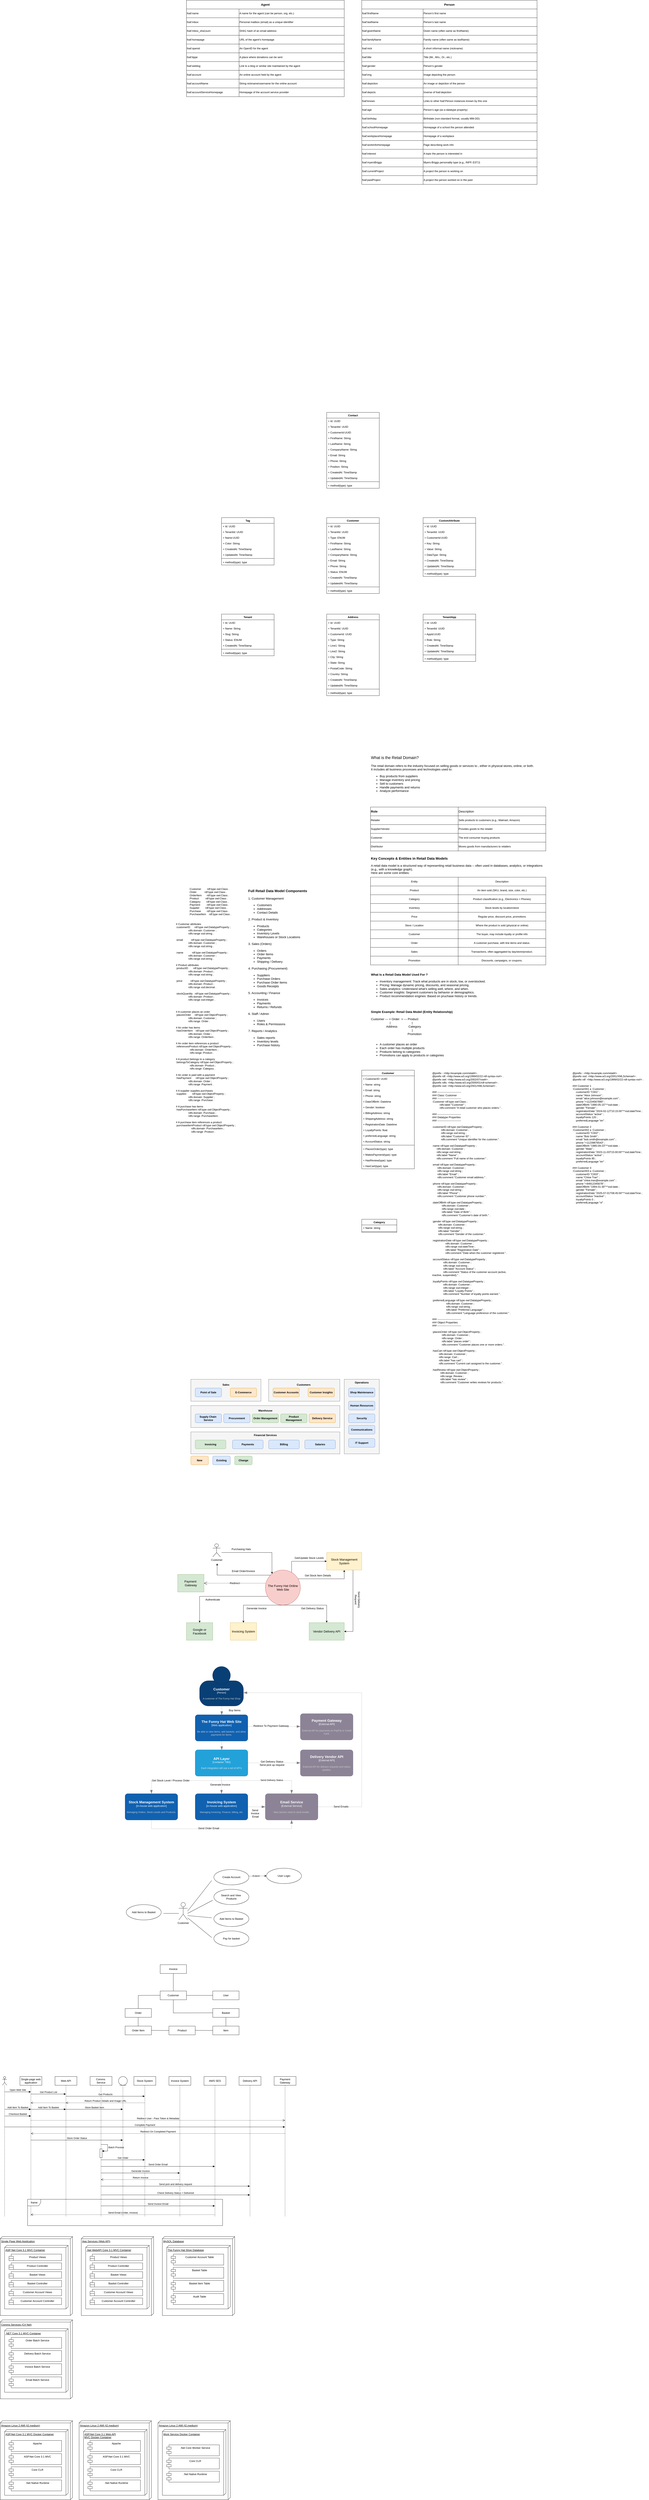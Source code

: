 <mxfile version="28.2.0">
  <diagram name="Page-1" id="uO3HSjiqAgcCygR0lLoJ">
    <mxGraphModel dx="3758" dy="5186" grid="1" gridSize="10" guides="1" tooltips="1" connect="1" arrows="1" fold="1" page="1" pageScale="1" pageWidth="850" pageHeight="1100" math="0" shadow="0">
      <root>
        <mxCell id="0" />
        <mxCell id="1" parent="0" />
        <mxCell id="WBCkLrRlEnQxEytkG0Gb-1" value="&lt;div&gt;&lt;font style=&quot;font-size: 18px;&quot;&gt;What is the Retail Domain?&lt;/font&gt;&lt;br&gt;&lt;br&gt;&lt;/div&gt;&lt;div&gt;The retail domain refers to the industry focused on selling goods or services to , either in physical stores, online, or both.&lt;/div&gt;&lt;div&gt;It includes all business processes and technologies used to:&lt;/div&gt;&lt;div&gt;&lt;ul&gt;&lt;li&gt;Buy products from suppliers&lt;/li&gt;&lt;li&gt;Manage inventory and pricing &lt;br&gt;&lt;/li&gt;&lt;li&gt;Sell to customers&lt;/li&gt;&lt;li&gt;Handle payments and returns&lt;/li&gt;&lt;li&gt;Analyze performance&lt;/li&gt;&lt;/ul&gt;&lt;div&gt;&lt;br&gt;&lt;/div&gt;&lt;/div&gt;" style="text;html=1;align=left;verticalAlign=middle;whiteSpace=wrap;rounded=0;fontSize=14;" parent="1" vertex="1">
          <mxGeometry x="40" y="50" width="800" height="190" as="geometry" />
        </mxCell>
        <mxCell id="WBCkLrRlEnQxEytkG0Gb-2" value="" style="shape=table;startSize=0;container=1;collapsible=0;childLayout=tableLayout;" parent="1" vertex="1">
          <mxGeometry x="40" y="280" width="800" height="200" as="geometry" />
        </mxCell>
        <mxCell id="WBCkLrRlEnQxEytkG0Gb-3" value="" style="shape=tableRow;horizontal=0;startSize=0;swimlaneHead=0;swimlaneBody=0;strokeColor=inherit;top=0;left=0;bottom=0;right=0;collapsible=0;dropTarget=0;fillColor=none;points=[[0,0.5],[1,0.5]];portConstraint=eastwest;" parent="WBCkLrRlEnQxEytkG0Gb-2" vertex="1">
          <mxGeometry width="800" height="40" as="geometry" />
        </mxCell>
        <mxCell id="WBCkLrRlEnQxEytkG0Gb-4" value="&lt;div align=&quot;left&quot;&gt;&lt;font style=&quot;font-size: 14px;&quot;&gt;&lt;b&gt;Role&lt;/b&gt;&lt;/font&gt;&lt;/div&gt;" style="shape=partialRectangle;html=1;whiteSpace=wrap;connectable=0;strokeColor=inherit;overflow=hidden;fillColor=none;top=0;left=0;bottom=0;right=0;pointerEvents=1;align=left;" parent="WBCkLrRlEnQxEytkG0Gb-3" vertex="1">
          <mxGeometry width="400" height="40" as="geometry">
            <mxRectangle width="400" height="40" as="alternateBounds" />
          </mxGeometry>
        </mxCell>
        <mxCell id="WBCkLrRlEnQxEytkG0Gb-5" value="&lt;div align=&quot;left&quot;&gt;&lt;font style=&quot;font-size: 14px;&quot;&gt;Description&lt;/font&gt;&lt;/div&gt;" style="shape=partialRectangle;html=1;whiteSpace=wrap;connectable=0;strokeColor=inherit;overflow=hidden;fillColor=none;top=0;left=0;bottom=0;right=0;pointerEvents=1;align=left;" parent="WBCkLrRlEnQxEytkG0Gb-3" vertex="1">
          <mxGeometry x="400" width="400" height="40" as="geometry">
            <mxRectangle width="400" height="40" as="alternateBounds" />
          </mxGeometry>
        </mxCell>
        <mxCell id="WBCkLrRlEnQxEytkG0Gb-6" value="" style="shape=tableRow;horizontal=0;startSize=0;swimlaneHead=0;swimlaneBody=0;strokeColor=inherit;top=0;left=0;bottom=0;right=0;collapsible=0;dropTarget=0;fillColor=none;points=[[0,0.5],[1,0.5]];portConstraint=eastwest;" parent="WBCkLrRlEnQxEytkG0Gb-2" vertex="1">
          <mxGeometry y="40" width="800" height="40" as="geometry" />
        </mxCell>
        <mxCell id="WBCkLrRlEnQxEytkG0Gb-7" value="Retailer" style="shape=partialRectangle;html=1;whiteSpace=wrap;connectable=0;strokeColor=inherit;overflow=hidden;fillColor=none;top=0;left=0;bottom=0;right=0;pointerEvents=1;align=left;" parent="WBCkLrRlEnQxEytkG0Gb-6" vertex="1">
          <mxGeometry width="400" height="40" as="geometry">
            <mxRectangle width="400" height="40" as="alternateBounds" />
          </mxGeometry>
        </mxCell>
        <mxCell id="WBCkLrRlEnQxEytkG0Gb-8" value="Sells products to customers (e.g., Walmart, Amazon)" style="shape=partialRectangle;html=1;whiteSpace=wrap;connectable=0;strokeColor=inherit;overflow=hidden;fillColor=none;top=0;left=0;bottom=0;right=0;pointerEvents=1;align=left;" parent="WBCkLrRlEnQxEytkG0Gb-6" vertex="1">
          <mxGeometry x="400" width="400" height="40" as="geometry">
            <mxRectangle width="400" height="40" as="alternateBounds" />
          </mxGeometry>
        </mxCell>
        <mxCell id="WBCkLrRlEnQxEytkG0Gb-9" value="" style="shape=tableRow;horizontal=0;startSize=0;swimlaneHead=0;swimlaneBody=0;strokeColor=inherit;top=0;left=0;bottom=0;right=0;collapsible=0;dropTarget=0;fillColor=none;points=[[0,0.5],[1,0.5]];portConstraint=eastwest;" parent="WBCkLrRlEnQxEytkG0Gb-2" vertex="1">
          <mxGeometry y="80" width="800" height="40" as="geometry" />
        </mxCell>
        <mxCell id="WBCkLrRlEnQxEytkG0Gb-10" value="Supplier/Vendor" style="shape=partialRectangle;html=1;whiteSpace=wrap;connectable=0;strokeColor=inherit;overflow=hidden;fillColor=none;top=0;left=0;bottom=0;right=0;pointerEvents=1;align=left;" parent="WBCkLrRlEnQxEytkG0Gb-9" vertex="1">
          <mxGeometry width="400" height="40" as="geometry">
            <mxRectangle width="400" height="40" as="alternateBounds" />
          </mxGeometry>
        </mxCell>
        <mxCell id="WBCkLrRlEnQxEytkG0Gb-11" value="Provides goods to the retailer" style="shape=partialRectangle;html=1;whiteSpace=wrap;connectable=0;strokeColor=inherit;overflow=hidden;fillColor=none;top=0;left=0;bottom=0;right=0;pointerEvents=1;align=left;" parent="WBCkLrRlEnQxEytkG0Gb-9" vertex="1">
          <mxGeometry x="400" width="400" height="40" as="geometry">
            <mxRectangle width="400" height="40" as="alternateBounds" />
          </mxGeometry>
        </mxCell>
        <mxCell id="WBCkLrRlEnQxEytkG0Gb-12" value="" style="shape=tableRow;horizontal=0;startSize=0;swimlaneHead=0;swimlaneBody=0;strokeColor=inherit;top=0;left=0;bottom=0;right=0;collapsible=0;dropTarget=0;fillColor=none;points=[[0,0.5],[1,0.5]];portConstraint=eastwest;" parent="WBCkLrRlEnQxEytkG0Gb-2" vertex="1">
          <mxGeometry y="120" width="800" height="40" as="geometry" />
        </mxCell>
        <mxCell id="WBCkLrRlEnQxEytkG0Gb-13" value="Customer" style="shape=partialRectangle;html=1;whiteSpace=wrap;connectable=0;strokeColor=inherit;overflow=hidden;fillColor=none;top=0;left=0;bottom=0;right=0;pointerEvents=1;align=left;" parent="WBCkLrRlEnQxEytkG0Gb-12" vertex="1">
          <mxGeometry width="400" height="40" as="geometry">
            <mxRectangle width="400" height="40" as="alternateBounds" />
          </mxGeometry>
        </mxCell>
        <mxCell id="WBCkLrRlEnQxEytkG0Gb-14" value="The end consumer buying products" style="shape=partialRectangle;html=1;whiteSpace=wrap;connectable=0;strokeColor=inherit;overflow=hidden;fillColor=none;top=0;left=0;bottom=0;right=0;pointerEvents=1;align=left;" parent="WBCkLrRlEnQxEytkG0Gb-12" vertex="1">
          <mxGeometry x="400" width="400" height="40" as="geometry">
            <mxRectangle width="400" height="40" as="alternateBounds" />
          </mxGeometry>
        </mxCell>
        <mxCell id="WBCkLrRlEnQxEytkG0Gb-15" value="" style="shape=tableRow;horizontal=0;startSize=0;swimlaneHead=0;swimlaneBody=0;strokeColor=inherit;top=0;left=0;bottom=0;right=0;collapsible=0;dropTarget=0;fillColor=none;points=[[0,0.5],[1,0.5]];portConstraint=eastwest;" parent="WBCkLrRlEnQxEytkG0Gb-2" vertex="1">
          <mxGeometry y="160" width="800" height="40" as="geometry" />
        </mxCell>
        <mxCell id="WBCkLrRlEnQxEytkG0Gb-16" value="Distributor" style="shape=partialRectangle;html=1;whiteSpace=wrap;connectable=0;strokeColor=inherit;overflow=hidden;fillColor=none;top=0;left=0;bottom=0;right=0;pointerEvents=1;align=left;" parent="WBCkLrRlEnQxEytkG0Gb-15" vertex="1">
          <mxGeometry width="400" height="40" as="geometry">
            <mxRectangle width="400" height="40" as="alternateBounds" />
          </mxGeometry>
        </mxCell>
        <mxCell id="WBCkLrRlEnQxEytkG0Gb-17" value="Moves goods from manufacturers to retailers" style="shape=partialRectangle;html=1;whiteSpace=wrap;connectable=0;strokeColor=inherit;overflow=hidden;fillColor=none;top=0;left=0;bottom=0;right=0;pointerEvents=1;align=left;" parent="WBCkLrRlEnQxEytkG0Gb-15" vertex="1">
          <mxGeometry x="400" width="400" height="40" as="geometry">
            <mxRectangle width="400" height="40" as="alternateBounds" />
          </mxGeometry>
        </mxCell>
        <mxCell id="WBCkLrRlEnQxEytkG0Gb-19" value="&lt;div align=&quot;left&quot;&gt;&lt;b&gt;&lt;font style=&quot;font-size: 16px;&quot;&gt;Key Concepts &amp;amp; Entities in Retail Data Models&lt;/font&gt;&lt;br&gt;&lt;br&gt;&lt;/b&gt;&lt;/div&gt;&lt;div align=&quot;left&quot;&gt;&lt;font style=&quot;font-size: 14px;&quot;&gt;A retail data model is a structured way of representing retail business data -- often used in databases, analytics, or integrations (e.g., with a knowledge graph).&lt;/font&gt;&lt;/div&gt;&lt;div align=&quot;left&quot;&gt;&lt;font style=&quot;font-size: 14px;&quot;&gt;Here are some core entities:&lt;/font&gt;&lt;/div&gt;&lt;div align=&quot;left&quot;&gt;&lt;font style=&quot;font-size: 14px;&quot;&gt;&lt;br&gt;&lt;/font&gt;&lt;/div&gt;" style="text;html=1;align=left;verticalAlign=middle;whiteSpace=wrap;rounded=0;" parent="1" vertex="1">
          <mxGeometry x="40" y="500" width="800" height="110" as="geometry" />
        </mxCell>
        <mxCell id="WBCkLrRlEnQxEytkG0Gb-20" value="" style="shape=table;startSize=0;container=1;collapsible=0;childLayout=tableLayout;" parent="1" vertex="1">
          <mxGeometry x="40" y="600" width="800" height="400" as="geometry" />
        </mxCell>
        <mxCell id="WBCkLrRlEnQxEytkG0Gb-21" value="" style="shape=tableRow;horizontal=0;startSize=0;swimlaneHead=0;swimlaneBody=0;strokeColor=inherit;top=0;left=0;bottom=0;right=0;collapsible=0;dropTarget=0;fillColor=none;points=[[0,0.5],[1,0.5]];portConstraint=eastwest;" parent="WBCkLrRlEnQxEytkG0Gb-20" vertex="1">
          <mxGeometry width="800" height="40" as="geometry" />
        </mxCell>
        <mxCell id="WBCkLrRlEnQxEytkG0Gb-22" value="Entity" style="shape=partialRectangle;html=1;whiteSpace=wrap;connectable=0;strokeColor=inherit;overflow=hidden;fillColor=none;top=0;left=0;bottom=0;right=0;pointerEvents=1;" parent="WBCkLrRlEnQxEytkG0Gb-21" vertex="1">
          <mxGeometry width="400" height="40" as="geometry">
            <mxRectangle width="400" height="40" as="alternateBounds" />
          </mxGeometry>
        </mxCell>
        <mxCell id="WBCkLrRlEnQxEytkG0Gb-23" value="Description" style="shape=partialRectangle;html=1;whiteSpace=wrap;connectable=0;strokeColor=inherit;overflow=hidden;fillColor=none;top=0;left=0;bottom=0;right=0;pointerEvents=1;" parent="WBCkLrRlEnQxEytkG0Gb-21" vertex="1">
          <mxGeometry x="400" width="400" height="40" as="geometry">
            <mxRectangle width="400" height="40" as="alternateBounds" />
          </mxGeometry>
        </mxCell>
        <mxCell id="WBCkLrRlEnQxEytkG0Gb-24" value="" style="shape=tableRow;horizontal=0;startSize=0;swimlaneHead=0;swimlaneBody=0;strokeColor=inherit;top=0;left=0;bottom=0;right=0;collapsible=0;dropTarget=0;fillColor=none;points=[[0,0.5],[1,0.5]];portConstraint=eastwest;" parent="WBCkLrRlEnQxEytkG0Gb-20" vertex="1">
          <mxGeometry y="40" width="800" height="40" as="geometry" />
        </mxCell>
        <mxCell id="WBCkLrRlEnQxEytkG0Gb-25" value="Product" style="shape=partialRectangle;html=1;whiteSpace=wrap;connectable=0;strokeColor=inherit;overflow=hidden;fillColor=none;top=0;left=0;bottom=0;right=0;pointerEvents=1;" parent="WBCkLrRlEnQxEytkG0Gb-24" vertex="1">
          <mxGeometry width="400" height="40" as="geometry">
            <mxRectangle width="400" height="40" as="alternateBounds" />
          </mxGeometry>
        </mxCell>
        <mxCell id="WBCkLrRlEnQxEytkG0Gb-26" value="An item sold (SKU, brand, size, color, etc.)" style="shape=partialRectangle;html=1;whiteSpace=wrap;connectable=0;strokeColor=inherit;overflow=hidden;fillColor=none;top=0;left=0;bottom=0;right=0;pointerEvents=1;" parent="WBCkLrRlEnQxEytkG0Gb-24" vertex="1">
          <mxGeometry x="400" width="400" height="40" as="geometry">
            <mxRectangle width="400" height="40" as="alternateBounds" />
          </mxGeometry>
        </mxCell>
        <mxCell id="WBCkLrRlEnQxEytkG0Gb-27" value="" style="shape=tableRow;horizontal=0;startSize=0;swimlaneHead=0;swimlaneBody=0;strokeColor=inherit;top=0;left=0;bottom=0;right=0;collapsible=0;dropTarget=0;fillColor=none;points=[[0,0.5],[1,0.5]];portConstraint=eastwest;" parent="WBCkLrRlEnQxEytkG0Gb-20" vertex="1">
          <mxGeometry y="80" width="800" height="40" as="geometry" />
        </mxCell>
        <mxCell id="WBCkLrRlEnQxEytkG0Gb-28" value="Category" style="shape=partialRectangle;html=1;whiteSpace=wrap;connectable=0;strokeColor=inherit;overflow=hidden;fillColor=none;top=0;left=0;bottom=0;right=0;pointerEvents=1;" parent="WBCkLrRlEnQxEytkG0Gb-27" vertex="1">
          <mxGeometry width="400" height="40" as="geometry">
            <mxRectangle width="400" height="40" as="alternateBounds" />
          </mxGeometry>
        </mxCell>
        <mxCell id="WBCkLrRlEnQxEytkG0Gb-29" value="Product classification (e.g., Electronics &amp;gt; Phones)" style="shape=partialRectangle;html=1;whiteSpace=wrap;connectable=0;strokeColor=inherit;overflow=hidden;fillColor=none;top=0;left=0;bottom=0;right=0;pointerEvents=1;" parent="WBCkLrRlEnQxEytkG0Gb-27" vertex="1">
          <mxGeometry x="400" width="400" height="40" as="geometry">
            <mxRectangle width="400" height="40" as="alternateBounds" />
          </mxGeometry>
        </mxCell>
        <mxCell id="WBCkLrRlEnQxEytkG0Gb-30" value="" style="shape=tableRow;horizontal=0;startSize=0;swimlaneHead=0;swimlaneBody=0;strokeColor=inherit;top=0;left=0;bottom=0;right=0;collapsible=0;dropTarget=0;fillColor=none;points=[[0,0.5],[1,0.5]];portConstraint=eastwest;" parent="WBCkLrRlEnQxEytkG0Gb-20" vertex="1">
          <mxGeometry y="120" width="800" height="40" as="geometry" />
        </mxCell>
        <mxCell id="WBCkLrRlEnQxEytkG0Gb-31" value="Inventory" style="shape=partialRectangle;html=1;whiteSpace=wrap;connectable=0;strokeColor=inherit;overflow=hidden;fillColor=none;top=0;left=0;bottom=0;right=0;pointerEvents=1;" parent="WBCkLrRlEnQxEytkG0Gb-30" vertex="1">
          <mxGeometry width="400" height="40" as="geometry">
            <mxRectangle width="400" height="40" as="alternateBounds" />
          </mxGeometry>
        </mxCell>
        <mxCell id="WBCkLrRlEnQxEytkG0Gb-32" value="Stock levels by location/store" style="shape=partialRectangle;html=1;whiteSpace=wrap;connectable=0;strokeColor=inherit;overflow=hidden;fillColor=none;top=0;left=0;bottom=0;right=0;pointerEvents=1;" parent="WBCkLrRlEnQxEytkG0Gb-30" vertex="1">
          <mxGeometry x="400" width="400" height="40" as="geometry">
            <mxRectangle width="400" height="40" as="alternateBounds" />
          </mxGeometry>
        </mxCell>
        <mxCell id="WBCkLrRlEnQxEytkG0Gb-33" value="" style="shape=tableRow;horizontal=0;startSize=0;swimlaneHead=0;swimlaneBody=0;strokeColor=inherit;top=0;left=0;bottom=0;right=0;collapsible=0;dropTarget=0;fillColor=none;points=[[0,0.5],[1,0.5]];portConstraint=eastwest;" parent="WBCkLrRlEnQxEytkG0Gb-20" vertex="1">
          <mxGeometry y="160" width="800" height="40" as="geometry" />
        </mxCell>
        <mxCell id="WBCkLrRlEnQxEytkG0Gb-34" value="Price" style="shape=partialRectangle;html=1;whiteSpace=wrap;connectable=0;strokeColor=inherit;overflow=hidden;fillColor=none;top=0;left=0;bottom=0;right=0;pointerEvents=1;" parent="WBCkLrRlEnQxEytkG0Gb-33" vertex="1">
          <mxGeometry width="400" height="40" as="geometry">
            <mxRectangle width="400" height="40" as="alternateBounds" />
          </mxGeometry>
        </mxCell>
        <mxCell id="WBCkLrRlEnQxEytkG0Gb-35" value="Regular price, discount price, promotions" style="shape=partialRectangle;html=1;whiteSpace=wrap;connectable=0;strokeColor=inherit;overflow=hidden;fillColor=none;top=0;left=0;bottom=0;right=0;pointerEvents=1;" parent="WBCkLrRlEnQxEytkG0Gb-33" vertex="1">
          <mxGeometry x="400" width="400" height="40" as="geometry">
            <mxRectangle width="400" height="40" as="alternateBounds" />
          </mxGeometry>
        </mxCell>
        <mxCell id="WBCkLrRlEnQxEytkG0Gb-36" value="" style="shape=tableRow;horizontal=0;startSize=0;swimlaneHead=0;swimlaneBody=0;strokeColor=inherit;top=0;left=0;bottom=0;right=0;collapsible=0;dropTarget=0;fillColor=none;points=[[0,0.5],[1,0.5]];portConstraint=eastwest;" parent="WBCkLrRlEnQxEytkG0Gb-20" vertex="1">
          <mxGeometry y="200" width="800" height="40" as="geometry" />
        </mxCell>
        <mxCell id="WBCkLrRlEnQxEytkG0Gb-37" value="Store / Location" style="shape=partialRectangle;html=1;whiteSpace=wrap;connectable=0;strokeColor=inherit;overflow=hidden;fillColor=none;top=0;left=0;bottom=0;right=0;pointerEvents=1;" parent="WBCkLrRlEnQxEytkG0Gb-36" vertex="1">
          <mxGeometry width="400" height="40" as="geometry">
            <mxRectangle width="400" height="40" as="alternateBounds" />
          </mxGeometry>
        </mxCell>
        <mxCell id="WBCkLrRlEnQxEytkG0Gb-38" value="Where the product is sold (physical or online)" style="shape=partialRectangle;html=1;whiteSpace=wrap;connectable=0;strokeColor=inherit;overflow=hidden;fillColor=none;top=0;left=0;bottom=0;right=0;pointerEvents=1;" parent="WBCkLrRlEnQxEytkG0Gb-36" vertex="1">
          <mxGeometry x="400" width="400" height="40" as="geometry">
            <mxRectangle width="400" height="40" as="alternateBounds" />
          </mxGeometry>
        </mxCell>
        <mxCell id="WBCkLrRlEnQxEytkG0Gb-39" value="" style="shape=tableRow;horizontal=0;startSize=0;swimlaneHead=0;swimlaneBody=0;strokeColor=inherit;top=0;left=0;bottom=0;right=0;collapsible=0;dropTarget=0;fillColor=none;points=[[0,0.5],[1,0.5]];portConstraint=eastwest;" parent="WBCkLrRlEnQxEytkG0Gb-20" vertex="1">
          <mxGeometry y="240" width="800" height="40" as="geometry" />
        </mxCell>
        <mxCell id="WBCkLrRlEnQxEytkG0Gb-40" value="Customer" style="shape=partialRectangle;html=1;whiteSpace=wrap;connectable=0;strokeColor=inherit;overflow=hidden;fillColor=none;top=0;left=0;bottom=0;right=0;pointerEvents=1;" parent="WBCkLrRlEnQxEytkG0Gb-39" vertex="1">
          <mxGeometry width="400" height="40" as="geometry">
            <mxRectangle width="400" height="40" as="alternateBounds" />
          </mxGeometry>
        </mxCell>
        <mxCell id="WBCkLrRlEnQxEytkG0Gb-41" value="The buyer, may include loyalty or profile info" style="shape=partialRectangle;html=1;whiteSpace=wrap;connectable=0;strokeColor=inherit;overflow=hidden;fillColor=none;top=0;left=0;bottom=0;right=0;pointerEvents=1;" parent="WBCkLrRlEnQxEytkG0Gb-39" vertex="1">
          <mxGeometry x="400" width="400" height="40" as="geometry">
            <mxRectangle width="400" height="40" as="alternateBounds" />
          </mxGeometry>
        </mxCell>
        <mxCell id="WBCkLrRlEnQxEytkG0Gb-42" value="" style="shape=tableRow;horizontal=0;startSize=0;swimlaneHead=0;swimlaneBody=0;strokeColor=inherit;top=0;left=0;bottom=0;right=0;collapsible=0;dropTarget=0;fillColor=none;points=[[0,0.5],[1,0.5]];portConstraint=eastwest;" parent="WBCkLrRlEnQxEytkG0Gb-20" vertex="1">
          <mxGeometry y="280" width="800" height="40" as="geometry" />
        </mxCell>
        <mxCell id="WBCkLrRlEnQxEytkG0Gb-43" value="Order" style="shape=partialRectangle;html=1;whiteSpace=wrap;connectable=0;strokeColor=inherit;overflow=hidden;fillColor=none;top=0;left=0;bottom=0;right=0;pointerEvents=1;" parent="WBCkLrRlEnQxEytkG0Gb-42" vertex="1">
          <mxGeometry width="400" height="40" as="geometry">
            <mxRectangle width="400" height="40" as="alternateBounds" />
          </mxGeometry>
        </mxCell>
        <mxCell id="WBCkLrRlEnQxEytkG0Gb-44" value="A customer purchase, with line items and status." style="shape=partialRectangle;html=1;whiteSpace=wrap;connectable=0;strokeColor=inherit;overflow=hidden;fillColor=none;top=0;left=0;bottom=0;right=0;pointerEvents=1;" parent="WBCkLrRlEnQxEytkG0Gb-42" vertex="1">
          <mxGeometry x="400" width="400" height="40" as="geometry">
            <mxRectangle width="400" height="40" as="alternateBounds" />
          </mxGeometry>
        </mxCell>
        <mxCell id="WBCkLrRlEnQxEytkG0Gb-45" value="" style="shape=tableRow;horizontal=0;startSize=0;swimlaneHead=0;swimlaneBody=0;strokeColor=inherit;top=0;left=0;bottom=0;right=0;collapsible=0;dropTarget=0;fillColor=none;points=[[0,0.5],[1,0.5]];portConstraint=eastwest;" parent="WBCkLrRlEnQxEytkG0Gb-20" vertex="1">
          <mxGeometry y="320" width="800" height="40" as="geometry" />
        </mxCell>
        <mxCell id="WBCkLrRlEnQxEytkG0Gb-46" value="Sales" style="shape=partialRectangle;html=1;whiteSpace=wrap;connectable=0;strokeColor=inherit;overflow=hidden;fillColor=none;top=0;left=0;bottom=0;right=0;pointerEvents=1;" parent="WBCkLrRlEnQxEytkG0Gb-45" vertex="1">
          <mxGeometry width="400" height="40" as="geometry">
            <mxRectangle width="400" height="40" as="alternateBounds" />
          </mxGeometry>
        </mxCell>
        <mxCell id="WBCkLrRlEnQxEytkG0Gb-47" value="Transactions, often aggregated by day/store/product." style="shape=partialRectangle;html=1;whiteSpace=wrap;connectable=0;strokeColor=inherit;overflow=hidden;fillColor=none;top=0;left=0;bottom=0;right=0;pointerEvents=1;" parent="WBCkLrRlEnQxEytkG0Gb-45" vertex="1">
          <mxGeometry x="400" width="400" height="40" as="geometry">
            <mxRectangle width="400" height="40" as="alternateBounds" />
          </mxGeometry>
        </mxCell>
        <mxCell id="WBCkLrRlEnQxEytkG0Gb-48" value="" style="shape=tableRow;horizontal=0;startSize=0;swimlaneHead=0;swimlaneBody=0;strokeColor=inherit;top=0;left=0;bottom=0;right=0;collapsible=0;dropTarget=0;fillColor=none;points=[[0,0.5],[1,0.5]];portConstraint=eastwest;" parent="WBCkLrRlEnQxEytkG0Gb-20" vertex="1">
          <mxGeometry y="360" width="800" height="40" as="geometry" />
        </mxCell>
        <mxCell id="WBCkLrRlEnQxEytkG0Gb-49" value="Promotion" style="shape=partialRectangle;html=1;whiteSpace=wrap;connectable=0;strokeColor=inherit;overflow=hidden;fillColor=none;top=0;left=0;bottom=0;right=0;pointerEvents=1;" parent="WBCkLrRlEnQxEytkG0Gb-48" vertex="1">
          <mxGeometry width="400" height="40" as="geometry">
            <mxRectangle width="400" height="40" as="alternateBounds" />
          </mxGeometry>
        </mxCell>
        <mxCell id="WBCkLrRlEnQxEytkG0Gb-50" value="Discounts, campaigns, or coupons." style="shape=partialRectangle;html=1;whiteSpace=wrap;connectable=0;strokeColor=inherit;overflow=hidden;fillColor=none;top=0;left=0;bottom=0;right=0;pointerEvents=1;" parent="WBCkLrRlEnQxEytkG0Gb-48" vertex="1">
          <mxGeometry x="400" width="400" height="40" as="geometry">
            <mxRectangle width="400" height="40" as="alternateBounds" />
          </mxGeometry>
        </mxCell>
        <mxCell id="WBCkLrRlEnQxEytkG0Gb-51" value="&lt;div&gt;&lt;b&gt;What Is a Retail Data Model Used For ?&lt;/b&gt;&lt;/div&gt;&lt;div&gt;&lt;ul&gt;&lt;li&gt;Inventory management: Track what products are in stock, low, or overstocked.&lt;/li&gt;&lt;li&gt;Pricing: Manage dynamic pricing, discounts, and seasonal pricing.&lt;/li&gt;&lt;li&gt;Sales analytics: Understand what&#39;s selling well, where, and when.&lt;/li&gt;&lt;li&gt;Customer insights: Segment customers by behavior or demographics.&lt;/li&gt;&lt;li&gt;Product recommendation engines: Based on pruchase history or trends.&lt;br&gt;&lt;/li&gt;&lt;/ul&gt;&lt;/div&gt;" style="text;html=1;align=left;verticalAlign=middle;whiteSpace=wrap;rounded=0;fontSize=14;" parent="1" vertex="1">
          <mxGeometry x="40" y="1040" width="800" height="120" as="geometry" />
        </mxCell>
        <mxCell id="WBCkLrRlEnQxEytkG0Gb-52" value="&lt;div&gt;&lt;b&gt;Simple Example: Retail Data Model (Entity Relationship)&lt;/b&gt;&lt;/div&gt;&lt;div&gt;&lt;br&gt;&lt;/div&gt;&lt;div&gt;Customer --- &amp;lt; Order&amp;nbsp; &amp;gt; --- Product &lt;br&gt;&lt;/div&gt;&lt;div&gt;&amp;nbsp;&amp;nbsp;&amp;nbsp;&amp;nbsp;&amp;nbsp;&amp;nbsp;&amp;nbsp;&amp;nbsp;&amp;nbsp;&amp;nbsp;&amp;nbsp;&amp;nbsp;&amp;nbsp;&amp;nbsp;&amp;nbsp;&amp;nbsp;&amp;nbsp;&amp;nbsp;&amp;nbsp;&amp;nbsp;&amp;nbsp; |&amp;nbsp;&amp;nbsp;&amp;nbsp;&amp;nbsp;&amp;nbsp;&amp;nbsp;&amp;nbsp;&amp;nbsp;&amp;nbsp;&amp;nbsp;&amp;nbsp;&amp;nbsp;&amp;nbsp;&amp;nbsp;&amp;nbsp;&amp;nbsp;&amp;nbsp;&amp;nbsp;&amp;nbsp;&amp;nbsp;&amp;nbsp;&amp;nbsp;&amp;nbsp;&amp;nbsp; |&lt;/div&gt;&lt;div&gt;&amp;nbsp;&amp;nbsp;&amp;nbsp;&amp;nbsp;&amp;nbsp;&amp;nbsp;&amp;nbsp;&amp;nbsp;&amp;nbsp;&amp;nbsp;&amp;nbsp;&amp;nbsp;&amp;nbsp;&amp;nbsp;&amp;nbsp;&amp;nbsp;&amp;nbsp; Address&amp;nbsp;&amp;nbsp;&amp;nbsp;&amp;nbsp;&amp;nbsp;&amp;nbsp;&amp;nbsp;&amp;nbsp;&amp;nbsp;&amp;nbsp;&amp;nbsp;&amp;nbsp; Category&lt;br&gt;&amp;nbsp;&amp;nbsp;&amp;nbsp;&amp;nbsp;&amp;nbsp;&amp;nbsp;&amp;nbsp;&amp;nbsp;&amp;nbsp;&amp;nbsp;&amp;nbsp;&amp;nbsp;&amp;nbsp;&amp;nbsp;&amp;nbsp;&amp;nbsp;&amp;nbsp;&amp;nbsp;&amp;nbsp;&amp;nbsp;&amp;nbsp;&amp;nbsp;&amp;nbsp;&amp;nbsp;&amp;nbsp;&amp;nbsp;&amp;nbsp;&amp;nbsp;&amp;nbsp;&amp;nbsp;&amp;nbsp;&amp;nbsp;&amp;nbsp;&amp;nbsp;&amp;nbsp;&amp;nbsp;&amp;nbsp;&amp;nbsp;&amp;nbsp;&amp;nbsp;&amp;nbsp;&amp;nbsp;&amp;nbsp;&amp;nbsp;&amp;nbsp;&amp;nbsp;&amp;nbsp; |&lt;/div&gt;&lt;div&gt;&amp;nbsp;&amp;nbsp;&amp;nbsp;&amp;nbsp;&amp;nbsp;&amp;nbsp;&amp;nbsp;&amp;nbsp;&amp;nbsp;&amp;nbsp;&amp;nbsp;&amp;nbsp;&amp;nbsp;&amp;nbsp;&amp;nbsp;&amp;nbsp;&amp;nbsp;&amp;nbsp;&amp;nbsp;&amp;nbsp;&amp;nbsp;&amp;nbsp;&amp;nbsp;&amp;nbsp;&amp;nbsp;&amp;nbsp;&amp;nbsp;&amp;nbsp;&amp;nbsp;&amp;nbsp;&amp;nbsp;&amp;nbsp;&amp;nbsp;&amp;nbsp;&amp;nbsp;&amp;nbsp;&amp;nbsp;&amp;nbsp;&amp;nbsp;&amp;nbsp;&amp;nbsp;&amp;nbsp; Promotion&lt;/div&gt;&lt;div&gt;&lt;br&gt;&lt;/div&gt;&lt;div&gt;&lt;ul&gt;&lt;li&gt;A customer places an order&lt;/li&gt;&lt;li&gt;Each order has multiple products&lt;/li&gt;&lt;li&gt;Products belong to categories&lt;/li&gt;&lt;li&gt;Promotions can apply to products or categories&lt;br&gt;&lt;/li&gt;&lt;/ul&gt;&lt;/div&gt;" style="text;html=1;align=left;verticalAlign=middle;whiteSpace=wrap;rounded=0;fontSize=14;" parent="1" vertex="1">
          <mxGeometry x="40" y="1200" width="790" height="240" as="geometry" />
        </mxCell>
        <mxCell id="i7XMFBIdNLqyE7T31VC0-1" value="Category" style="swimlane;fontStyle=1;align=center;verticalAlign=top;childLayout=stackLayout;horizontal=1;startSize=26;horizontalStack=0;resizeParent=1;resizeParentMax=0;resizeLast=0;collapsible=1;marginBottom=0;whiteSpace=wrap;html=1;" parent="1" vertex="1">
          <mxGeometry y="2160" width="160" height="60" as="geometry" />
        </mxCell>
        <mxCell id="i7XMFBIdNLqyE7T31VC0-2" value="+ Name: string" style="text;strokeColor=none;fillColor=none;align=left;verticalAlign=top;spacingLeft=4;spacingRight=4;overflow=hidden;rotatable=0;points=[[0,0.5],[1,0.5]];portConstraint=eastwest;whiteSpace=wrap;html=1;" parent="i7XMFBIdNLqyE7T31VC0-1" vertex="1">
          <mxGeometry y="26" width="160" height="26" as="geometry" />
        </mxCell>
        <mxCell id="i7XMFBIdNLqyE7T31VC0-3" value="" style="line;strokeWidth=1;fillColor=none;align=left;verticalAlign=middle;spacingTop=-1;spacingLeft=3;spacingRight=3;rotatable=0;labelPosition=right;points=[];portConstraint=eastwest;strokeColor=inherit;" parent="i7XMFBIdNLqyE7T31VC0-1" vertex="1">
          <mxGeometry y="52" width="160" height="8" as="geometry" />
        </mxCell>
        <mxCell id="i7XMFBIdNLqyE7T31VC0-5" value="Customer" style="swimlane;fontStyle=1;align=center;verticalAlign=top;childLayout=stackLayout;horizontal=1;startSize=26;horizontalStack=0;resizeParent=1;resizeParentMax=0;resizeLast=0;collapsible=1;marginBottom=0;whiteSpace=wrap;html=1;" parent="1" vertex="1">
          <mxGeometry y="1480" width="240" height="450" as="geometry" />
        </mxCell>
        <mxCell id="i7XMFBIdNLqyE7T31VC0-15" value="+ CustomerID: UUID" style="text;strokeColor=none;fillColor=none;align=left;verticalAlign=top;spacingLeft=4;spacingRight=4;overflow=hidden;rotatable=0;points=[[0,0.5],[1,0.5]];portConstraint=eastwest;whiteSpace=wrap;html=1;" parent="i7XMFBIdNLqyE7T31VC0-5" vertex="1">
          <mxGeometry y="26" width="240" height="26" as="geometry" />
        </mxCell>
        <mxCell id="i7XMFBIdNLqyE7T31VC0-9" value="+ Name: string" style="text;strokeColor=none;fillColor=none;align=left;verticalAlign=top;spacingLeft=4;spacingRight=4;overflow=hidden;rotatable=0;points=[[0,0.5],[1,0.5]];portConstraint=eastwest;whiteSpace=wrap;html=1;" parent="i7XMFBIdNLqyE7T31VC0-5" vertex="1">
          <mxGeometry y="52" width="240" height="26" as="geometry" />
        </mxCell>
        <mxCell id="i7XMFBIdNLqyE7T31VC0-6" value="+ Email: string" style="text;strokeColor=none;fillColor=none;align=left;verticalAlign=top;spacingLeft=4;spacingRight=4;overflow=hidden;rotatable=0;points=[[0,0.5],[1,0.5]];portConstraint=eastwest;whiteSpace=wrap;html=1;" parent="i7XMFBIdNLqyE7T31VC0-5" vertex="1">
          <mxGeometry y="78" width="240" height="26" as="geometry" />
        </mxCell>
        <mxCell id="i7XMFBIdNLqyE7T31VC0-16" value="+ Phone: string" style="text;strokeColor=none;fillColor=none;align=left;verticalAlign=top;spacingLeft=4;spacingRight=4;overflow=hidden;rotatable=0;points=[[0,0.5],[1,0.5]];portConstraint=eastwest;whiteSpace=wrap;html=1;" parent="i7XMFBIdNLqyE7T31VC0-5" vertex="1">
          <mxGeometry y="104" width="240" height="26" as="geometry" />
        </mxCell>
        <mxCell id="i7XMFBIdNLqyE7T31VC0-17" value="+ DateOfBirth: Datetime" style="text;strokeColor=none;fillColor=none;align=left;verticalAlign=top;spacingLeft=4;spacingRight=4;overflow=hidden;rotatable=0;points=[[0,0.5],[1,0.5]];portConstraint=eastwest;whiteSpace=wrap;html=1;" parent="i7XMFBIdNLqyE7T31VC0-5" vertex="1">
          <mxGeometry y="130" width="240" height="26" as="geometry" />
        </mxCell>
        <mxCell id="i7XMFBIdNLqyE7T31VC0-18" value="+ Gender: boolean" style="text;strokeColor=none;fillColor=none;align=left;verticalAlign=top;spacingLeft=4;spacingRight=4;overflow=hidden;rotatable=0;points=[[0,0.5],[1,0.5]];portConstraint=eastwest;whiteSpace=wrap;html=1;" parent="i7XMFBIdNLqyE7T31VC0-5" vertex="1">
          <mxGeometry y="156" width="240" height="26" as="geometry" />
        </mxCell>
        <mxCell id="i7XMFBIdNLqyE7T31VC0-20" value="+ BillingAddress: string" style="text;strokeColor=none;fillColor=none;align=left;verticalAlign=top;spacingLeft=4;spacingRight=4;overflow=hidden;rotatable=0;points=[[0,0.5],[1,0.5]];portConstraint=eastwest;whiteSpace=wrap;html=1;" parent="i7XMFBIdNLqyE7T31VC0-5" vertex="1">
          <mxGeometry y="182" width="240" height="26" as="geometry" />
        </mxCell>
        <mxCell id="i7XMFBIdNLqyE7T31VC0-19" value="+ ShippingAddress: string" style="text;strokeColor=none;fillColor=none;align=left;verticalAlign=top;spacingLeft=4;spacingRight=4;overflow=hidden;rotatable=0;points=[[0,0.5],[1,0.5]];portConstraint=eastwest;whiteSpace=wrap;html=1;" parent="i7XMFBIdNLqyE7T31VC0-5" vertex="1">
          <mxGeometry y="208" width="240" height="26" as="geometry" />
        </mxCell>
        <mxCell id="i7XMFBIdNLqyE7T31VC0-22" value="+ RegistrationDate: Datetime" style="text;strokeColor=none;fillColor=none;align=left;verticalAlign=top;spacingLeft=4;spacingRight=4;overflow=hidden;rotatable=0;points=[[0,0.5],[1,0.5]];portConstraint=eastwest;whiteSpace=wrap;html=1;" parent="i7XMFBIdNLqyE7T31VC0-5" vertex="1">
          <mxGeometry y="234" width="240" height="26" as="geometry" />
        </mxCell>
        <mxCell id="i7XMFBIdNLqyE7T31VC0-21" value="+ LoyaltyPoints: float" style="text;strokeColor=none;fillColor=none;align=left;verticalAlign=top;spacingLeft=4;spacingRight=4;overflow=hidden;rotatable=0;points=[[0,0.5],[1,0.5]];portConstraint=eastwest;whiteSpace=wrap;html=1;" parent="i7XMFBIdNLqyE7T31VC0-5" vertex="1">
          <mxGeometry y="260" width="240" height="26" as="geometry" />
        </mxCell>
        <mxCell id="i7XMFBIdNLqyE7T31VC0-23" value="+ preferredLanguage: string" style="text;strokeColor=none;fillColor=none;align=left;verticalAlign=top;spacingLeft=4;spacingRight=4;overflow=hidden;rotatable=0;points=[[0,0.5],[1,0.5]];portConstraint=eastwest;whiteSpace=wrap;html=1;" parent="i7XMFBIdNLqyE7T31VC0-5" vertex="1">
          <mxGeometry y="286" width="240" height="26" as="geometry" />
        </mxCell>
        <mxCell id="i7XMFBIdNLqyE7T31VC0-24" value="+ AccountStatus: string" style="text;strokeColor=none;fillColor=none;align=left;verticalAlign=top;spacingLeft=4;spacingRight=4;overflow=hidden;rotatable=0;points=[[0,0.5],[1,0.5]];portConstraint=eastwest;whiteSpace=wrap;html=1;" parent="i7XMFBIdNLqyE7T31VC0-5" vertex="1">
          <mxGeometry y="312" width="240" height="26" as="geometry" />
        </mxCell>
        <mxCell id="i7XMFBIdNLqyE7T31VC0-7" value="" style="line;strokeWidth=1;fillColor=none;align=left;verticalAlign=middle;spacingTop=-1;spacingLeft=3;spacingRight=3;rotatable=0;labelPosition=right;points=[];portConstraint=eastwest;strokeColor=inherit;" parent="i7XMFBIdNLqyE7T31VC0-5" vertex="1">
          <mxGeometry y="338" width="240" height="8" as="geometry" />
        </mxCell>
        <mxCell id="i7XMFBIdNLqyE7T31VC0-29" value="+ PlacesOrder(type): type" style="text;strokeColor=none;fillColor=none;align=left;verticalAlign=top;spacingLeft=4;spacingRight=4;overflow=hidden;rotatable=0;points=[[0,0.5],[1,0.5]];portConstraint=eastwest;whiteSpace=wrap;html=1;" parent="i7XMFBIdNLqyE7T31VC0-5" vertex="1">
          <mxGeometry y="346" width="240" height="26" as="geometry" />
        </mxCell>
        <mxCell id="i7XMFBIdNLqyE7T31VC0-30" value="+ MakesPayment(type): type" style="text;strokeColor=none;fillColor=none;align=left;verticalAlign=top;spacingLeft=4;spacingRight=4;overflow=hidden;rotatable=0;points=[[0,0.5],[1,0.5]];portConstraint=eastwest;whiteSpace=wrap;html=1;" parent="i7XMFBIdNLqyE7T31VC0-5" vertex="1">
          <mxGeometry y="372" width="240" height="26" as="geometry" />
        </mxCell>
        <mxCell id="i7XMFBIdNLqyE7T31VC0-31" value="+ HasReview(type): type" style="text;strokeColor=none;fillColor=none;align=left;verticalAlign=top;spacingLeft=4;spacingRight=4;overflow=hidden;rotatable=0;points=[[0,0.5],[1,0.5]];portConstraint=eastwest;whiteSpace=wrap;html=1;" parent="i7XMFBIdNLqyE7T31VC0-5" vertex="1">
          <mxGeometry y="398" width="240" height="26" as="geometry" />
        </mxCell>
        <mxCell id="i7XMFBIdNLqyE7T31VC0-32" value="+ HasCart(type): type" style="text;strokeColor=none;fillColor=none;align=left;verticalAlign=top;spacingLeft=4;spacingRight=4;overflow=hidden;rotatable=0;points=[[0,0.5],[1,0.5]];portConstraint=eastwest;whiteSpace=wrap;html=1;" parent="i7XMFBIdNLqyE7T31VC0-5" vertex="1">
          <mxGeometry y="424" width="240" height="26" as="geometry" />
        </mxCell>
        <mxCell id="i7XMFBIdNLqyE7T31VC0-10" value="&lt;div&gt;&lt;b&gt;&lt;font style=&quot;font-size: 16px;&quot;&gt;Full Retail Data Model Components&lt;/font&gt;&lt;/b&gt;&lt;/div&gt;&lt;div&gt;&lt;br&gt;&lt;/div&gt;&lt;div&gt;1. Customer Management&lt;/div&gt;&lt;div&gt;&lt;ul&gt;&lt;li&gt; Customers&lt;/li&gt;&lt;li&gt;Addresses&lt;/li&gt;&lt;li&gt;Contact Details&lt;/li&gt;&lt;/ul&gt;&lt;div&gt;2. Product &amp;amp; Inventory&lt;/div&gt;&lt;div&gt;&lt;ul&gt;&lt;li&gt;Products &lt;br&gt;&lt;/li&gt;&lt;li&gt;Categories &lt;br&gt;&lt;/li&gt;&lt;li&gt;Inventory Levels&lt;/li&gt;&lt;li&gt;Warehouses or Stock Locations&lt;/li&gt;&lt;/ul&gt;&lt;div&gt;3. Sales (Orders)&lt;/div&gt;&lt;div&gt;&lt;ul&gt;&lt;li&gt;Orders &lt;br&gt;&lt;/li&gt;&lt;li&gt;Order Items &lt;br&gt;&lt;/li&gt;&lt;li&gt;Payments&lt;/li&gt;&lt;li&gt;Shipping / Delivery&lt;/li&gt;&lt;/ul&gt;&lt;div&gt;4. Purchasing (Procurement)&lt;/div&gt;&lt;div&gt;&lt;ul&gt;&lt;li&gt;Suppliers &lt;br&gt;&lt;/li&gt;&lt;li&gt;Purchase Orders &lt;br&gt;&lt;/li&gt;&lt;li&gt;Purchase Order Items&lt;/li&gt;&lt;li&gt;Goods Receipts &lt;br&gt;&lt;/li&gt;&lt;/ul&gt;&lt;div&gt;5. Accounting / Finance &lt;br&gt;&lt;/div&gt;&lt;div&gt;&lt;ul&gt;&lt;li&gt;Invoices &lt;br&gt;&lt;/li&gt;&lt;li&gt;Payments&lt;/li&gt;&lt;li&gt;Returns / Refunds&lt;/li&gt;&lt;/ul&gt;&lt;div&gt;6. Staff / Admin&lt;/div&gt;&lt;div&gt;&lt;ul&gt;&lt;li&gt;Users &lt;br&gt;&lt;/li&gt;&lt;li&gt;Roles &amp;amp; Permissions&lt;/li&gt;&lt;/ul&gt;&lt;div&gt;7. Reports / Analytics&lt;/div&gt;&lt;div&gt;&lt;ul&gt;&lt;li&gt;Sales reports&lt;/li&gt;&lt;li&gt;Inventory levels &lt;br&gt;&lt;/li&gt;&lt;li&gt;Purchase history&lt;br&gt;&lt;/li&gt;&lt;/ul&gt;&lt;/div&gt;&lt;/div&gt;&lt;/div&gt;&lt;/div&gt;&lt;/div&gt;&lt;/div&gt;&lt;/div&gt;" style="text;html=1;align=left;verticalAlign=middle;whiteSpace=wrap;rounded=0;fontSize=14;" parent="1" vertex="1">
          <mxGeometry x="-520" y="640" width="520" height="760" as="geometry" />
        </mxCell>
        <mxCell id="i7XMFBIdNLqyE7T31VC0-11" value=":Customer        rdf:type owl:Class .&#xa;:Order           rdf:type owl:Class .&#xa;:OrderItem       rdf:type owl:Class .&#xa;:Product         rdf:type owl:Class .&#xa;:Category        rdf:type owl:Class .&#xa;:Payment         rdf:type owl:Class .&#xa;:Supplier        rdf:type owl:Class .&#xa;:Purchase        rdf:type owl:Class .&#xa;:PurchaseItem    rdf:type owl:Class ." style="text;whiteSpace=wrap;" parent="1" vertex="1">
          <mxGeometry x="-790" y="640" width="230" height="150" as="geometry" />
        </mxCell>
        <mxCell id="i7XMFBIdNLqyE7T31VC0-12" value="# Customer attributes&#xa;:customerID      rdf:type owl:DatatypeProperty ;&#xa;                 rdfs:domain :Customer ;&#xa;                 rdfs:range xsd:string .&#xa;&#xa;:email           rdf:type owl:DatatypeProperty ;&#xa;                 rdfs:domain :Customer ;&#xa;                 rdfs:range xsd:string .&#xa;&#xa;:name            rdf:type owl:DatatypeProperty ;&#xa;                 rdfs:domain :Customer ;&#xa;                 rdfs:range xsd:string .&#xa;&#xa;# Product attributes&#xa;:productID       rdf:type owl:DatatypeProperty ;&#xa;                 rdfs:domain :Product ;&#xa;                 rdfs:range xsd:string .&#xa;&#xa;:price           rdf:type owl:DatatypeProperty ;&#xa;                 rdfs:domain :Product ;&#xa;                 rdfs:range xsd:decimal .&#xa;&#xa;:stockQuantity   rdf:type owl:DatatypeProperty ;&#xa;                 rdfs:domain :Product ;&#xa;                 rdfs:range xsd:integer ." style="text;whiteSpace=wrap;" parent="1" vertex="1">
          <mxGeometry x="-850" y="800" width="290" height="380" as="geometry" />
        </mxCell>
        <mxCell id="i7XMFBIdNLqyE7T31VC0-13" value="# A customer places an order&#xa;:placesOrder     rdf:type owl:ObjectProperty ;&#xa;                 rdfs:domain :Customer ;&#xa;                 rdfs:range :Order .&#xa;&#xa;# An order has items&#xa;:hasOrderItem    rdf:type owl:ObjectProperty ;&#xa;                 rdfs:domain :Order ;&#xa;                 rdfs:range :OrderItem .&#xa;&#xa;# An order item references a product&#xa;:referencesProduct rdf:type owl:ObjectProperty ;&#xa;                   rdfs:domain :OrderItem ;&#xa;                   rdfs:range :Product .&#xa;&#xa;# A product belongs to a category&#xa;:belongsToCategory rdf:type owl:ObjectProperty ;&#xa;                   rdfs:domain :Product ;&#xa;                   rdfs:range :Category .&#xa;&#xa;# An order is paid with a payment&#xa;:hasPayment      rdf:type owl:ObjectProperty ;&#xa;                 rdfs:domain :Order ;&#xa;                 rdfs:range :Payment .&#xa;&#xa;# A supplier supplies purchases&#xa;:supplies        rdf:type owl:ObjectProperty ;&#xa;                 rdfs:domain :Supplier ;&#xa;                 rdfs:range :Purchase .&#xa;&#xa;# A purchase has items&#xa;:hasPurchaseItem rdf:type owl:ObjectProperty ;&#xa;                 rdfs:domain :Purchase ;&#xa;                 rdfs:range :PurchaseItem .&#xa;&#xa;# A purchase item references a product&#xa;:purchaseItemProduct rdf:type owl:ObjectProperty ;&#xa;                     rdfs:domain :PurchaseItem ;&#xa;                     rdfs:range :Product ." style="text;whiteSpace=wrap;" parent="1" vertex="1">
          <mxGeometry x="-850" y="1200" width="300" height="590" as="geometry" />
        </mxCell>
        <UserObject label="@prefix : &lt;http://example.com/retail#&gt; .&#xa;@prefix rdf: &lt;http://www.w3.org/1999/02/22-rdf-syntax-ns#&gt; .&#xa;@prefix owl: &lt;http://www.w3.org/2002/07/owl#&gt; .&#xa;@prefix rdfs: &lt;http://www.w3.org/2000/01/rdf-schema#&gt; .&#xa;@prefix xsd: &lt;http://www.w3.org/2001/XMLSchema#&gt; .&#xa;&#xa;### ---------------------------&#xa;### Class: Customer&#xa;### ---------------------------&#xa;:Customer rdf:type owl:Class ;&#xa;          rdfs:label &quot;Customer&quot; ;&#xa;          rdfs:comment &quot;A retail customer who places orders.&quot; .&#xa;&#xa;### ---------------------------&#xa;### Datatype Properties&#xa;### ---------------------------&#xa;&#xa;:customerID rdf:type owl:DatatypeProperty ;&#xa;            rdfs:domain :Customer ;&#xa;            rdfs:range xsd:string ;&#xa;            rdfs:label &quot;Customer ID&quot; ;&#xa;            rdfs:comment &quot;Unique identifier for the customer.&quot; .&#xa;&#xa;:name rdf:type owl:DatatypeProperty ;&#xa;      rdfs:domain :Customer ;&#xa;      rdfs:range xsd:string ;&#xa;      rdfs:label &quot;Name&quot; ;&#xa;      rdfs:comment &quot;Full name of the customer.&quot; .&#xa;&#xa;:email rdf:type owl:DatatypeProperty ;&#xa;       rdfs:domain :Customer ;&#xa;       rdfs:range xsd:string ;&#xa;       rdfs:label &quot;Email&quot; ;&#xa;       rdfs:comment &quot;Customer email address.&quot; .&#xa;&#xa;:phone rdf:type owl:DatatypeProperty ;&#xa;       rdfs:domain :Customer ;&#xa;       rdfs:range xsd:string ;&#xa;       rdfs:label &quot;Phone&quot; ;&#xa;       rdfs:comment &quot;Customer phone number.&quot; .&#xa;&#xa;:dateOfBirth rdf:type owl:DatatypeProperty ;&#xa;             rdfs:domain :Customer ;&#xa;             rdfs:range xsd:date ;&#xa;             rdfs:label &quot;Date of Birth&quot; ;&#xa;             rdfs:comment &quot;Customer&#39;s date of birth.&quot; .&#xa;&#xa;:gender rdf:type owl:DatatypeProperty ;&#xa;        rdfs:domain :Customer ;&#xa;        rdfs:range xsd:string ;&#xa;        rdfs:label &quot;Gender&quot; ;&#xa;        rdfs:comment &quot;Gender of the customer.&quot; .&#xa;&#xa;:registrationDate rdf:type owl:DatatypeProperty ;&#xa;                  rdfs:domain :Customer ;&#xa;                  rdfs:range xsd:dateTime ;&#xa;                  rdfs:label &quot;Registration Date&quot; ;&#xa;                  rdfs:comment &quot;Date when the customer registered.&quot; .&#xa;&#xa;:accountStatus rdf:type owl:DatatypeProperty ;&#xa;               rdfs:domain :Customer ;&#xa;               rdfs:range xsd:string ;&#xa;               rdfs:label &quot;Account Status&quot; ;&#xa;               rdfs:comment &quot;Status of the customer account (active, inactive, suspended).&quot; .&#xa;&#xa;:loyaltyPoints rdf:type owl:DatatypeProperty ;&#xa;               rdfs:domain :Customer ;&#xa;               rdfs:range xsd:integer ;&#xa;               rdfs:label &quot;Loyalty Points&quot; ;&#xa;               rdfs:comment &quot;Number of loyalty points earned.&quot; .&#xa;&#xa;:preferredLanguage rdf:type owl:DatatypeProperty ;&#xa;                   rdfs:domain :Customer ;&#xa;                   rdfs:range xsd:string ;&#xa;                   rdfs:label &quot;Preferred Language&quot; ;&#xa;                   rdfs:comment &quot;Language preference of the customer.&quot; .&#xa;&#xa;### ---------------------------&#xa;### Object Properties&#xa;### ---------------------------&#xa;&#xa;:placesOrder rdf:type owl:ObjectProperty ;&#xa;             rdfs:domain :Customer ;&#xa;             rdfs:range :Order ;&#xa;             rdfs:label &quot;places order&quot; ;&#xa;             rdfs:comment &quot;Customer places one or more orders.&quot; .&#xa;&#xa;:hasCart rdf:type owl:ObjectProperty ;&#xa;         rdfs:domain :Customer ;&#xa;         rdfs:range :Cart ;&#xa;         rdfs:label &quot;has cart&quot; ;&#xa;         rdfs:comment &quot;Current cart assigned to the customer.&quot; .&#xa;&#xa;:hasReview rdf:type owl:ObjectProperty ;&#xa;           rdfs:domain :Customer ;&#xa;           rdfs:range :Review ;&#xa;           rdfs:label &quot;has review&quot; ;&#xa;           rdfs:comment &quot;Customer writes reviews for products.&quot; ." link="@prefix : &lt;http://example.com/retail#&gt; .&#xa;@prefix rdf: &lt;http://www.w3.org/1999/02/22-rdf-syntax-ns#&gt; .&#xa;@prefix owl: &lt;http://www.w3.org/2002/07/owl#&gt; .&#xa;@prefix rdfs: &lt;http://www.w3.org/2000/01/rdf-schema#&gt; .&#xa;@prefix xsd: &lt;http://www.w3.org/2001/XMLSchema#&gt; .&#xa;&#xa;### ---------------------------&#xa;### Class: Customer&#xa;### ---------------------------&#xa;:Customer rdf:type owl:Class ;&#xa;          rdfs:label &quot;Customer&quot; ;&#xa;          rdfs:comment &quot;A retail customer who places orders.&quot; .&#xa;&#xa;### ---------------------------&#xa;### Datatype Properties&#xa;### ---------------------------&#xa;&#xa;:customerID rdf:type owl:DatatypeProperty ;&#xa;            rdfs:domain :Customer ;&#xa;            rdfs:range xsd:string ;&#xa;            rdfs:label &quot;Customer ID&quot; ;&#xa;            rdfs:comment &quot;Unique identifier for the customer.&quot; .&#xa;&#xa;:name rdf:type owl:DatatypeProperty ;&#xa;      rdfs:domain :Customer ;&#xa;      rdfs:range xsd:string ;&#xa;      rdfs:label &quot;Name&quot; ;&#xa;      rdfs:comment &quot;Full name of the customer.&quot; .&#xa;&#xa;:email rdf:type owl:DatatypeProperty ;&#xa;       rdfs:domain :Customer ;&#xa;       rdfs:range xsd:string ;&#xa;       rdfs:label &quot;Email&quot; ;&#xa;       rdfs:comment &quot;Customer email address.&quot; .&#xa;&#xa;:phone rdf:type owl:DatatypeProperty ;&#xa;       rdfs:domain :Customer ;&#xa;       rdfs:range xsd:string ;&#xa;       rdfs:label &quot;Phone&quot; ;&#xa;       rdfs:comment &quot;Customer phone number.&quot; .&#xa;&#xa;:dateOfBirth rdf:type owl:DatatypeProperty ;&#xa;             rdfs:domain :Customer ;&#xa;             rdfs:range xsd:date ;&#xa;             rdfs:label &quot;Date of Birth&quot; ;&#xa;             rdfs:comment &quot;Customer&#39;s date of birth.&quot; .&#xa;&#xa;:gender rdf:type owl:DatatypeProperty ;&#xa;        rdfs:domain :Customer ;&#xa;        rdfs:range xsd:string ;&#xa;        rdfs:label &quot;Gender&quot; ;&#xa;        rdfs:comment &quot;Gender of the customer.&quot; .&#xa;&#xa;:registrationDate rdf:type owl:DatatypeProperty ;&#xa;                  rdfs:domain :Customer ;&#xa;                  rdfs:range xsd:dateTime ;&#xa;                  rdfs:label &quot;Registration Date&quot; ;&#xa;                  rdfs:comment &quot;Date when the customer registered.&quot; .&#xa;&#xa;:accountStatus rdf:type owl:DatatypeProperty ;&#xa;               rdfs:domain :Customer ;&#xa;               rdfs:range xsd:string ;&#xa;               rdfs:label &quot;Account Status&quot; ;&#xa;               rdfs:comment &quot;Status of the customer account (active, inactive, suspended).&quot; .&#xa;&#xa;:loyaltyPoints rdf:type owl:DatatypeProperty ;&#xa;               rdfs:domain :Customer ;&#xa;               rdfs:range xsd:integer ;&#xa;               rdfs:label &quot;Loyalty Points&quot; ;&#xa;               rdfs:comment &quot;Number of loyalty points earned.&quot; .&#xa;&#xa;:preferredLanguage rdf:type owl:DatatypeProperty ;&#xa;                   rdfs:domain :Customer ;&#xa;                   rdfs:range xsd:string ;&#xa;                   rdfs:label &quot;Preferred Language&quot; ;&#xa;                   rdfs:comment &quot;Language preference of the customer.&quot; .&#xa;&#xa;### ---------------------------&#xa;### Object Properties&#xa;### ---------------------------&#xa;&#xa;:placesOrder rdf:type owl:ObjectProperty ;&#xa;             rdfs:domain :Customer ;&#xa;             rdfs:range :Order ;&#xa;             rdfs:label &quot;places order&quot; ;&#xa;             rdfs:comment &quot;Customer places one or more orders.&quot; .&#xa;&#xa;:hasCart rdf:type owl:ObjectProperty ;&#xa;         rdfs:domain :Customer ;&#xa;         rdfs:range :Cart ;&#xa;         rdfs:label &quot;has cart&quot; ;&#xa;         rdfs:comment &quot;Current cart assigned to the customer.&quot; .&#xa;&#xa;:hasReview rdf:type owl:ObjectProperty ;&#xa;           rdfs:domain :Customer ;&#xa;           rdfs:range :Review ;&#xa;           rdfs:label &quot;has review&quot; ;&#xa;           rdfs:comment &quot;Customer writes reviews for products.&quot; ." id="i7XMFBIdNLqyE7T31VC0-33">
          <mxCell style="text;whiteSpace=wrap;" parent="1" vertex="1">
            <mxGeometry x="320" y="1480" width="360" height="1430" as="geometry" />
          </mxCell>
        </UserObject>
        <UserObject label="@prefix : &lt;http://example.com/retail#&gt; .&#xa;@prefix xsd: &lt;http://www.w3.org/2001/XMLSchema#&gt; .&#xa;@prefix rdf: &lt;http://www.w3.org/1999/02/22-rdf-syntax-ns#&gt; .&#xa;&#xa;### Customer 1&#xa;:Customer001 a :Customer ;&#xa;    :customerID &quot;C001&quot; ;&#xa;    :name &quot;Alice Johnson&quot; ;&#xa;    :email &quot;alice.johnson@example.com&quot; ;&#xa;    :phone &quot;+11234567890&quot; ;&#xa;    :dateOfBirth &quot;1990-05-15&quot;^^xsd:date ;&#xa;    :gender &quot;Female&quot; ;&#xa;    :registrationDate &quot;2024-02-12T10:15:00&quot;^^xsd:dateTime ;&#xa;    :accountStatus &quot;active&quot; ;&#xa;    :loyaltyPoints 120 ;&#xa;    :preferredLanguage &quot;en&quot; .&#xa;&#xa;### Customer 2&#xa;:Customer002 a :Customer ;&#xa;    :customerID &quot;C002&quot; ;&#xa;    :name &quot;Bob Smith&quot; ;&#xa;    :email &quot;bob.smith@example.com&quot; ;&#xa;    :phone &quot;+11239876543&quot; ;&#xa;    :dateOfBirth &quot;1985-09-23&quot;^^xsd:date ;&#xa;    :gender &quot;Male&quot; ;&#xa;    :registrationDate &quot;2023-11-03T15:00:00&quot;^^xsd:dateTime ;&#xa;    :accountStatus &quot;active&quot; ;&#xa;    :loyaltyPoints 85 ;&#xa;    :preferredLanguage &quot;en&quot; .&#xa;&#xa;### Customer 3&#xa;:Customer003 a :Customer ;&#xa;    :customerID &quot;C003&quot; ;&#xa;    :name &quot;Chloe Tran&quot; ;&#xa;    :email &quot;chloe.tran@example.com&quot; ;&#xa;    :phone &quot;+84912345678&quot; ;&#xa;    :dateOfBirth &quot;1994-01-30&quot;^^xsd:date ;&#xa;    :gender &quot;Female&quot; ;&#xa;    :registrationDate &quot;2025-07-01T08:45:00&quot;^^xsd:dateTime ;&#xa;    :accountStatus &quot;inactive&quot; ;&#xa;    :loyaltyPoints 0 ;&#xa;    :preferredLanguage &quot;vi&quot; ." link="@prefix : &lt;http://example.com/retail#&gt; .&#xa;@prefix xsd: &lt;http://www.w3.org/2001/XMLSchema#&gt; .&#xa;@prefix rdf: &lt;http://www.w3.org/1999/02/22-rdf-syntax-ns#&gt; .&#xa;&#xa;### Customer 1&#xa;:Customer001 a :Customer ;&#xa;    :customerID &quot;C001&quot; ;&#xa;    :name &quot;Alice Johnson&quot; ;&#xa;    :email &quot;alice.johnson@example.com&quot; ;&#xa;    :phone &quot;+11234567890&quot; ;&#xa;    :dateOfBirth &quot;1990-05-15&quot;^^xsd:date ;&#xa;    :gender &quot;Female&quot; ;&#xa;    :registrationDate &quot;2024-02-12T10:15:00&quot;^^xsd:dateTime ;&#xa;    :accountStatus &quot;active&quot; ;&#xa;    :loyaltyPoints 120 ;&#xa;    :preferredLanguage &quot;en&quot; .&#xa;&#xa;### Customer 2&#xa;:Customer002 a :Customer ;&#xa;    :customerID &quot;C002&quot; ;&#xa;    :name &quot;Bob Smith&quot; ;&#xa;    :email &quot;bob.smith@example.com&quot; ;&#xa;    :phone &quot;+11239876543&quot; ;&#xa;    :dateOfBirth &quot;1985-09-23&quot;^^xsd:date ;&#xa;    :gender &quot;Male&quot; ;&#xa;    :registrationDate &quot;2023-11-03T15:00:00&quot;^^xsd:dateTime ;&#xa;    :accountStatus &quot;active&quot; ;&#xa;    :loyaltyPoints 85 ;&#xa;    :preferredLanguage &quot;en&quot; .&#xa;&#xa;### Customer 3&#xa;:Customer003 a :Customer ;&#xa;    :customerID &quot;C003&quot; ;&#xa;    :name &quot;Chloe Tran&quot; ;&#xa;    :email &quot;chloe.tran@example.com&quot; ;&#xa;    :phone &quot;+84912345678&quot; ;&#xa;    :dateOfBirth &quot;1994-01-30&quot;^^xsd:date ;&#xa;    :gender &quot;Female&quot; ;&#xa;    :registrationDate &quot;2025-07-01T08:45:00&quot;^^xsd:dateTime ;&#xa;    :accountStatus &quot;inactive&quot; ;&#xa;    :loyaltyPoints 0 ;&#xa;    :preferredLanguage &quot;vi&quot; ." id="i7XMFBIdNLqyE7T31VC0-34">
          <mxCell style="text;whiteSpace=wrap;" parent="1" vertex="1">
            <mxGeometry x="960" y="1480" width="350" height="630" as="geometry" />
          </mxCell>
        </UserObject>
        <mxCell id="xV_ODFPjqOfn_JFA0RlW-1" value="Tenant" style="swimlane;fontStyle=1;align=center;verticalAlign=top;childLayout=stackLayout;horizontal=1;startSize=26;horizontalStack=0;resizeParent=1;resizeParentMax=0;resizeLast=0;collapsible=1;marginBottom=0;whiteSpace=wrap;html=1;" parent="1" vertex="1">
          <mxGeometry x="-640" y="-600" width="240" height="190" as="geometry" />
        </mxCell>
        <mxCell id="xV_ODFPjqOfn_JFA0RlW-2" value="+ Id: UUID" style="text;strokeColor=none;fillColor=none;align=left;verticalAlign=top;spacingLeft=4;spacingRight=4;overflow=hidden;rotatable=0;points=[[0,0.5],[1,0.5]];portConstraint=eastwest;whiteSpace=wrap;html=1;" parent="xV_ODFPjqOfn_JFA0RlW-1" vertex="1">
          <mxGeometry y="26" width="240" height="26" as="geometry" />
        </mxCell>
        <mxCell id="xV_ODFPjqOfn_JFA0RlW-5" value="+ Name: String" style="text;strokeColor=none;fillColor=none;align=left;verticalAlign=top;spacingLeft=4;spacingRight=4;overflow=hidden;rotatable=0;points=[[0,0.5],[1,0.5]];portConstraint=eastwest;whiteSpace=wrap;html=1;" parent="xV_ODFPjqOfn_JFA0RlW-1" vertex="1">
          <mxGeometry y="52" width="240" height="26" as="geometry" />
        </mxCell>
        <mxCell id="xV_ODFPjqOfn_JFA0RlW-7" value="+ Slug: String" style="text;strokeColor=none;fillColor=none;align=left;verticalAlign=top;spacingLeft=4;spacingRight=4;overflow=hidden;rotatable=0;points=[[0,0.5],[1,0.5]];portConstraint=eastwest;whiteSpace=wrap;html=1;" parent="xV_ODFPjqOfn_JFA0RlW-1" vertex="1">
          <mxGeometry y="78" width="240" height="26" as="geometry" />
        </mxCell>
        <mxCell id="xV_ODFPjqOfn_JFA0RlW-8" value="+ Status: ENUM" style="text;strokeColor=none;fillColor=none;align=left;verticalAlign=top;spacingLeft=4;spacingRight=4;overflow=hidden;rotatable=0;points=[[0,0.5],[1,0.5]];portConstraint=eastwest;whiteSpace=wrap;html=1;" parent="xV_ODFPjqOfn_JFA0RlW-1" vertex="1">
          <mxGeometry y="104" width="240" height="26" as="geometry" />
        </mxCell>
        <mxCell id="xV_ODFPjqOfn_JFA0RlW-6" value="+ CreatedAt: TimeStamp" style="text;strokeColor=none;fillColor=none;align=left;verticalAlign=top;spacingLeft=4;spacingRight=4;overflow=hidden;rotatable=0;points=[[0,0.5],[1,0.5]];portConstraint=eastwest;whiteSpace=wrap;html=1;" parent="xV_ODFPjqOfn_JFA0RlW-1" vertex="1">
          <mxGeometry y="130" width="240" height="26" as="geometry" />
        </mxCell>
        <mxCell id="xV_ODFPjqOfn_JFA0RlW-3" value="" style="line;strokeWidth=1;fillColor=none;align=left;verticalAlign=middle;spacingTop=-1;spacingLeft=3;spacingRight=3;rotatable=0;labelPosition=right;points=[];portConstraint=eastwest;strokeColor=inherit;" parent="xV_ODFPjqOfn_JFA0RlW-1" vertex="1">
          <mxGeometry y="156" width="240" height="8" as="geometry" />
        </mxCell>
        <mxCell id="xV_ODFPjqOfn_JFA0RlW-4" value="+ method(type): type" style="text;strokeColor=none;fillColor=none;align=left;verticalAlign=top;spacingLeft=4;spacingRight=4;overflow=hidden;rotatable=0;points=[[0,0.5],[1,0.5]];portConstraint=eastwest;whiteSpace=wrap;html=1;" parent="xV_ODFPjqOfn_JFA0RlW-1" vertex="1">
          <mxGeometry y="164" width="240" height="26" as="geometry" />
        </mxCell>
        <mxCell id="xV_ODFPjqOfn_JFA0RlW-9" value="Customer" style="swimlane;fontStyle=1;align=center;verticalAlign=top;childLayout=stackLayout;horizontal=1;startSize=26;horizontalStack=0;resizeParent=1;resizeParentMax=0;resizeLast=0;collapsible=1;marginBottom=0;whiteSpace=wrap;html=1;" parent="1" vertex="1">
          <mxGeometry x="-160" y="-1040" width="240" height="346" as="geometry" />
        </mxCell>
        <mxCell id="xV_ODFPjqOfn_JFA0RlW-10" value="+ Id: UUID" style="text;strokeColor=none;fillColor=none;align=left;verticalAlign=top;spacingLeft=4;spacingRight=4;overflow=hidden;rotatable=0;points=[[0,0.5],[1,0.5]];portConstraint=eastwest;whiteSpace=wrap;html=1;" parent="xV_ODFPjqOfn_JFA0RlW-9" vertex="1">
          <mxGeometry y="26" width="240" height="26" as="geometry" />
        </mxCell>
        <mxCell id="xV_ODFPjqOfn_JFA0RlW-11" value="+ TenantId: UUID" style="text;strokeColor=none;fillColor=none;align=left;verticalAlign=top;spacingLeft=4;spacingRight=4;overflow=hidden;rotatable=0;points=[[0,0.5],[1,0.5]];portConstraint=eastwest;whiteSpace=wrap;html=1;" parent="xV_ODFPjqOfn_JFA0RlW-9" vertex="1">
          <mxGeometry y="52" width="240" height="26" as="geometry" />
        </mxCell>
        <mxCell id="xV_ODFPjqOfn_JFA0RlW-12" value="+ Type: ENUM" style="text;strokeColor=none;fillColor=none;align=left;verticalAlign=top;spacingLeft=4;spacingRight=4;overflow=hidden;rotatable=0;points=[[0,0.5],[1,0.5]];portConstraint=eastwest;whiteSpace=wrap;html=1;" parent="xV_ODFPjqOfn_JFA0RlW-9" vertex="1">
          <mxGeometry y="78" width="240" height="26" as="geometry" />
        </mxCell>
        <mxCell id="xV_ODFPjqOfn_JFA0RlW-13" value="+ FirstName: String" style="text;strokeColor=none;fillColor=none;align=left;verticalAlign=top;spacingLeft=4;spacingRight=4;overflow=hidden;rotatable=0;points=[[0,0.5],[1,0.5]];portConstraint=eastwest;whiteSpace=wrap;html=1;" parent="xV_ODFPjqOfn_JFA0RlW-9" vertex="1">
          <mxGeometry y="104" width="240" height="26" as="geometry" />
        </mxCell>
        <mxCell id="xV_ODFPjqOfn_JFA0RlW-14" value="+ LastName: String" style="text;strokeColor=none;fillColor=none;align=left;verticalAlign=top;spacingLeft=4;spacingRight=4;overflow=hidden;rotatable=0;points=[[0,0.5],[1,0.5]];portConstraint=eastwest;whiteSpace=wrap;html=1;" parent="xV_ODFPjqOfn_JFA0RlW-9" vertex="1">
          <mxGeometry y="130" width="240" height="26" as="geometry" />
        </mxCell>
        <mxCell id="xV_ODFPjqOfn_JFA0RlW-18" value="+ CompanyName: String" style="text;strokeColor=none;fillColor=none;align=left;verticalAlign=top;spacingLeft=4;spacingRight=4;overflow=hidden;rotatable=0;points=[[0,0.5],[1,0.5]];portConstraint=eastwest;whiteSpace=wrap;html=1;" parent="xV_ODFPjqOfn_JFA0RlW-9" vertex="1">
          <mxGeometry y="156" width="240" height="26" as="geometry" />
        </mxCell>
        <mxCell id="xV_ODFPjqOfn_JFA0RlW-19" value="+ Email: String" style="text;strokeColor=none;fillColor=none;align=left;verticalAlign=top;spacingLeft=4;spacingRight=4;overflow=hidden;rotatable=0;points=[[0,0.5],[1,0.5]];portConstraint=eastwest;whiteSpace=wrap;html=1;" parent="xV_ODFPjqOfn_JFA0RlW-9" vertex="1">
          <mxGeometry y="182" width="240" height="26" as="geometry" />
        </mxCell>
        <mxCell id="xV_ODFPjqOfn_JFA0RlW-17" value="+ Phone: String" style="text;strokeColor=none;fillColor=none;align=left;verticalAlign=top;spacingLeft=4;spacingRight=4;overflow=hidden;rotatable=0;points=[[0,0.5],[1,0.5]];portConstraint=eastwest;whiteSpace=wrap;html=1;" parent="xV_ODFPjqOfn_JFA0RlW-9" vertex="1">
          <mxGeometry y="208" width="240" height="26" as="geometry" />
        </mxCell>
        <mxCell id="xV_ODFPjqOfn_JFA0RlW-21" value="+ Status: ENUM" style="text;strokeColor=none;fillColor=none;align=left;verticalAlign=top;spacingLeft=4;spacingRight=4;overflow=hidden;rotatable=0;points=[[0,0.5],[1,0.5]];portConstraint=eastwest;whiteSpace=wrap;html=1;" parent="xV_ODFPjqOfn_JFA0RlW-9" vertex="1">
          <mxGeometry y="234" width="240" height="26" as="geometry" />
        </mxCell>
        <mxCell id="xV_ODFPjqOfn_JFA0RlW-22" value="+ CreatedAt: TimeStamp" style="text;strokeColor=none;fillColor=none;align=left;verticalAlign=top;spacingLeft=4;spacingRight=4;overflow=hidden;rotatable=0;points=[[0,0.5],[1,0.5]];portConstraint=eastwest;whiteSpace=wrap;html=1;" parent="xV_ODFPjqOfn_JFA0RlW-9" vertex="1">
          <mxGeometry y="260" width="240" height="26" as="geometry" />
        </mxCell>
        <mxCell id="xV_ODFPjqOfn_JFA0RlW-20" value="+ UpdatedAt: TimeStamp" style="text;strokeColor=none;fillColor=none;align=left;verticalAlign=top;spacingLeft=4;spacingRight=4;overflow=hidden;rotatable=0;points=[[0,0.5],[1,0.5]];portConstraint=eastwest;whiteSpace=wrap;html=1;" parent="xV_ODFPjqOfn_JFA0RlW-9" vertex="1">
          <mxGeometry y="286" width="240" height="26" as="geometry" />
        </mxCell>
        <mxCell id="xV_ODFPjqOfn_JFA0RlW-15" value="" style="line;strokeWidth=1;fillColor=none;align=left;verticalAlign=middle;spacingTop=-1;spacingLeft=3;spacingRight=3;rotatable=0;labelPosition=right;points=[];portConstraint=eastwest;strokeColor=inherit;" parent="xV_ODFPjqOfn_JFA0RlW-9" vertex="1">
          <mxGeometry y="312" width="240" height="8" as="geometry" />
        </mxCell>
        <mxCell id="xV_ODFPjqOfn_JFA0RlW-16" value="+ method(type): type" style="text;strokeColor=none;fillColor=none;align=left;verticalAlign=top;spacingLeft=4;spacingRight=4;overflow=hidden;rotatable=0;points=[[0,0.5],[1,0.5]];portConstraint=eastwest;whiteSpace=wrap;html=1;" parent="xV_ODFPjqOfn_JFA0RlW-9" vertex="1">
          <mxGeometry y="320" width="240" height="26" as="geometry" />
        </mxCell>
        <mxCell id="xV_ODFPjqOfn_JFA0RlW-23" value="Address" style="swimlane;fontStyle=1;align=center;verticalAlign=top;childLayout=stackLayout;horizontal=1;startSize=26;horizontalStack=0;resizeParent=1;resizeParentMax=0;resizeLast=0;collapsible=1;marginBottom=0;whiteSpace=wrap;html=1;" parent="1" vertex="1">
          <mxGeometry x="-160" y="-600" width="240" height="372" as="geometry" />
        </mxCell>
        <mxCell id="xV_ODFPjqOfn_JFA0RlW-24" value="+ Id: UUID" style="text;strokeColor=none;fillColor=none;align=left;verticalAlign=top;spacingLeft=4;spacingRight=4;overflow=hidden;rotatable=0;points=[[0,0.5],[1,0.5]];portConstraint=eastwest;whiteSpace=wrap;html=1;" parent="xV_ODFPjqOfn_JFA0RlW-23" vertex="1">
          <mxGeometry y="26" width="240" height="26" as="geometry" />
        </mxCell>
        <mxCell id="xV_ODFPjqOfn_JFA0RlW-25" value="+ TenantId: UUID" style="text;strokeColor=none;fillColor=none;align=left;verticalAlign=top;spacingLeft=4;spacingRight=4;overflow=hidden;rotatable=0;points=[[0,0.5],[1,0.5]];portConstraint=eastwest;whiteSpace=wrap;html=1;" parent="xV_ODFPjqOfn_JFA0RlW-23" vertex="1">
          <mxGeometry y="52" width="240" height="26" as="geometry" />
        </mxCell>
        <mxCell id="xV_ODFPjqOfn_JFA0RlW-26" value="+ CustomerId: UUID" style="text;strokeColor=none;fillColor=none;align=left;verticalAlign=top;spacingLeft=4;spacingRight=4;overflow=hidden;rotatable=0;points=[[0,0.5],[1,0.5]];portConstraint=eastwest;whiteSpace=wrap;html=1;" parent="xV_ODFPjqOfn_JFA0RlW-23" vertex="1">
          <mxGeometry y="78" width="240" height="26" as="geometry" />
        </mxCell>
        <mxCell id="xV_ODFPjqOfn_JFA0RlW-27" value="+ Type: String" style="text;strokeColor=none;fillColor=none;align=left;verticalAlign=top;spacingLeft=4;spacingRight=4;overflow=hidden;rotatable=0;points=[[0,0.5],[1,0.5]];portConstraint=eastwest;whiteSpace=wrap;html=1;" parent="xV_ODFPjqOfn_JFA0RlW-23" vertex="1">
          <mxGeometry y="104" width="240" height="26" as="geometry" />
        </mxCell>
        <mxCell id="xV_ODFPjqOfn_JFA0RlW-28" value="+ Line1: String" style="text;strokeColor=none;fillColor=none;align=left;verticalAlign=top;spacingLeft=4;spacingRight=4;overflow=hidden;rotatable=0;points=[[0,0.5],[1,0.5]];portConstraint=eastwest;whiteSpace=wrap;html=1;" parent="xV_ODFPjqOfn_JFA0RlW-23" vertex="1">
          <mxGeometry y="130" width="240" height="26" as="geometry" />
        </mxCell>
        <mxCell id="xV_ODFPjqOfn_JFA0RlW-29" value="+ Line2: String" style="text;strokeColor=none;fillColor=none;align=left;verticalAlign=top;spacingLeft=4;spacingRight=4;overflow=hidden;rotatable=0;points=[[0,0.5],[1,0.5]];portConstraint=eastwest;whiteSpace=wrap;html=1;" parent="xV_ODFPjqOfn_JFA0RlW-23" vertex="1">
          <mxGeometry y="156" width="240" height="26" as="geometry" />
        </mxCell>
        <mxCell id="xV_ODFPjqOfn_JFA0RlW-30" value="+ City: String" style="text;strokeColor=none;fillColor=none;align=left;verticalAlign=top;spacingLeft=4;spacingRight=4;overflow=hidden;rotatable=0;points=[[0,0.5],[1,0.5]];portConstraint=eastwest;whiteSpace=wrap;html=1;" parent="xV_ODFPjqOfn_JFA0RlW-23" vertex="1">
          <mxGeometry y="182" width="240" height="26" as="geometry" />
        </mxCell>
        <mxCell id="xV_ODFPjqOfn_JFA0RlW-31" value="+ State: String" style="text;strokeColor=none;fillColor=none;align=left;verticalAlign=top;spacingLeft=4;spacingRight=4;overflow=hidden;rotatable=0;points=[[0,0.5],[1,0.5]];portConstraint=eastwest;whiteSpace=wrap;html=1;" parent="xV_ODFPjqOfn_JFA0RlW-23" vertex="1">
          <mxGeometry y="208" width="240" height="26" as="geometry" />
        </mxCell>
        <mxCell id="xV_ODFPjqOfn_JFA0RlW-32" value="+ PostalCode: String" style="text;strokeColor=none;fillColor=none;align=left;verticalAlign=top;spacingLeft=4;spacingRight=4;overflow=hidden;rotatable=0;points=[[0,0.5],[1,0.5]];portConstraint=eastwest;whiteSpace=wrap;html=1;" parent="xV_ODFPjqOfn_JFA0RlW-23" vertex="1">
          <mxGeometry y="234" width="240" height="26" as="geometry" />
        </mxCell>
        <mxCell id="xV_ODFPjqOfn_JFA0RlW-37" value="+ Country: String" style="text;strokeColor=none;fillColor=none;align=left;verticalAlign=top;spacingLeft=4;spacingRight=4;overflow=hidden;rotatable=0;points=[[0,0.5],[1,0.5]];portConstraint=eastwest;whiteSpace=wrap;html=1;" parent="xV_ODFPjqOfn_JFA0RlW-23" vertex="1">
          <mxGeometry y="260" width="240" height="26" as="geometry" />
        </mxCell>
        <mxCell id="xV_ODFPjqOfn_JFA0RlW-33" value="+ CreatedAt: TimeStamp" style="text;strokeColor=none;fillColor=none;align=left;verticalAlign=top;spacingLeft=4;spacingRight=4;overflow=hidden;rotatable=0;points=[[0,0.5],[1,0.5]];portConstraint=eastwest;whiteSpace=wrap;html=1;" parent="xV_ODFPjqOfn_JFA0RlW-23" vertex="1">
          <mxGeometry y="286" width="240" height="26" as="geometry" />
        </mxCell>
        <mxCell id="xV_ODFPjqOfn_JFA0RlW-34" value="+ UpdatedAt: TimeStamp" style="text;strokeColor=none;fillColor=none;align=left;verticalAlign=top;spacingLeft=4;spacingRight=4;overflow=hidden;rotatable=0;points=[[0,0.5],[1,0.5]];portConstraint=eastwest;whiteSpace=wrap;html=1;" parent="xV_ODFPjqOfn_JFA0RlW-23" vertex="1">
          <mxGeometry y="312" width="240" height="26" as="geometry" />
        </mxCell>
        <mxCell id="xV_ODFPjqOfn_JFA0RlW-35" value="" style="line;strokeWidth=1;fillColor=none;align=left;verticalAlign=middle;spacingTop=-1;spacingLeft=3;spacingRight=3;rotatable=0;labelPosition=right;points=[];portConstraint=eastwest;strokeColor=inherit;" parent="xV_ODFPjqOfn_JFA0RlW-23" vertex="1">
          <mxGeometry y="338" width="240" height="8" as="geometry" />
        </mxCell>
        <mxCell id="xV_ODFPjqOfn_JFA0RlW-36" value="+ method(type): type" style="text;strokeColor=none;fillColor=none;align=left;verticalAlign=top;spacingLeft=4;spacingRight=4;overflow=hidden;rotatable=0;points=[[0,0.5],[1,0.5]];portConstraint=eastwest;whiteSpace=wrap;html=1;" parent="xV_ODFPjqOfn_JFA0RlW-23" vertex="1">
          <mxGeometry y="346" width="240" height="26" as="geometry" />
        </mxCell>
        <mxCell id="xV_ODFPjqOfn_JFA0RlW-38" value="Contact" style="swimlane;fontStyle=1;align=center;verticalAlign=top;childLayout=stackLayout;horizontal=1;startSize=26;horizontalStack=0;resizeParent=1;resizeParentMax=0;resizeLast=0;collapsible=1;marginBottom=0;whiteSpace=wrap;html=1;" parent="1" vertex="1">
          <mxGeometry x="-160" y="-1520" width="240" height="346" as="geometry" />
        </mxCell>
        <mxCell id="xV_ODFPjqOfn_JFA0RlW-39" value="+ Id: UUID" style="text;strokeColor=none;fillColor=none;align=left;verticalAlign=top;spacingLeft=4;spacingRight=4;overflow=hidden;rotatable=0;points=[[0,0.5],[1,0.5]];portConstraint=eastwest;whiteSpace=wrap;html=1;" parent="xV_ODFPjqOfn_JFA0RlW-38" vertex="1">
          <mxGeometry y="26" width="240" height="26" as="geometry" />
        </mxCell>
        <mxCell id="xV_ODFPjqOfn_JFA0RlW-40" value="+ TenantId: UUID" style="text;strokeColor=none;fillColor=none;align=left;verticalAlign=top;spacingLeft=4;spacingRight=4;overflow=hidden;rotatable=0;points=[[0,0.5],[1,0.5]];portConstraint=eastwest;whiteSpace=wrap;html=1;" parent="xV_ODFPjqOfn_JFA0RlW-38" vertex="1">
          <mxGeometry y="52" width="240" height="26" as="geometry" />
        </mxCell>
        <mxCell id="xV_ODFPjqOfn_JFA0RlW-41" value="+ CustomerId:UUID" style="text;strokeColor=none;fillColor=none;align=left;verticalAlign=top;spacingLeft=4;spacingRight=4;overflow=hidden;rotatable=0;points=[[0,0.5],[1,0.5]];portConstraint=eastwest;whiteSpace=wrap;html=1;" parent="xV_ODFPjqOfn_JFA0RlW-38" vertex="1">
          <mxGeometry y="78" width="240" height="26" as="geometry" />
        </mxCell>
        <mxCell id="xV_ODFPjqOfn_JFA0RlW-42" value="+ FirstName: String" style="text;strokeColor=none;fillColor=none;align=left;verticalAlign=top;spacingLeft=4;spacingRight=4;overflow=hidden;rotatable=0;points=[[0,0.5],[1,0.5]];portConstraint=eastwest;whiteSpace=wrap;html=1;" parent="xV_ODFPjqOfn_JFA0RlW-38" vertex="1">
          <mxGeometry y="104" width="240" height="26" as="geometry" />
        </mxCell>
        <mxCell id="xV_ODFPjqOfn_JFA0RlW-43" value="+ LastName: String" style="text;strokeColor=none;fillColor=none;align=left;verticalAlign=top;spacingLeft=4;spacingRight=4;overflow=hidden;rotatable=0;points=[[0,0.5],[1,0.5]];portConstraint=eastwest;whiteSpace=wrap;html=1;" parent="xV_ODFPjqOfn_JFA0RlW-38" vertex="1">
          <mxGeometry y="130" width="240" height="26" as="geometry" />
        </mxCell>
        <mxCell id="xV_ODFPjqOfn_JFA0RlW-44" value="+ CompanyName: String" style="text;strokeColor=none;fillColor=none;align=left;verticalAlign=top;spacingLeft=4;spacingRight=4;overflow=hidden;rotatable=0;points=[[0,0.5],[1,0.5]];portConstraint=eastwest;whiteSpace=wrap;html=1;" parent="xV_ODFPjqOfn_JFA0RlW-38" vertex="1">
          <mxGeometry y="156" width="240" height="26" as="geometry" />
        </mxCell>
        <mxCell id="xV_ODFPjqOfn_JFA0RlW-45" value="+ Email: String" style="text;strokeColor=none;fillColor=none;align=left;verticalAlign=top;spacingLeft=4;spacingRight=4;overflow=hidden;rotatable=0;points=[[0,0.5],[1,0.5]];portConstraint=eastwest;whiteSpace=wrap;html=1;" parent="xV_ODFPjqOfn_JFA0RlW-38" vertex="1">
          <mxGeometry y="182" width="240" height="26" as="geometry" />
        </mxCell>
        <mxCell id="xV_ODFPjqOfn_JFA0RlW-46" value="+ Phone: String" style="text;strokeColor=none;fillColor=none;align=left;verticalAlign=top;spacingLeft=4;spacingRight=4;overflow=hidden;rotatable=0;points=[[0,0.5],[1,0.5]];portConstraint=eastwest;whiteSpace=wrap;html=1;" parent="xV_ODFPjqOfn_JFA0RlW-38" vertex="1">
          <mxGeometry y="208" width="240" height="26" as="geometry" />
        </mxCell>
        <mxCell id="xV_ODFPjqOfn_JFA0RlW-47" value="+ Position: String" style="text;strokeColor=none;fillColor=none;align=left;verticalAlign=top;spacingLeft=4;spacingRight=4;overflow=hidden;rotatable=0;points=[[0,0.5],[1,0.5]];portConstraint=eastwest;whiteSpace=wrap;html=1;" parent="xV_ODFPjqOfn_JFA0RlW-38" vertex="1">
          <mxGeometry y="234" width="240" height="26" as="geometry" />
        </mxCell>
        <mxCell id="xV_ODFPjqOfn_JFA0RlW-48" value="+ CreatedAt: TimeStamp" style="text;strokeColor=none;fillColor=none;align=left;verticalAlign=top;spacingLeft=4;spacingRight=4;overflow=hidden;rotatable=0;points=[[0,0.5],[1,0.5]];portConstraint=eastwest;whiteSpace=wrap;html=1;" parent="xV_ODFPjqOfn_JFA0RlW-38" vertex="1">
          <mxGeometry y="260" width="240" height="26" as="geometry" />
        </mxCell>
        <mxCell id="xV_ODFPjqOfn_JFA0RlW-49" value="+ UpdatedAt: TimeStamp" style="text;strokeColor=none;fillColor=none;align=left;verticalAlign=top;spacingLeft=4;spacingRight=4;overflow=hidden;rotatable=0;points=[[0,0.5],[1,0.5]];portConstraint=eastwest;whiteSpace=wrap;html=1;" parent="xV_ODFPjqOfn_JFA0RlW-38" vertex="1">
          <mxGeometry y="286" width="240" height="26" as="geometry" />
        </mxCell>
        <mxCell id="xV_ODFPjqOfn_JFA0RlW-50" value="" style="line;strokeWidth=1;fillColor=none;align=left;verticalAlign=middle;spacingTop=-1;spacingLeft=3;spacingRight=3;rotatable=0;labelPosition=right;points=[];portConstraint=eastwest;strokeColor=inherit;" parent="xV_ODFPjqOfn_JFA0RlW-38" vertex="1">
          <mxGeometry y="312" width="240" height="8" as="geometry" />
        </mxCell>
        <mxCell id="xV_ODFPjqOfn_JFA0RlW-51" value="+ method(type): type" style="text;strokeColor=none;fillColor=none;align=left;verticalAlign=top;spacingLeft=4;spacingRight=4;overflow=hidden;rotatable=0;points=[[0,0.5],[1,0.5]];portConstraint=eastwest;whiteSpace=wrap;html=1;" parent="xV_ODFPjqOfn_JFA0RlW-38" vertex="1">
          <mxGeometry y="320" width="240" height="26" as="geometry" />
        </mxCell>
        <mxCell id="xV_ODFPjqOfn_JFA0RlW-52" value="Tag" style="swimlane;fontStyle=1;align=center;verticalAlign=top;childLayout=stackLayout;horizontal=1;startSize=26;horizontalStack=0;resizeParent=1;resizeParentMax=0;resizeLast=0;collapsible=1;marginBottom=0;whiteSpace=wrap;html=1;" parent="1" vertex="1">
          <mxGeometry x="-640" y="-1040" width="240" height="216" as="geometry" />
        </mxCell>
        <mxCell id="xV_ODFPjqOfn_JFA0RlW-53" value="+ Id: UUID" style="text;strokeColor=none;fillColor=none;align=left;verticalAlign=top;spacingLeft=4;spacingRight=4;overflow=hidden;rotatable=0;points=[[0,0.5],[1,0.5]];portConstraint=eastwest;whiteSpace=wrap;html=1;" parent="xV_ODFPjqOfn_JFA0RlW-52" vertex="1">
          <mxGeometry y="26" width="240" height="26" as="geometry" />
        </mxCell>
        <mxCell id="xV_ODFPjqOfn_JFA0RlW-54" value="+ TenantId: UUID" style="text;strokeColor=none;fillColor=none;align=left;verticalAlign=top;spacingLeft=4;spacingRight=4;overflow=hidden;rotatable=0;points=[[0,0.5],[1,0.5]];portConstraint=eastwest;whiteSpace=wrap;html=1;" parent="xV_ODFPjqOfn_JFA0RlW-52" vertex="1">
          <mxGeometry y="52" width="240" height="26" as="geometry" />
        </mxCell>
        <mxCell id="xV_ODFPjqOfn_JFA0RlW-55" value="+ Name:UUID" style="text;strokeColor=none;fillColor=none;align=left;verticalAlign=top;spacingLeft=4;spacingRight=4;overflow=hidden;rotatable=0;points=[[0,0.5],[1,0.5]];portConstraint=eastwest;whiteSpace=wrap;html=1;" parent="xV_ODFPjqOfn_JFA0RlW-52" vertex="1">
          <mxGeometry y="78" width="240" height="26" as="geometry" />
        </mxCell>
        <mxCell id="xV_ODFPjqOfn_JFA0RlW-57" value="+ Color: String" style="text;strokeColor=none;fillColor=none;align=left;verticalAlign=top;spacingLeft=4;spacingRight=4;overflow=hidden;rotatable=0;points=[[0,0.5],[1,0.5]];portConstraint=eastwest;whiteSpace=wrap;html=1;" parent="xV_ODFPjqOfn_JFA0RlW-52" vertex="1">
          <mxGeometry y="104" width="240" height="26" as="geometry" />
        </mxCell>
        <mxCell id="xV_ODFPjqOfn_JFA0RlW-62" value="+ CreatedAt: TimeStamp" style="text;strokeColor=none;fillColor=none;align=left;verticalAlign=top;spacingLeft=4;spacingRight=4;overflow=hidden;rotatable=0;points=[[0,0.5],[1,0.5]];portConstraint=eastwest;whiteSpace=wrap;html=1;" parent="xV_ODFPjqOfn_JFA0RlW-52" vertex="1">
          <mxGeometry y="130" width="240" height="26" as="geometry" />
        </mxCell>
        <mxCell id="xV_ODFPjqOfn_JFA0RlW-63" value="+ UpdatedAt: TimeStamp" style="text;strokeColor=none;fillColor=none;align=left;verticalAlign=top;spacingLeft=4;spacingRight=4;overflow=hidden;rotatable=0;points=[[0,0.5],[1,0.5]];portConstraint=eastwest;whiteSpace=wrap;html=1;" parent="xV_ODFPjqOfn_JFA0RlW-52" vertex="1">
          <mxGeometry y="156" width="240" height="26" as="geometry" />
        </mxCell>
        <mxCell id="xV_ODFPjqOfn_JFA0RlW-64" value="" style="line;strokeWidth=1;fillColor=none;align=left;verticalAlign=middle;spacingTop=-1;spacingLeft=3;spacingRight=3;rotatable=0;labelPosition=right;points=[];portConstraint=eastwest;strokeColor=inherit;" parent="xV_ODFPjqOfn_JFA0RlW-52" vertex="1">
          <mxGeometry y="182" width="240" height="8" as="geometry" />
        </mxCell>
        <mxCell id="xV_ODFPjqOfn_JFA0RlW-65" value="+ method(type): type" style="text;strokeColor=none;fillColor=none;align=left;verticalAlign=top;spacingLeft=4;spacingRight=4;overflow=hidden;rotatable=0;points=[[0,0.5],[1,0.5]];portConstraint=eastwest;whiteSpace=wrap;html=1;" parent="xV_ODFPjqOfn_JFA0RlW-52" vertex="1">
          <mxGeometry y="190" width="240" height="26" as="geometry" />
        </mxCell>
        <mxCell id="xV_ODFPjqOfn_JFA0RlW-66" value="CustomAttribute" style="swimlane;fontStyle=1;align=center;verticalAlign=top;childLayout=stackLayout;horizontal=1;startSize=26;horizontalStack=0;resizeParent=1;resizeParentMax=0;resizeLast=0;collapsible=1;marginBottom=0;whiteSpace=wrap;html=1;" parent="1" vertex="1">
          <mxGeometry x="280" y="-1040" width="240" height="268" as="geometry" />
        </mxCell>
        <mxCell id="xV_ODFPjqOfn_JFA0RlW-67" value="+ Id: UUID" style="text;strokeColor=none;fillColor=none;align=left;verticalAlign=top;spacingLeft=4;spacingRight=4;overflow=hidden;rotatable=0;points=[[0,0.5],[1,0.5]];portConstraint=eastwest;whiteSpace=wrap;html=1;" parent="xV_ODFPjqOfn_JFA0RlW-66" vertex="1">
          <mxGeometry y="26" width="240" height="26" as="geometry" />
        </mxCell>
        <mxCell id="xV_ODFPjqOfn_JFA0RlW-68" value="+ TenantId: UUID" style="text;strokeColor=none;fillColor=none;align=left;verticalAlign=top;spacingLeft=4;spacingRight=4;overflow=hidden;rotatable=0;points=[[0,0.5],[1,0.5]];portConstraint=eastwest;whiteSpace=wrap;html=1;" parent="xV_ODFPjqOfn_JFA0RlW-66" vertex="1">
          <mxGeometry y="52" width="240" height="26" as="geometry" />
        </mxCell>
        <mxCell id="xV_ODFPjqOfn_JFA0RlW-69" value="+ CustomerId:UUID" style="text;strokeColor=none;fillColor=none;align=left;verticalAlign=top;spacingLeft=4;spacingRight=4;overflow=hidden;rotatable=0;points=[[0,0.5],[1,0.5]];portConstraint=eastwest;whiteSpace=wrap;html=1;" parent="xV_ODFPjqOfn_JFA0RlW-66" vertex="1">
          <mxGeometry y="78" width="240" height="26" as="geometry" />
        </mxCell>
        <mxCell id="xV_ODFPjqOfn_JFA0RlW-70" value="+ Key: String" style="text;strokeColor=none;fillColor=none;align=left;verticalAlign=top;spacingLeft=4;spacingRight=4;overflow=hidden;rotatable=0;points=[[0,0.5],[1,0.5]];portConstraint=eastwest;whiteSpace=wrap;html=1;" parent="xV_ODFPjqOfn_JFA0RlW-66" vertex="1">
          <mxGeometry y="104" width="240" height="26" as="geometry" />
        </mxCell>
        <mxCell id="xV_ODFPjqOfn_JFA0RlW-71" value="+ Value: String" style="text;strokeColor=none;fillColor=none;align=left;verticalAlign=top;spacingLeft=4;spacingRight=4;overflow=hidden;rotatable=0;points=[[0,0.5],[1,0.5]];portConstraint=eastwest;whiteSpace=wrap;html=1;" parent="xV_ODFPjqOfn_JFA0RlW-66" vertex="1">
          <mxGeometry y="130" width="240" height="26" as="geometry" />
        </mxCell>
        <mxCell id="xV_ODFPjqOfn_JFA0RlW-72" value="+ DataType: String" style="text;strokeColor=none;fillColor=none;align=left;verticalAlign=top;spacingLeft=4;spacingRight=4;overflow=hidden;rotatable=0;points=[[0,0.5],[1,0.5]];portConstraint=eastwest;whiteSpace=wrap;html=1;" parent="xV_ODFPjqOfn_JFA0RlW-66" vertex="1">
          <mxGeometry y="156" width="240" height="26" as="geometry" />
        </mxCell>
        <mxCell id="xV_ODFPjqOfn_JFA0RlW-76" value="+ CreatedAt: TimeStamp" style="text;strokeColor=none;fillColor=none;align=left;verticalAlign=top;spacingLeft=4;spacingRight=4;overflow=hidden;rotatable=0;points=[[0,0.5],[1,0.5]];portConstraint=eastwest;whiteSpace=wrap;html=1;" parent="xV_ODFPjqOfn_JFA0RlW-66" vertex="1">
          <mxGeometry y="182" width="240" height="26" as="geometry" />
        </mxCell>
        <mxCell id="xV_ODFPjqOfn_JFA0RlW-77" value="+ UpdatedAt: TimeStamp" style="text;strokeColor=none;fillColor=none;align=left;verticalAlign=top;spacingLeft=4;spacingRight=4;overflow=hidden;rotatable=0;points=[[0,0.5],[1,0.5]];portConstraint=eastwest;whiteSpace=wrap;html=1;" parent="xV_ODFPjqOfn_JFA0RlW-66" vertex="1">
          <mxGeometry y="208" width="240" height="26" as="geometry" />
        </mxCell>
        <mxCell id="xV_ODFPjqOfn_JFA0RlW-78" value="" style="line;strokeWidth=1;fillColor=none;align=left;verticalAlign=middle;spacingTop=-1;spacingLeft=3;spacingRight=3;rotatable=0;labelPosition=right;points=[];portConstraint=eastwest;strokeColor=inherit;" parent="xV_ODFPjqOfn_JFA0RlW-66" vertex="1">
          <mxGeometry y="234" width="240" height="8" as="geometry" />
        </mxCell>
        <mxCell id="xV_ODFPjqOfn_JFA0RlW-79" value="+ method(type): type" style="text;strokeColor=none;fillColor=none;align=left;verticalAlign=top;spacingLeft=4;spacingRight=4;overflow=hidden;rotatable=0;points=[[0,0.5],[1,0.5]];portConstraint=eastwest;whiteSpace=wrap;html=1;" parent="xV_ODFPjqOfn_JFA0RlW-66" vertex="1">
          <mxGeometry y="242" width="240" height="26" as="geometry" />
        </mxCell>
        <mxCell id="xV_ODFPjqOfn_JFA0RlW-80" value="TenantApp" style="swimlane;fontStyle=1;align=center;verticalAlign=top;childLayout=stackLayout;horizontal=1;startSize=26;horizontalStack=0;resizeParent=1;resizeParentMax=0;resizeLast=0;collapsible=1;marginBottom=0;whiteSpace=wrap;html=1;" parent="1" vertex="1">
          <mxGeometry x="280" y="-600" width="240" height="216" as="geometry" />
        </mxCell>
        <mxCell id="xV_ODFPjqOfn_JFA0RlW-81" value="+ Id: UUID" style="text;strokeColor=none;fillColor=none;align=left;verticalAlign=top;spacingLeft=4;spacingRight=4;overflow=hidden;rotatable=0;points=[[0,0.5],[1,0.5]];portConstraint=eastwest;whiteSpace=wrap;html=1;" parent="xV_ODFPjqOfn_JFA0RlW-80" vertex="1">
          <mxGeometry y="26" width="240" height="26" as="geometry" />
        </mxCell>
        <mxCell id="xV_ODFPjqOfn_JFA0RlW-82" value="+ TenantId: UUID" style="text;strokeColor=none;fillColor=none;align=left;verticalAlign=top;spacingLeft=4;spacingRight=4;overflow=hidden;rotatable=0;points=[[0,0.5],[1,0.5]];portConstraint=eastwest;whiteSpace=wrap;html=1;" parent="xV_ODFPjqOfn_JFA0RlW-80" vertex="1">
          <mxGeometry y="52" width="240" height="26" as="geometry" />
        </mxCell>
        <mxCell id="xV_ODFPjqOfn_JFA0RlW-83" value="+ AppId:UUID" style="text;strokeColor=none;fillColor=none;align=left;verticalAlign=top;spacingLeft=4;spacingRight=4;overflow=hidden;rotatable=0;points=[[0,0.5],[1,0.5]];portConstraint=eastwest;whiteSpace=wrap;html=1;" parent="xV_ODFPjqOfn_JFA0RlW-80" vertex="1">
          <mxGeometry y="78" width="240" height="26" as="geometry" />
        </mxCell>
        <mxCell id="xV_ODFPjqOfn_JFA0RlW-84" value="+ Role: String" style="text;strokeColor=none;fillColor=none;align=left;verticalAlign=top;spacingLeft=4;spacingRight=4;overflow=hidden;rotatable=0;points=[[0,0.5],[1,0.5]];portConstraint=eastwest;whiteSpace=wrap;html=1;" parent="xV_ODFPjqOfn_JFA0RlW-80" vertex="1">
          <mxGeometry y="104" width="240" height="26" as="geometry" />
        </mxCell>
        <mxCell id="xV_ODFPjqOfn_JFA0RlW-87" value="+ CreatedAt: TimeStamp" style="text;strokeColor=none;fillColor=none;align=left;verticalAlign=top;spacingLeft=4;spacingRight=4;overflow=hidden;rotatable=0;points=[[0,0.5],[1,0.5]];portConstraint=eastwest;whiteSpace=wrap;html=1;" parent="xV_ODFPjqOfn_JFA0RlW-80" vertex="1">
          <mxGeometry y="130" width="240" height="26" as="geometry" />
        </mxCell>
        <mxCell id="xV_ODFPjqOfn_JFA0RlW-88" value="+ UpdatedAt: TimeStamp" style="text;strokeColor=none;fillColor=none;align=left;verticalAlign=top;spacingLeft=4;spacingRight=4;overflow=hidden;rotatable=0;points=[[0,0.5],[1,0.5]];portConstraint=eastwest;whiteSpace=wrap;html=1;" parent="xV_ODFPjqOfn_JFA0RlW-80" vertex="1">
          <mxGeometry y="156" width="240" height="26" as="geometry" />
        </mxCell>
        <mxCell id="xV_ODFPjqOfn_JFA0RlW-89" value="" style="line;strokeWidth=1;fillColor=none;align=left;verticalAlign=middle;spacingTop=-1;spacingLeft=3;spacingRight=3;rotatable=0;labelPosition=right;points=[];portConstraint=eastwest;strokeColor=inherit;" parent="xV_ODFPjqOfn_JFA0RlW-80" vertex="1">
          <mxGeometry y="182" width="240" height="8" as="geometry" />
        </mxCell>
        <mxCell id="xV_ODFPjqOfn_JFA0RlW-90" value="+ method(type): type" style="text;strokeColor=none;fillColor=none;align=left;verticalAlign=top;spacingLeft=4;spacingRight=4;overflow=hidden;rotatable=0;points=[[0,0.5],[1,0.5]];portConstraint=eastwest;whiteSpace=wrap;html=1;" parent="xV_ODFPjqOfn_JFA0RlW-80" vertex="1">
          <mxGeometry y="190" width="240" height="26" as="geometry" />
        </mxCell>
        <mxCell id="-Ta0aCsaJWy1d612Isen-5" value="" style="shape=table;startSize=0;container=1;collapsible=0;childLayout=tableLayout;" parent="1" vertex="1">
          <mxGeometry x="-800" y="-3400" width="720" height="440" as="geometry" />
        </mxCell>
        <mxCell id="-Ta0aCsaJWy1d612Isen-37" style="shape=tableRow;horizontal=0;startSize=0;swimlaneHead=0;swimlaneBody=0;strokeColor=inherit;top=0;left=0;bottom=0;right=0;collapsible=0;dropTarget=0;fillColor=none;points=[[0,0.5],[1,0.5]];portConstraint=eastwest;" parent="-Ta0aCsaJWy1d612Isen-5" vertex="1">
          <mxGeometry width="720" height="40" as="geometry" />
        </mxCell>
        <mxCell id="-Ta0aCsaJWy1d612Isen-38" value="Agent" style="shape=partialRectangle;html=1;whiteSpace=wrap;connectable=0;strokeColor=inherit;overflow=hidden;fillColor=none;top=0;left=0;bottom=0;right=0;pointerEvents=1;align=center;rowspan=1;colspan=2;fontSize=14;fontStyle=1" parent="-Ta0aCsaJWy1d612Isen-37" vertex="1">
          <mxGeometry width="720" height="40" as="geometry">
            <mxRectangle width="240" height="40" as="alternateBounds" />
          </mxGeometry>
        </mxCell>
        <mxCell id="-Ta0aCsaJWy1d612Isen-39" style="shape=partialRectangle;html=1;whiteSpace=wrap;connectable=0;strokeColor=inherit;overflow=hidden;fillColor=none;top=0;left=0;bottom=0;right=0;pointerEvents=1;" parent="-Ta0aCsaJWy1d612Isen-37" vertex="1" visible="0">
          <mxGeometry x="240" width="480" height="40" as="geometry">
            <mxRectangle width="480" height="40" as="alternateBounds" />
          </mxGeometry>
        </mxCell>
        <mxCell id="-Ta0aCsaJWy1d612Isen-6" value="" style="shape=tableRow;horizontal=0;startSize=0;swimlaneHead=0;swimlaneBody=0;strokeColor=inherit;top=0;left=0;bottom=0;right=0;collapsible=0;dropTarget=0;fillColor=none;points=[[0,0.5],[1,0.5]];portConstraint=eastwest;" parent="-Ta0aCsaJWy1d612Isen-5" vertex="1">
          <mxGeometry y="40" width="720" height="40" as="geometry" />
        </mxCell>
        <mxCell id="-Ta0aCsaJWy1d612Isen-7" value="foaf:name" style="shape=partialRectangle;html=1;whiteSpace=wrap;connectable=0;strokeColor=inherit;overflow=hidden;fillColor=none;top=0;left=0;bottom=0;right=0;pointerEvents=1;align=left;" parent="-Ta0aCsaJWy1d612Isen-6" vertex="1">
          <mxGeometry width="240" height="40" as="geometry">
            <mxRectangle width="240" height="40" as="alternateBounds" />
          </mxGeometry>
        </mxCell>
        <mxCell id="-Ta0aCsaJWy1d612Isen-8" value="A name for the agent (can be person, org, etc.)" style="shape=partialRectangle;html=1;whiteSpace=wrap;connectable=0;strokeColor=inherit;overflow=hidden;fillColor=none;top=0;left=0;bottom=0;right=0;pointerEvents=1;align=left;" parent="-Ta0aCsaJWy1d612Isen-6" vertex="1">
          <mxGeometry x="240" width="480" height="40" as="geometry">
            <mxRectangle width="480" height="40" as="alternateBounds" />
          </mxGeometry>
        </mxCell>
        <mxCell id="-Ta0aCsaJWy1d612Isen-9" value="" style="shape=tableRow;horizontal=0;startSize=0;swimlaneHead=0;swimlaneBody=0;strokeColor=inherit;top=0;left=0;bottom=0;right=0;collapsible=0;dropTarget=0;fillColor=none;points=[[0,0.5],[1,0.5]];portConstraint=eastwest;" parent="-Ta0aCsaJWy1d612Isen-5" vertex="1">
          <mxGeometry y="80" width="720" height="40" as="geometry" />
        </mxCell>
        <mxCell id="-Ta0aCsaJWy1d612Isen-10" value="foaf:mbox" style="shape=partialRectangle;html=1;whiteSpace=wrap;connectable=0;strokeColor=inherit;overflow=hidden;fillColor=none;top=0;left=0;bottom=0;right=0;pointerEvents=1;align=left;" parent="-Ta0aCsaJWy1d612Isen-9" vertex="1">
          <mxGeometry width="240" height="40" as="geometry">
            <mxRectangle width="240" height="40" as="alternateBounds" />
          </mxGeometry>
        </mxCell>
        <mxCell id="-Ta0aCsaJWy1d612Isen-11" value="Personal mailbox (email) as a unique identifier" style="shape=partialRectangle;html=1;whiteSpace=wrap;connectable=0;strokeColor=inherit;overflow=hidden;fillColor=none;top=0;left=0;bottom=0;right=0;pointerEvents=1;align=left;" parent="-Ta0aCsaJWy1d612Isen-9" vertex="1">
          <mxGeometry x="240" width="480" height="40" as="geometry">
            <mxRectangle width="480" height="40" as="alternateBounds" />
          </mxGeometry>
        </mxCell>
        <mxCell id="-Ta0aCsaJWy1d612Isen-12" value="" style="shape=tableRow;horizontal=0;startSize=0;swimlaneHead=0;swimlaneBody=0;strokeColor=inherit;top=0;left=0;bottom=0;right=0;collapsible=0;dropTarget=0;fillColor=none;points=[[0,0.5],[1,0.5]];portConstraint=eastwest;" parent="-Ta0aCsaJWy1d612Isen-5" vertex="1">
          <mxGeometry y="120" width="720" height="40" as="geometry" />
        </mxCell>
        <mxCell id="-Ta0aCsaJWy1d612Isen-13" value="foaf:mbox_sha1sum" style="shape=partialRectangle;html=1;whiteSpace=wrap;connectable=0;strokeColor=inherit;overflow=hidden;fillColor=none;top=0;left=0;bottom=0;right=0;pointerEvents=1;align=left;" parent="-Ta0aCsaJWy1d612Isen-12" vertex="1">
          <mxGeometry width="240" height="40" as="geometry">
            <mxRectangle width="240" height="40" as="alternateBounds" />
          </mxGeometry>
        </mxCell>
        <mxCell id="-Ta0aCsaJWy1d612Isen-14" value="SHA1 hash of an email address" style="shape=partialRectangle;html=1;whiteSpace=wrap;connectable=0;strokeColor=inherit;overflow=hidden;fillColor=none;top=0;left=0;bottom=0;right=0;pointerEvents=1;align=left;" parent="-Ta0aCsaJWy1d612Isen-12" vertex="1">
          <mxGeometry x="240" width="480" height="40" as="geometry">
            <mxRectangle width="480" height="40" as="alternateBounds" />
          </mxGeometry>
        </mxCell>
        <mxCell id="-Ta0aCsaJWy1d612Isen-15" value="" style="shape=tableRow;horizontal=0;startSize=0;swimlaneHead=0;swimlaneBody=0;strokeColor=inherit;top=0;left=0;bottom=0;right=0;collapsible=0;dropTarget=0;fillColor=none;points=[[0,0.5],[1,0.5]];portConstraint=eastwest;" parent="-Ta0aCsaJWy1d612Isen-5" vertex="1">
          <mxGeometry y="160" width="720" height="40" as="geometry" />
        </mxCell>
        <mxCell id="-Ta0aCsaJWy1d612Isen-16" value="foaf:homepage" style="shape=partialRectangle;html=1;whiteSpace=wrap;connectable=0;strokeColor=inherit;overflow=hidden;fillColor=none;top=0;left=0;bottom=0;right=0;pointerEvents=1;align=left;" parent="-Ta0aCsaJWy1d612Isen-15" vertex="1">
          <mxGeometry width="240" height="40" as="geometry">
            <mxRectangle width="240" height="40" as="alternateBounds" />
          </mxGeometry>
        </mxCell>
        <mxCell id="-Ta0aCsaJWy1d612Isen-17" value="URL of the agent&#39;s homepage" style="shape=partialRectangle;html=1;whiteSpace=wrap;connectable=0;strokeColor=inherit;overflow=hidden;fillColor=none;top=0;left=0;bottom=0;right=0;pointerEvents=1;align=left;" parent="-Ta0aCsaJWy1d612Isen-15" vertex="1">
          <mxGeometry x="240" width="480" height="40" as="geometry">
            <mxRectangle width="480" height="40" as="alternateBounds" />
          </mxGeometry>
        </mxCell>
        <mxCell id="-Ta0aCsaJWy1d612Isen-18" value="" style="shape=tableRow;horizontal=0;startSize=0;swimlaneHead=0;swimlaneBody=0;strokeColor=inherit;top=0;left=0;bottom=0;right=0;collapsible=0;dropTarget=0;fillColor=none;points=[[0,0.5],[1,0.5]];portConstraint=eastwest;" parent="-Ta0aCsaJWy1d612Isen-5" vertex="1">
          <mxGeometry y="200" width="720" height="40" as="geometry" />
        </mxCell>
        <mxCell id="-Ta0aCsaJWy1d612Isen-19" value="foaf:openid" style="shape=partialRectangle;html=1;whiteSpace=wrap;connectable=0;strokeColor=inherit;overflow=hidden;fillColor=none;top=0;left=0;bottom=0;right=0;pointerEvents=1;align=left;" parent="-Ta0aCsaJWy1d612Isen-18" vertex="1">
          <mxGeometry width="240" height="40" as="geometry">
            <mxRectangle width="240" height="40" as="alternateBounds" />
          </mxGeometry>
        </mxCell>
        <mxCell id="-Ta0aCsaJWy1d612Isen-20" value="An OpenID for the agent" style="shape=partialRectangle;html=1;whiteSpace=wrap;connectable=0;strokeColor=inherit;overflow=hidden;fillColor=none;top=0;left=0;bottom=0;right=0;pointerEvents=1;align=left;" parent="-Ta0aCsaJWy1d612Isen-18" vertex="1">
          <mxGeometry x="240" width="480" height="40" as="geometry">
            <mxRectangle width="480" height="40" as="alternateBounds" />
          </mxGeometry>
        </mxCell>
        <mxCell id="-Ta0aCsaJWy1d612Isen-21" value="" style="shape=tableRow;horizontal=0;startSize=0;swimlaneHead=0;swimlaneBody=0;strokeColor=inherit;top=0;left=0;bottom=0;right=0;collapsible=0;dropTarget=0;fillColor=none;points=[[0,0.5],[1,0.5]];portConstraint=eastwest;" parent="-Ta0aCsaJWy1d612Isen-5" vertex="1">
          <mxGeometry y="240" width="720" height="40" as="geometry" />
        </mxCell>
        <mxCell id="-Ta0aCsaJWy1d612Isen-22" value="foaf:tipjar" style="shape=partialRectangle;html=1;whiteSpace=wrap;connectable=0;strokeColor=inherit;overflow=hidden;fillColor=none;top=0;left=0;bottom=0;right=0;pointerEvents=1;align=left;" parent="-Ta0aCsaJWy1d612Isen-21" vertex="1">
          <mxGeometry width="240" height="40" as="geometry">
            <mxRectangle width="240" height="40" as="alternateBounds" />
          </mxGeometry>
        </mxCell>
        <mxCell id="-Ta0aCsaJWy1d612Isen-23" value="A place where donations can be sent" style="shape=partialRectangle;html=1;whiteSpace=wrap;connectable=0;strokeColor=inherit;overflow=hidden;fillColor=none;top=0;left=0;bottom=0;right=0;pointerEvents=1;align=left;" parent="-Ta0aCsaJWy1d612Isen-21" vertex="1">
          <mxGeometry x="240" width="480" height="40" as="geometry">
            <mxRectangle width="480" height="40" as="alternateBounds" />
          </mxGeometry>
        </mxCell>
        <mxCell id="-Ta0aCsaJWy1d612Isen-24" value="" style="shape=tableRow;horizontal=0;startSize=0;swimlaneHead=0;swimlaneBody=0;strokeColor=inherit;top=0;left=0;bottom=0;right=0;collapsible=0;dropTarget=0;fillColor=none;points=[[0,0.5],[1,0.5]];portConstraint=eastwest;" parent="-Ta0aCsaJWy1d612Isen-5" vertex="1">
          <mxGeometry y="280" width="720" height="40" as="geometry" />
        </mxCell>
        <mxCell id="-Ta0aCsaJWy1d612Isen-25" value="foaf:weblog" style="shape=partialRectangle;html=1;whiteSpace=wrap;connectable=0;strokeColor=inherit;overflow=hidden;fillColor=none;top=0;left=0;bottom=0;right=0;pointerEvents=1;align=left;" parent="-Ta0aCsaJWy1d612Isen-24" vertex="1">
          <mxGeometry width="240" height="40" as="geometry">
            <mxRectangle width="240" height="40" as="alternateBounds" />
          </mxGeometry>
        </mxCell>
        <mxCell id="-Ta0aCsaJWy1d612Isen-26" value="Link to a blog or similar site maintained by the agent" style="shape=partialRectangle;html=1;whiteSpace=wrap;connectable=0;strokeColor=inherit;overflow=hidden;fillColor=none;top=0;left=0;bottom=0;right=0;pointerEvents=1;align=left;" parent="-Ta0aCsaJWy1d612Isen-24" vertex="1">
          <mxGeometry x="240" width="480" height="40" as="geometry">
            <mxRectangle width="480" height="40" as="alternateBounds" />
          </mxGeometry>
        </mxCell>
        <mxCell id="-Ta0aCsaJWy1d612Isen-27" value="" style="shape=tableRow;horizontal=0;startSize=0;swimlaneHead=0;swimlaneBody=0;strokeColor=inherit;top=0;left=0;bottom=0;right=0;collapsible=0;dropTarget=0;fillColor=none;points=[[0,0.5],[1,0.5]];portConstraint=eastwest;" parent="-Ta0aCsaJWy1d612Isen-5" vertex="1">
          <mxGeometry y="320" width="720" height="40" as="geometry" />
        </mxCell>
        <mxCell id="-Ta0aCsaJWy1d612Isen-28" value="foaf:account" style="shape=partialRectangle;html=1;whiteSpace=wrap;connectable=0;strokeColor=inherit;overflow=hidden;fillColor=none;top=0;left=0;bottom=0;right=0;pointerEvents=1;align=left;" parent="-Ta0aCsaJWy1d612Isen-27" vertex="1">
          <mxGeometry width="240" height="40" as="geometry">
            <mxRectangle width="240" height="40" as="alternateBounds" />
          </mxGeometry>
        </mxCell>
        <mxCell id="-Ta0aCsaJWy1d612Isen-29" value="An online account held by the agent" style="shape=partialRectangle;html=1;whiteSpace=wrap;connectable=0;strokeColor=inherit;overflow=hidden;fillColor=none;top=0;left=0;bottom=0;right=0;pointerEvents=1;align=left;" parent="-Ta0aCsaJWy1d612Isen-27" vertex="1">
          <mxGeometry x="240" width="480" height="40" as="geometry">
            <mxRectangle width="480" height="40" as="alternateBounds" />
          </mxGeometry>
        </mxCell>
        <mxCell id="-Ta0aCsaJWy1d612Isen-30" value="" style="shape=tableRow;horizontal=0;startSize=0;swimlaneHead=0;swimlaneBody=0;strokeColor=inherit;top=0;left=0;bottom=0;right=0;collapsible=0;dropTarget=0;fillColor=none;points=[[0,0.5],[1,0.5]];portConstraint=eastwest;" parent="-Ta0aCsaJWy1d612Isen-5" vertex="1">
          <mxGeometry y="360" width="720" height="40" as="geometry" />
        </mxCell>
        <mxCell id="-Ta0aCsaJWy1d612Isen-31" value="foaf:accountName" style="shape=partialRectangle;html=1;whiteSpace=wrap;connectable=0;strokeColor=inherit;overflow=hidden;fillColor=none;top=0;left=0;bottom=0;right=0;pointerEvents=1;align=left;" parent="-Ta0aCsaJWy1d612Isen-30" vertex="1">
          <mxGeometry width="240" height="40" as="geometry">
            <mxRectangle width="240" height="40" as="alternateBounds" />
          </mxGeometry>
        </mxCell>
        <mxCell id="-Ta0aCsaJWy1d612Isen-32" value="String nickname/username for the online account" style="shape=partialRectangle;html=1;whiteSpace=wrap;connectable=0;strokeColor=inherit;overflow=hidden;fillColor=none;top=0;left=0;bottom=0;right=0;pointerEvents=1;align=left;" parent="-Ta0aCsaJWy1d612Isen-30" vertex="1">
          <mxGeometry x="240" width="480" height="40" as="geometry">
            <mxRectangle width="480" height="40" as="alternateBounds" />
          </mxGeometry>
        </mxCell>
        <mxCell id="-Ta0aCsaJWy1d612Isen-33" value="" style="shape=tableRow;horizontal=0;startSize=0;swimlaneHead=0;swimlaneBody=0;strokeColor=inherit;top=0;left=0;bottom=0;right=0;collapsible=0;dropTarget=0;fillColor=none;points=[[0,0.5],[1,0.5]];portConstraint=eastwest;" parent="-Ta0aCsaJWy1d612Isen-5" vertex="1">
          <mxGeometry y="400" width="720" height="40" as="geometry" />
        </mxCell>
        <mxCell id="-Ta0aCsaJWy1d612Isen-34" value="foaf:accountServiceHomepage" style="shape=partialRectangle;html=1;whiteSpace=wrap;connectable=0;strokeColor=inherit;overflow=hidden;fillColor=none;top=0;left=0;bottom=0;right=0;pointerEvents=1;align=left;" parent="-Ta0aCsaJWy1d612Isen-33" vertex="1">
          <mxGeometry width="240" height="40" as="geometry">
            <mxRectangle width="240" height="40" as="alternateBounds" />
          </mxGeometry>
        </mxCell>
        <mxCell id="-Ta0aCsaJWy1d612Isen-35" value="Homepage of the account service provider" style="shape=partialRectangle;html=1;whiteSpace=wrap;connectable=0;strokeColor=inherit;overflow=hidden;fillColor=none;top=0;left=0;bottom=0;right=0;pointerEvents=1;align=left;" parent="-Ta0aCsaJWy1d612Isen-33" vertex="1">
          <mxGeometry x="240" width="480" height="40" as="geometry">
            <mxRectangle width="480" height="40" as="alternateBounds" />
          </mxGeometry>
        </mxCell>
        <mxCell id="-Ta0aCsaJWy1d612Isen-40" value="" style="shape=table;startSize=0;container=1;collapsible=0;childLayout=tableLayout;" parent="1" vertex="1">
          <mxGeometry y="-3400" width="800" height="840" as="geometry" />
        </mxCell>
        <mxCell id="-Ta0aCsaJWy1d612Isen-101" style="shape=tableRow;horizontal=0;startSize=0;swimlaneHead=0;swimlaneBody=0;strokeColor=inherit;top=0;left=0;bottom=0;right=0;collapsible=0;dropTarget=0;fillColor=none;points=[[0,0.5],[1,0.5]];portConstraint=eastwest;" parent="-Ta0aCsaJWy1d612Isen-40" vertex="1">
          <mxGeometry width="800" height="40" as="geometry" />
        </mxCell>
        <mxCell id="-Ta0aCsaJWy1d612Isen-102" value="&lt;font style=&quot;font-size: 14px;&quot;&gt;&lt;b&gt;Person&lt;/b&gt;&lt;/font&gt;" style="shape=partialRectangle;html=1;whiteSpace=wrap;connectable=0;strokeColor=inherit;overflow=hidden;fillColor=none;top=0;left=0;bottom=0;right=0;pointerEvents=1;rowspan=1;colspan=2;" parent="-Ta0aCsaJWy1d612Isen-101" vertex="1">
          <mxGeometry width="800" height="40" as="geometry">
            <mxRectangle width="280" height="40" as="alternateBounds" />
          </mxGeometry>
        </mxCell>
        <mxCell id="-Ta0aCsaJWy1d612Isen-103" style="shape=partialRectangle;html=1;whiteSpace=wrap;connectable=0;strokeColor=inherit;overflow=hidden;fillColor=none;top=0;left=0;bottom=0;right=0;pointerEvents=1;" parent="-Ta0aCsaJWy1d612Isen-101" vertex="1" visible="0">
          <mxGeometry x="280" width="520" height="40" as="geometry">
            <mxRectangle width="520" height="40" as="alternateBounds" />
          </mxGeometry>
        </mxCell>
        <mxCell id="-Ta0aCsaJWy1d612Isen-41" value="" style="shape=tableRow;horizontal=0;startSize=0;swimlaneHead=0;swimlaneBody=0;strokeColor=inherit;top=0;left=0;bottom=0;right=0;collapsible=0;dropTarget=0;fillColor=none;points=[[0,0.5],[1,0.5]];portConstraint=eastwest;" parent="-Ta0aCsaJWy1d612Isen-40" vertex="1">
          <mxGeometry y="40" width="800" height="40" as="geometry" />
        </mxCell>
        <mxCell id="-Ta0aCsaJWy1d612Isen-42" value="foaf:firstName" style="shape=partialRectangle;html=1;whiteSpace=wrap;connectable=0;strokeColor=inherit;overflow=hidden;fillColor=none;top=0;left=0;bottom=0;right=0;pointerEvents=1;align=left;" parent="-Ta0aCsaJWy1d612Isen-41" vertex="1">
          <mxGeometry width="280" height="40" as="geometry">
            <mxRectangle width="280" height="40" as="alternateBounds" />
          </mxGeometry>
        </mxCell>
        <mxCell id="-Ta0aCsaJWy1d612Isen-43" value="Person’s first name" style="shape=partialRectangle;html=1;whiteSpace=wrap;connectable=0;strokeColor=inherit;overflow=hidden;fillColor=none;top=0;left=0;bottom=0;right=0;pointerEvents=1;align=left;" parent="-Ta0aCsaJWy1d612Isen-41" vertex="1">
          <mxGeometry x="280" width="520" height="40" as="geometry">
            <mxRectangle width="520" height="40" as="alternateBounds" />
          </mxGeometry>
        </mxCell>
        <mxCell id="-Ta0aCsaJWy1d612Isen-44" value="" style="shape=tableRow;horizontal=0;startSize=0;swimlaneHead=0;swimlaneBody=0;strokeColor=inherit;top=0;left=0;bottom=0;right=0;collapsible=0;dropTarget=0;fillColor=none;points=[[0,0.5],[1,0.5]];portConstraint=eastwest;" parent="-Ta0aCsaJWy1d612Isen-40" vertex="1">
          <mxGeometry y="80" width="800" height="40" as="geometry" />
        </mxCell>
        <mxCell id="-Ta0aCsaJWy1d612Isen-45" value="foaf:lastName" style="shape=partialRectangle;html=1;whiteSpace=wrap;connectable=0;strokeColor=inherit;overflow=hidden;fillColor=none;top=0;left=0;bottom=0;right=0;pointerEvents=1;align=left;" parent="-Ta0aCsaJWy1d612Isen-44" vertex="1">
          <mxGeometry width="280" height="40" as="geometry">
            <mxRectangle width="280" height="40" as="alternateBounds" />
          </mxGeometry>
        </mxCell>
        <mxCell id="-Ta0aCsaJWy1d612Isen-46" value="Person’s last name" style="shape=partialRectangle;html=1;whiteSpace=wrap;connectable=0;strokeColor=inherit;overflow=hidden;fillColor=none;top=0;left=0;bottom=0;right=0;pointerEvents=1;align=left;" parent="-Ta0aCsaJWy1d612Isen-44" vertex="1">
          <mxGeometry x="280" width="520" height="40" as="geometry">
            <mxRectangle width="520" height="40" as="alternateBounds" />
          </mxGeometry>
        </mxCell>
        <mxCell id="-Ta0aCsaJWy1d612Isen-47" value="" style="shape=tableRow;horizontal=0;startSize=0;swimlaneHead=0;swimlaneBody=0;strokeColor=inherit;top=0;left=0;bottom=0;right=0;collapsible=0;dropTarget=0;fillColor=none;points=[[0,0.5],[1,0.5]];portConstraint=eastwest;" parent="-Ta0aCsaJWy1d612Isen-40" vertex="1">
          <mxGeometry y="120" width="800" height="40" as="geometry" />
        </mxCell>
        <mxCell id="-Ta0aCsaJWy1d612Isen-48" value="foaf:givenName" style="shape=partialRectangle;html=1;whiteSpace=wrap;connectable=0;strokeColor=inherit;overflow=hidden;fillColor=none;top=0;left=0;bottom=0;right=0;pointerEvents=1;align=left;" parent="-Ta0aCsaJWy1d612Isen-47" vertex="1">
          <mxGeometry width="280" height="40" as="geometry">
            <mxRectangle width="280" height="40" as="alternateBounds" />
          </mxGeometry>
        </mxCell>
        <mxCell id="-Ta0aCsaJWy1d612Isen-49" value="Given name (often same as firstName)" style="shape=partialRectangle;html=1;whiteSpace=wrap;connectable=0;strokeColor=inherit;overflow=hidden;fillColor=none;top=0;left=0;bottom=0;right=0;pointerEvents=1;align=left;" parent="-Ta0aCsaJWy1d612Isen-47" vertex="1">
          <mxGeometry x="280" width="520" height="40" as="geometry">
            <mxRectangle width="520" height="40" as="alternateBounds" />
          </mxGeometry>
        </mxCell>
        <mxCell id="-Ta0aCsaJWy1d612Isen-50" value="" style="shape=tableRow;horizontal=0;startSize=0;swimlaneHead=0;swimlaneBody=0;strokeColor=inherit;top=0;left=0;bottom=0;right=0;collapsible=0;dropTarget=0;fillColor=none;points=[[0,0.5],[1,0.5]];portConstraint=eastwest;" parent="-Ta0aCsaJWy1d612Isen-40" vertex="1">
          <mxGeometry y="160" width="800" height="40" as="geometry" />
        </mxCell>
        <mxCell id="-Ta0aCsaJWy1d612Isen-51" value="foaf:familyName" style="shape=partialRectangle;html=1;whiteSpace=wrap;connectable=0;strokeColor=inherit;overflow=hidden;fillColor=none;top=0;left=0;bottom=0;right=0;pointerEvents=1;align=left;" parent="-Ta0aCsaJWy1d612Isen-50" vertex="1">
          <mxGeometry width="280" height="40" as="geometry">
            <mxRectangle width="280" height="40" as="alternateBounds" />
          </mxGeometry>
        </mxCell>
        <mxCell id="-Ta0aCsaJWy1d612Isen-52" value="Family name (often same as lastName)" style="shape=partialRectangle;html=1;whiteSpace=wrap;connectable=0;strokeColor=inherit;overflow=hidden;fillColor=none;top=0;left=0;bottom=0;right=0;pointerEvents=1;align=left;" parent="-Ta0aCsaJWy1d612Isen-50" vertex="1">
          <mxGeometry x="280" width="520" height="40" as="geometry">
            <mxRectangle width="520" height="40" as="alternateBounds" />
          </mxGeometry>
        </mxCell>
        <mxCell id="-Ta0aCsaJWy1d612Isen-53" value="" style="shape=tableRow;horizontal=0;startSize=0;swimlaneHead=0;swimlaneBody=0;strokeColor=inherit;top=0;left=0;bottom=0;right=0;collapsible=0;dropTarget=0;fillColor=none;points=[[0,0.5],[1,0.5]];portConstraint=eastwest;" parent="-Ta0aCsaJWy1d612Isen-40" vertex="1">
          <mxGeometry y="200" width="800" height="40" as="geometry" />
        </mxCell>
        <mxCell id="-Ta0aCsaJWy1d612Isen-54" value="foaf:nick" style="shape=partialRectangle;html=1;whiteSpace=wrap;connectable=0;strokeColor=inherit;overflow=hidden;fillColor=none;top=0;left=0;bottom=0;right=0;pointerEvents=1;align=left;" parent="-Ta0aCsaJWy1d612Isen-53" vertex="1">
          <mxGeometry width="280" height="40" as="geometry">
            <mxRectangle width="280" height="40" as="alternateBounds" />
          </mxGeometry>
        </mxCell>
        <mxCell id="-Ta0aCsaJWy1d612Isen-55" value="A short informal name (nickname)" style="shape=partialRectangle;html=1;whiteSpace=wrap;connectable=0;strokeColor=inherit;overflow=hidden;fillColor=none;top=0;left=0;bottom=0;right=0;pointerEvents=1;align=left;" parent="-Ta0aCsaJWy1d612Isen-53" vertex="1">
          <mxGeometry x="280" width="520" height="40" as="geometry">
            <mxRectangle width="520" height="40" as="alternateBounds" />
          </mxGeometry>
        </mxCell>
        <mxCell id="-Ta0aCsaJWy1d612Isen-56" value="" style="shape=tableRow;horizontal=0;startSize=0;swimlaneHead=0;swimlaneBody=0;strokeColor=inherit;top=0;left=0;bottom=0;right=0;collapsible=0;dropTarget=0;fillColor=none;points=[[0,0.5],[1,0.5]];portConstraint=eastwest;" parent="-Ta0aCsaJWy1d612Isen-40" vertex="1">
          <mxGeometry y="240" width="800" height="40" as="geometry" />
        </mxCell>
        <mxCell id="-Ta0aCsaJWy1d612Isen-57" value="foaf:title" style="shape=partialRectangle;html=1;whiteSpace=wrap;connectable=0;strokeColor=inherit;overflow=hidden;fillColor=none;top=0;left=0;bottom=0;right=0;pointerEvents=1;align=left;" parent="-Ta0aCsaJWy1d612Isen-56" vertex="1">
          <mxGeometry width="280" height="40" as="geometry">
            <mxRectangle width="280" height="40" as="alternateBounds" />
          </mxGeometry>
        </mxCell>
        <mxCell id="-Ta0aCsaJWy1d612Isen-58" value="Title (Mr., Mrs., Dr., etc.)" style="shape=partialRectangle;html=1;whiteSpace=wrap;connectable=0;strokeColor=inherit;overflow=hidden;fillColor=none;top=0;left=0;bottom=0;right=0;pointerEvents=1;align=left;" parent="-Ta0aCsaJWy1d612Isen-56" vertex="1">
          <mxGeometry x="280" width="520" height="40" as="geometry">
            <mxRectangle width="520" height="40" as="alternateBounds" />
          </mxGeometry>
        </mxCell>
        <mxCell id="-Ta0aCsaJWy1d612Isen-59" value="" style="shape=tableRow;horizontal=0;startSize=0;swimlaneHead=0;swimlaneBody=0;strokeColor=inherit;top=0;left=0;bottom=0;right=0;collapsible=0;dropTarget=0;fillColor=none;points=[[0,0.5],[1,0.5]];portConstraint=eastwest;" parent="-Ta0aCsaJWy1d612Isen-40" vertex="1">
          <mxGeometry y="280" width="800" height="40" as="geometry" />
        </mxCell>
        <mxCell id="-Ta0aCsaJWy1d612Isen-60" value="foaf:gender" style="shape=partialRectangle;html=1;whiteSpace=wrap;connectable=0;strokeColor=inherit;overflow=hidden;fillColor=none;top=0;left=0;bottom=0;right=0;pointerEvents=1;align=left;" parent="-Ta0aCsaJWy1d612Isen-59" vertex="1">
          <mxGeometry width="280" height="40" as="geometry">
            <mxRectangle width="280" height="40" as="alternateBounds" />
          </mxGeometry>
        </mxCell>
        <mxCell id="-Ta0aCsaJWy1d612Isen-61" value="Person’s gender" style="shape=partialRectangle;html=1;whiteSpace=wrap;connectable=0;strokeColor=inherit;overflow=hidden;fillColor=none;top=0;left=0;bottom=0;right=0;pointerEvents=1;align=left;" parent="-Ta0aCsaJWy1d612Isen-59" vertex="1">
          <mxGeometry x="280" width="520" height="40" as="geometry">
            <mxRectangle width="520" height="40" as="alternateBounds" />
          </mxGeometry>
        </mxCell>
        <mxCell id="-Ta0aCsaJWy1d612Isen-62" value="" style="shape=tableRow;horizontal=0;startSize=0;swimlaneHead=0;swimlaneBody=0;strokeColor=inherit;top=0;left=0;bottom=0;right=0;collapsible=0;dropTarget=0;fillColor=none;points=[[0,0.5],[1,0.5]];portConstraint=eastwest;" parent="-Ta0aCsaJWy1d612Isen-40" vertex="1">
          <mxGeometry y="320" width="800" height="40" as="geometry" />
        </mxCell>
        <mxCell id="-Ta0aCsaJWy1d612Isen-63" value="foaf:img" style="shape=partialRectangle;html=1;whiteSpace=wrap;connectable=0;strokeColor=inherit;overflow=hidden;fillColor=none;top=0;left=0;bottom=0;right=0;pointerEvents=1;align=left;" parent="-Ta0aCsaJWy1d612Isen-62" vertex="1">
          <mxGeometry width="280" height="40" as="geometry">
            <mxRectangle width="280" height="40" as="alternateBounds" />
          </mxGeometry>
        </mxCell>
        <mxCell id="-Ta0aCsaJWy1d612Isen-64" value="Image depicting the person" style="shape=partialRectangle;html=1;whiteSpace=wrap;connectable=0;strokeColor=inherit;overflow=hidden;fillColor=none;top=0;left=0;bottom=0;right=0;pointerEvents=1;align=left;" parent="-Ta0aCsaJWy1d612Isen-62" vertex="1">
          <mxGeometry x="280" width="520" height="40" as="geometry">
            <mxRectangle width="520" height="40" as="alternateBounds" />
          </mxGeometry>
        </mxCell>
        <mxCell id="-Ta0aCsaJWy1d612Isen-65" value="" style="shape=tableRow;horizontal=0;startSize=0;swimlaneHead=0;swimlaneBody=0;strokeColor=inherit;top=0;left=0;bottom=0;right=0;collapsible=0;dropTarget=0;fillColor=none;points=[[0,0.5],[1,0.5]];portConstraint=eastwest;" parent="-Ta0aCsaJWy1d612Isen-40" vertex="1">
          <mxGeometry y="360" width="800" height="40" as="geometry" />
        </mxCell>
        <mxCell id="-Ta0aCsaJWy1d612Isen-66" value="foaf:depiction" style="shape=partialRectangle;html=1;whiteSpace=wrap;connectable=0;strokeColor=inherit;overflow=hidden;fillColor=none;top=0;left=0;bottom=0;right=0;pointerEvents=1;align=left;" parent="-Ta0aCsaJWy1d612Isen-65" vertex="1">
          <mxGeometry width="280" height="40" as="geometry">
            <mxRectangle width="280" height="40" as="alternateBounds" />
          </mxGeometry>
        </mxCell>
        <mxCell id="-Ta0aCsaJWy1d612Isen-67" value="An image or depiction of the person" style="shape=partialRectangle;html=1;whiteSpace=wrap;connectable=0;strokeColor=inherit;overflow=hidden;fillColor=none;top=0;left=0;bottom=0;right=0;pointerEvents=1;align=left;" parent="-Ta0aCsaJWy1d612Isen-65" vertex="1">
          <mxGeometry x="280" width="520" height="40" as="geometry">
            <mxRectangle width="520" height="40" as="alternateBounds" />
          </mxGeometry>
        </mxCell>
        <mxCell id="-Ta0aCsaJWy1d612Isen-68" value="" style="shape=tableRow;horizontal=0;startSize=0;swimlaneHead=0;swimlaneBody=0;strokeColor=inherit;top=0;left=0;bottom=0;right=0;collapsible=0;dropTarget=0;fillColor=none;points=[[0,0.5],[1,0.5]];portConstraint=eastwest;" parent="-Ta0aCsaJWy1d612Isen-40" vertex="1">
          <mxGeometry y="400" width="800" height="40" as="geometry" />
        </mxCell>
        <mxCell id="-Ta0aCsaJWy1d612Isen-69" value="foaf:depicts" style="shape=partialRectangle;html=1;whiteSpace=wrap;connectable=0;strokeColor=inherit;overflow=hidden;fillColor=none;top=0;left=0;bottom=0;right=0;pointerEvents=1;align=left;" parent="-Ta0aCsaJWy1d612Isen-68" vertex="1">
          <mxGeometry width="280" height="40" as="geometry">
            <mxRectangle width="280" height="40" as="alternateBounds" />
          </mxGeometry>
        </mxCell>
        <mxCell id="-Ta0aCsaJWy1d612Isen-70" value="Inverse of foaf:depiction" style="shape=partialRectangle;html=1;whiteSpace=wrap;connectable=0;strokeColor=inherit;overflow=hidden;fillColor=none;top=0;left=0;bottom=0;right=0;pointerEvents=1;align=left;" parent="-Ta0aCsaJWy1d612Isen-68" vertex="1">
          <mxGeometry x="280" width="520" height="40" as="geometry">
            <mxRectangle width="520" height="40" as="alternateBounds" />
          </mxGeometry>
        </mxCell>
        <mxCell id="-Ta0aCsaJWy1d612Isen-71" value="" style="shape=tableRow;horizontal=0;startSize=0;swimlaneHead=0;swimlaneBody=0;strokeColor=inherit;top=0;left=0;bottom=0;right=0;collapsible=0;dropTarget=0;fillColor=none;points=[[0,0.5],[1,0.5]];portConstraint=eastwest;" parent="-Ta0aCsaJWy1d612Isen-40" vertex="1">
          <mxGeometry y="440" width="800" height="40" as="geometry" />
        </mxCell>
        <mxCell id="-Ta0aCsaJWy1d612Isen-72" value="foaf:knows" style="shape=partialRectangle;html=1;whiteSpace=wrap;connectable=0;strokeColor=inherit;overflow=hidden;fillColor=none;top=0;left=0;bottom=0;right=0;pointerEvents=1;align=left;" parent="-Ta0aCsaJWy1d612Isen-71" vertex="1">
          <mxGeometry width="280" height="40" as="geometry">
            <mxRectangle width="280" height="40" as="alternateBounds" />
          </mxGeometry>
        </mxCell>
        <mxCell id="-Ta0aCsaJWy1d612Isen-73" value="Links to other foaf:Person instances known by this one" style="shape=partialRectangle;html=1;whiteSpace=wrap;connectable=0;strokeColor=inherit;overflow=hidden;fillColor=none;top=0;left=0;bottom=0;right=0;pointerEvents=1;align=left;" parent="-Ta0aCsaJWy1d612Isen-71" vertex="1">
          <mxGeometry x="280" width="520" height="40" as="geometry">
            <mxRectangle width="520" height="40" as="alternateBounds" />
          </mxGeometry>
        </mxCell>
        <mxCell id="-Ta0aCsaJWy1d612Isen-74" value="" style="shape=tableRow;horizontal=0;startSize=0;swimlaneHead=0;swimlaneBody=0;strokeColor=inherit;top=0;left=0;bottom=0;right=0;collapsible=0;dropTarget=0;fillColor=none;points=[[0,0.5],[1,0.5]];portConstraint=eastwest;" parent="-Ta0aCsaJWy1d612Isen-40" vertex="1">
          <mxGeometry y="480" width="800" height="40" as="geometry" />
        </mxCell>
        <mxCell id="-Ta0aCsaJWy1d612Isen-75" value="foaf:age" style="shape=partialRectangle;html=1;whiteSpace=wrap;connectable=0;strokeColor=inherit;overflow=hidden;fillColor=none;top=0;left=0;bottom=0;right=0;pointerEvents=1;align=left;" parent="-Ta0aCsaJWy1d612Isen-74" vertex="1">
          <mxGeometry width="280" height="40" as="geometry">
            <mxRectangle width="280" height="40" as="alternateBounds" />
          </mxGeometry>
        </mxCell>
        <mxCell id="-Ta0aCsaJWy1d612Isen-76" value="Person’s age (as a datatype property)" style="shape=partialRectangle;html=1;whiteSpace=wrap;connectable=0;strokeColor=inherit;overflow=hidden;fillColor=none;top=0;left=0;bottom=0;right=0;pointerEvents=1;align=left;" parent="-Ta0aCsaJWy1d612Isen-74" vertex="1">
          <mxGeometry x="280" width="520" height="40" as="geometry">
            <mxRectangle width="520" height="40" as="alternateBounds" />
          </mxGeometry>
        </mxCell>
        <mxCell id="-Ta0aCsaJWy1d612Isen-77" value="" style="shape=tableRow;horizontal=0;startSize=0;swimlaneHead=0;swimlaneBody=0;strokeColor=inherit;top=0;left=0;bottom=0;right=0;collapsible=0;dropTarget=0;fillColor=none;points=[[0,0.5],[1,0.5]];portConstraint=eastwest;" parent="-Ta0aCsaJWy1d612Isen-40" vertex="1">
          <mxGeometry y="520" width="800" height="40" as="geometry" />
        </mxCell>
        <mxCell id="-Ta0aCsaJWy1d612Isen-78" value="foaf:birthday" style="shape=partialRectangle;html=1;whiteSpace=wrap;connectable=0;strokeColor=inherit;overflow=hidden;fillColor=none;top=0;left=0;bottom=0;right=0;pointerEvents=1;align=left;" parent="-Ta0aCsaJWy1d612Isen-77" vertex="1">
          <mxGeometry width="280" height="40" as="geometry">
            <mxRectangle width="280" height="40" as="alternateBounds" />
          </mxGeometry>
        </mxCell>
        <mxCell id="-Ta0aCsaJWy1d612Isen-79" value="Birthdate (non-standard format, usually MM-DD)" style="shape=partialRectangle;html=1;whiteSpace=wrap;connectable=0;strokeColor=inherit;overflow=hidden;fillColor=none;top=0;left=0;bottom=0;right=0;pointerEvents=1;align=left;" parent="-Ta0aCsaJWy1d612Isen-77" vertex="1">
          <mxGeometry x="280" width="520" height="40" as="geometry">
            <mxRectangle width="520" height="40" as="alternateBounds" />
          </mxGeometry>
        </mxCell>
        <mxCell id="-Ta0aCsaJWy1d612Isen-80" value="" style="shape=tableRow;horizontal=0;startSize=0;swimlaneHead=0;swimlaneBody=0;strokeColor=inherit;top=0;left=0;bottom=0;right=0;collapsible=0;dropTarget=0;fillColor=none;points=[[0,0.5],[1,0.5]];portConstraint=eastwest;" parent="-Ta0aCsaJWy1d612Isen-40" vertex="1">
          <mxGeometry y="560" width="800" height="40" as="geometry" />
        </mxCell>
        <mxCell id="-Ta0aCsaJWy1d612Isen-81" value="foaf:schoolHomepage" style="shape=partialRectangle;html=1;whiteSpace=wrap;connectable=0;strokeColor=inherit;overflow=hidden;fillColor=none;top=0;left=0;bottom=0;right=0;pointerEvents=1;align=left;" parent="-Ta0aCsaJWy1d612Isen-80" vertex="1">
          <mxGeometry width="280" height="40" as="geometry">
            <mxRectangle width="280" height="40" as="alternateBounds" />
          </mxGeometry>
        </mxCell>
        <mxCell id="-Ta0aCsaJWy1d612Isen-82" value="Homepage of a school the person attended" style="shape=partialRectangle;html=1;whiteSpace=wrap;connectable=0;strokeColor=inherit;overflow=hidden;fillColor=none;top=0;left=0;bottom=0;right=0;pointerEvents=1;align=left;" parent="-Ta0aCsaJWy1d612Isen-80" vertex="1">
          <mxGeometry x="280" width="520" height="40" as="geometry">
            <mxRectangle width="520" height="40" as="alternateBounds" />
          </mxGeometry>
        </mxCell>
        <mxCell id="-Ta0aCsaJWy1d612Isen-83" value="" style="shape=tableRow;horizontal=0;startSize=0;swimlaneHead=0;swimlaneBody=0;strokeColor=inherit;top=0;left=0;bottom=0;right=0;collapsible=0;dropTarget=0;fillColor=none;points=[[0,0.5],[1,0.5]];portConstraint=eastwest;" parent="-Ta0aCsaJWy1d612Isen-40" vertex="1">
          <mxGeometry y="600" width="800" height="40" as="geometry" />
        </mxCell>
        <mxCell id="-Ta0aCsaJWy1d612Isen-84" value="foaf:workplaceHomepage" style="shape=partialRectangle;html=1;whiteSpace=wrap;connectable=0;strokeColor=inherit;overflow=hidden;fillColor=none;top=0;left=0;bottom=0;right=0;pointerEvents=1;align=left;" parent="-Ta0aCsaJWy1d612Isen-83" vertex="1">
          <mxGeometry width="280" height="40" as="geometry">
            <mxRectangle width="280" height="40" as="alternateBounds" />
          </mxGeometry>
        </mxCell>
        <mxCell id="-Ta0aCsaJWy1d612Isen-85" value="Homepage of a workplace" style="shape=partialRectangle;html=1;whiteSpace=wrap;connectable=0;strokeColor=inherit;overflow=hidden;fillColor=none;top=0;left=0;bottom=0;right=0;pointerEvents=1;align=left;" parent="-Ta0aCsaJWy1d612Isen-83" vertex="1">
          <mxGeometry x="280" width="520" height="40" as="geometry">
            <mxRectangle width="520" height="40" as="alternateBounds" />
          </mxGeometry>
        </mxCell>
        <mxCell id="-Ta0aCsaJWy1d612Isen-86" value="" style="shape=tableRow;horizontal=0;startSize=0;swimlaneHead=0;swimlaneBody=0;strokeColor=inherit;top=0;left=0;bottom=0;right=0;collapsible=0;dropTarget=0;fillColor=none;points=[[0,0.5],[1,0.5]];portConstraint=eastwest;" parent="-Ta0aCsaJWy1d612Isen-40" vertex="1">
          <mxGeometry y="640" width="800" height="40" as="geometry" />
        </mxCell>
        <mxCell id="-Ta0aCsaJWy1d612Isen-87" value="foaf:workInfoHomepage" style="shape=partialRectangle;html=1;whiteSpace=wrap;connectable=0;strokeColor=inherit;overflow=hidden;fillColor=none;top=0;left=0;bottom=0;right=0;pointerEvents=1;align=left;" parent="-Ta0aCsaJWy1d612Isen-86" vertex="1">
          <mxGeometry width="280" height="40" as="geometry">
            <mxRectangle width="280" height="40" as="alternateBounds" />
          </mxGeometry>
        </mxCell>
        <mxCell id="-Ta0aCsaJWy1d612Isen-88" value="Page describing work info" style="shape=partialRectangle;html=1;whiteSpace=wrap;connectable=0;strokeColor=inherit;overflow=hidden;fillColor=none;top=0;left=0;bottom=0;right=0;pointerEvents=1;align=left;" parent="-Ta0aCsaJWy1d612Isen-86" vertex="1">
          <mxGeometry x="280" width="520" height="40" as="geometry">
            <mxRectangle width="520" height="40" as="alternateBounds" />
          </mxGeometry>
        </mxCell>
        <mxCell id="-Ta0aCsaJWy1d612Isen-89" value="" style="shape=tableRow;horizontal=0;startSize=0;swimlaneHead=0;swimlaneBody=0;strokeColor=inherit;top=0;left=0;bottom=0;right=0;collapsible=0;dropTarget=0;fillColor=none;points=[[0,0.5],[1,0.5]];portConstraint=eastwest;" parent="-Ta0aCsaJWy1d612Isen-40" vertex="1">
          <mxGeometry y="680" width="800" height="40" as="geometry" />
        </mxCell>
        <mxCell id="-Ta0aCsaJWy1d612Isen-90" value="foaf:interest" style="shape=partialRectangle;html=1;whiteSpace=wrap;connectable=0;strokeColor=inherit;overflow=hidden;fillColor=none;top=0;left=0;bottom=0;right=0;pointerEvents=1;align=left;" parent="-Ta0aCsaJWy1d612Isen-89" vertex="1">
          <mxGeometry width="280" height="40" as="geometry">
            <mxRectangle width="280" height="40" as="alternateBounds" />
          </mxGeometry>
        </mxCell>
        <mxCell id="-Ta0aCsaJWy1d612Isen-91" value="A topic the person is interested in" style="shape=partialRectangle;html=1;whiteSpace=wrap;connectable=0;strokeColor=inherit;overflow=hidden;fillColor=none;top=0;left=0;bottom=0;right=0;pointerEvents=1;align=left;" parent="-Ta0aCsaJWy1d612Isen-89" vertex="1">
          <mxGeometry x="280" width="520" height="40" as="geometry">
            <mxRectangle width="520" height="40" as="alternateBounds" />
          </mxGeometry>
        </mxCell>
        <mxCell id="-Ta0aCsaJWy1d612Isen-92" value="" style="shape=tableRow;horizontal=0;startSize=0;swimlaneHead=0;swimlaneBody=0;strokeColor=inherit;top=0;left=0;bottom=0;right=0;collapsible=0;dropTarget=0;fillColor=none;points=[[0,0.5],[1,0.5]];portConstraint=eastwest;" parent="-Ta0aCsaJWy1d612Isen-40" vertex="1">
          <mxGeometry y="720" width="800" height="40" as="geometry" />
        </mxCell>
        <mxCell id="-Ta0aCsaJWy1d612Isen-93" value="foaf:myersBriggs" style="shape=partialRectangle;html=1;whiteSpace=wrap;connectable=0;strokeColor=inherit;overflow=hidden;fillColor=none;top=0;left=0;bottom=0;right=0;pointerEvents=1;align=left;" parent="-Ta0aCsaJWy1d612Isen-92" vertex="1">
          <mxGeometry width="280" height="40" as="geometry">
            <mxRectangle width="280" height="40" as="alternateBounds" />
          </mxGeometry>
        </mxCell>
        <mxCell id="-Ta0aCsaJWy1d612Isen-94" value="Myers-Briggs personality type (e.g., INFP, ESTJ)" style="shape=partialRectangle;html=1;whiteSpace=wrap;connectable=0;strokeColor=inherit;overflow=hidden;fillColor=none;top=0;left=0;bottom=0;right=0;pointerEvents=1;align=left;" parent="-Ta0aCsaJWy1d612Isen-92" vertex="1">
          <mxGeometry x="280" width="520" height="40" as="geometry">
            <mxRectangle width="520" height="40" as="alternateBounds" />
          </mxGeometry>
        </mxCell>
        <mxCell id="-Ta0aCsaJWy1d612Isen-95" value="" style="shape=tableRow;horizontal=0;startSize=0;swimlaneHead=0;swimlaneBody=0;strokeColor=inherit;top=0;left=0;bottom=0;right=0;collapsible=0;dropTarget=0;fillColor=none;points=[[0,0.5],[1,0.5]];portConstraint=eastwest;" parent="-Ta0aCsaJWy1d612Isen-40" vertex="1">
          <mxGeometry y="760" width="800" height="40" as="geometry" />
        </mxCell>
        <mxCell id="-Ta0aCsaJWy1d612Isen-96" value="foaf:currentProject" style="shape=partialRectangle;html=1;whiteSpace=wrap;connectable=0;strokeColor=inherit;overflow=hidden;fillColor=none;top=0;left=0;bottom=0;right=0;pointerEvents=1;align=left;" parent="-Ta0aCsaJWy1d612Isen-95" vertex="1">
          <mxGeometry width="280" height="40" as="geometry">
            <mxRectangle width="280" height="40" as="alternateBounds" />
          </mxGeometry>
        </mxCell>
        <mxCell id="-Ta0aCsaJWy1d612Isen-97" value="A project the person is working on" style="shape=partialRectangle;html=1;whiteSpace=wrap;connectable=0;strokeColor=inherit;overflow=hidden;fillColor=none;top=0;left=0;bottom=0;right=0;pointerEvents=1;align=left;" parent="-Ta0aCsaJWy1d612Isen-95" vertex="1">
          <mxGeometry x="280" width="520" height="40" as="geometry">
            <mxRectangle width="520" height="40" as="alternateBounds" />
          </mxGeometry>
        </mxCell>
        <mxCell id="-Ta0aCsaJWy1d612Isen-98" value="" style="shape=tableRow;horizontal=0;startSize=0;swimlaneHead=0;swimlaneBody=0;strokeColor=inherit;top=0;left=0;bottom=0;right=0;collapsible=0;dropTarget=0;fillColor=none;points=[[0,0.5],[1,0.5]];portConstraint=eastwest;" parent="-Ta0aCsaJWy1d612Isen-40" vertex="1">
          <mxGeometry y="800" width="800" height="40" as="geometry" />
        </mxCell>
        <mxCell id="-Ta0aCsaJWy1d612Isen-99" value="foaf:pastProject" style="shape=partialRectangle;html=1;whiteSpace=wrap;connectable=0;strokeColor=inherit;overflow=hidden;fillColor=none;top=0;left=0;bottom=0;right=0;pointerEvents=1;align=left;" parent="-Ta0aCsaJWy1d612Isen-98" vertex="1">
          <mxGeometry width="280" height="40" as="geometry">
            <mxRectangle width="280" height="40" as="alternateBounds" />
          </mxGeometry>
        </mxCell>
        <mxCell id="-Ta0aCsaJWy1d612Isen-100" value="A project the person worked on in the past" style="shape=partialRectangle;html=1;whiteSpace=wrap;connectable=0;strokeColor=inherit;overflow=hidden;fillColor=none;top=0;left=0;bottom=0;right=0;pointerEvents=1;align=left;" parent="-Ta0aCsaJWy1d612Isen-98" vertex="1">
          <mxGeometry x="280" width="520" height="40" as="geometry">
            <mxRectangle width="520" height="40" as="alternateBounds" />
          </mxGeometry>
        </mxCell>
        <mxCell id="jukJpMhsVFenK0YjBXIb-1" value="" style="rounded=0;whiteSpace=wrap;html=1;fillColor=#f5f5f5;fontSize=12;fontColor=#333333;strokeColor=#666666;" parent="1" vertex="1">
          <mxGeometry x="-780" y="2890" width="320" height="100" as="geometry" />
        </mxCell>
        <mxCell id="jukJpMhsVFenK0YjBXIb-2" value="&lt;font&gt;&lt;b&gt;Point of Sale&lt;/b&gt;&lt;/font&gt;" style="rounded=1;whiteSpace=wrap;html=1;fontSize=12;fillColor=#dae8fc;strokeColor=#6c8ebf;" parent="1" vertex="1">
          <mxGeometry x="-760" y="2930" width="120" height="40" as="geometry" />
        </mxCell>
        <mxCell id="jukJpMhsVFenK0YjBXIb-3" value="&lt;font&gt;E-Commerce&lt;/font&gt;" style="rounded=1;whiteSpace=wrap;html=1;fontSize=12;fillColor=#ffe6cc;strokeColor=#d79b00;fontStyle=1" parent="1" vertex="1">
          <mxGeometry x="-600" y="2930" width="120" height="40" as="geometry" />
        </mxCell>
        <mxCell id="jukJpMhsVFenK0YjBXIb-4" value="&lt;font&gt;Sales&lt;/font&gt;" style="text;html=1;align=center;verticalAlign=middle;whiteSpace=wrap;rounded=0;fontSize=12;fontStyle=1" parent="1" vertex="1">
          <mxGeometry x="-650" y="2900" width="60" height="30" as="geometry" />
        </mxCell>
        <mxCell id="jukJpMhsVFenK0YjBXIb-13" value="" style="rounded=0;whiteSpace=wrap;html=1;fillColor=#f5f5f5;fontSize=12;fontColor=#333333;strokeColor=#666666;" parent="1" vertex="1">
          <mxGeometry x="-425" y="2890" width="325" height="100" as="geometry" />
        </mxCell>
        <mxCell id="jukJpMhsVFenK0YjBXIb-14" value="&lt;font&gt;Customer Accounts&lt;/font&gt;" style="rounded=1;whiteSpace=wrap;html=1;fontSize=12;fillColor=#ffe6cc;strokeColor=#d79b00;fontStyle=1" parent="1" vertex="1">
          <mxGeometry x="-405" y="2930" width="120" height="40" as="geometry" />
        </mxCell>
        <mxCell id="jukJpMhsVFenK0YjBXIb-15" value="&lt;font&gt;Customer Insights&lt;/font&gt;" style="rounded=1;whiteSpace=wrap;html=1;fontSize=12;fillColor=#ffe6cc;strokeColor=#d79b00;fontStyle=1" parent="1" vertex="1">
          <mxGeometry x="-245" y="2930" width="120" height="40" as="geometry" />
        </mxCell>
        <mxCell id="jukJpMhsVFenK0YjBXIb-16" value="&lt;font&gt;Customers&lt;/font&gt;" style="text;html=1;align=center;verticalAlign=middle;whiteSpace=wrap;rounded=0;fontSize=12;fontStyle=1" parent="1" vertex="1">
          <mxGeometry x="-295" y="2900" width="60" height="30" as="geometry" />
        </mxCell>
        <mxCell id="jukJpMhsVFenK0YjBXIb-17" value="" style="rounded=0;whiteSpace=wrap;html=1;fillColor=#f5f5f5;fontSize=12;fontColor=#333333;strokeColor=#666666;" parent="1" vertex="1">
          <mxGeometry x="-780" y="3010" width="680" height="100" as="geometry" />
        </mxCell>
        <mxCell id="jukJpMhsVFenK0YjBXIb-18" value="&lt;font&gt;Supply Chain&amp;nbsp;&lt;/font&gt;&lt;div&gt;&lt;font&gt;Service&lt;/font&gt;&lt;/div&gt;" style="rounded=1;whiteSpace=wrap;html=1;fontSize=12;fillColor=#dae8fc;strokeColor=#6c8ebf;fontStyle=1" parent="1" vertex="1">
          <mxGeometry x="-760" y="3048" width="120" height="40" as="geometry" />
        </mxCell>
        <mxCell id="jukJpMhsVFenK0YjBXIb-19" value="Procurement" style="rounded=1;whiteSpace=wrap;html=1;fontSize=12;fillColor=#dae8fc;strokeColor=#6c8ebf;fontStyle=1" parent="1" vertex="1">
          <mxGeometry x="-630" y="3048" width="120" height="40" as="geometry" />
        </mxCell>
        <mxCell id="jukJpMhsVFenK0YjBXIb-20" value="Order Management" style="rounded=1;whiteSpace=wrap;html=1;fontSize=12;fillColor=#d5e8d4;strokeColor=#82b366;fontStyle=1" parent="1" vertex="1">
          <mxGeometry x="-500" y="3048" width="120" height="40" as="geometry" />
        </mxCell>
        <mxCell id="jukJpMhsVFenK0YjBXIb-21" value="Product Management" style="rounded=1;whiteSpace=wrap;html=1;fontSize=12;fillColor=#d5e8d4;strokeColor=#82b366;fontStyle=1" parent="1" vertex="1">
          <mxGeometry x="-370" y="3048" width="120" height="40" as="geometry" />
        </mxCell>
        <mxCell id="jukJpMhsVFenK0YjBXIb-22" value="Delivery Service" style="rounded=1;whiteSpace=wrap;html=1;fontSize=12;fillColor=#ffe6cc;strokeColor=#d79b00;fontStyle=1" parent="1" vertex="1">
          <mxGeometry x="-240" y="3048" width="120" height="40" as="geometry" />
        </mxCell>
        <mxCell id="jukJpMhsVFenK0YjBXIb-23" value="&lt;font&gt;Warehouse&lt;/font&gt;" style="text;html=1;align=center;verticalAlign=middle;whiteSpace=wrap;rounded=0;fontSize=12;fontStyle=1" parent="1" vertex="1">
          <mxGeometry x="-520" y="3018" width="160" height="30" as="geometry" />
        </mxCell>
        <mxCell id="jukJpMhsVFenK0YjBXIb-25" value="" style="rounded=0;whiteSpace=wrap;html=1;fillColor=#f5f5f5;fontSize=12;fontColor=#333333;strokeColor=#666666;" parent="1" vertex="1">
          <mxGeometry x="-780" y="3130" width="680" height="100" as="geometry" />
        </mxCell>
        <mxCell id="jukJpMhsVFenK0YjBXIb-26" value="Invoicing" style="rounded=1;whiteSpace=wrap;html=1;fontSize=12;fillColor=#d5e8d4;strokeColor=#82b366;fontStyle=1" parent="1" vertex="1">
          <mxGeometry x="-760" y="3167" width="140" height="40" as="geometry" />
        </mxCell>
        <mxCell id="jukJpMhsVFenK0YjBXIb-27" value="Payments" style="rounded=1;whiteSpace=wrap;html=1;fontSize=12;fillColor=#dae8fc;strokeColor=#6c8ebf;fontStyle=1" parent="1" vertex="1">
          <mxGeometry x="-590" y="3167" width="140" height="40" as="geometry" />
        </mxCell>
        <mxCell id="jukJpMhsVFenK0YjBXIb-28" value="Billing" style="rounded=1;whiteSpace=wrap;html=1;fontSize=12;fillColor=#dae8fc;strokeColor=#6c8ebf;fontStyle=1" parent="1" vertex="1">
          <mxGeometry x="-425" y="3167" width="140" height="40" as="geometry" />
        </mxCell>
        <mxCell id="jukJpMhsVFenK0YjBXIb-29" value="Salaries" style="rounded=1;whiteSpace=wrap;html=1;fontSize=12;fillColor=#dae8fc;strokeColor=#6c8ebf;fontStyle=1" parent="1" vertex="1">
          <mxGeometry x="-260" y="3167" width="140" height="40" as="geometry" />
        </mxCell>
        <mxCell id="jukJpMhsVFenK0YjBXIb-30" value="&lt;font&gt;Financial Services&lt;/font&gt;" style="text;html=1;align=center;verticalAlign=middle;whiteSpace=wrap;rounded=0;fontSize=12;fontStyle=1" parent="1" vertex="1">
          <mxGeometry x="-520" y="3130" width="160" height="30" as="geometry" />
        </mxCell>
        <mxCell id="jukJpMhsVFenK0YjBXIb-31" value="" style="rounded=0;whiteSpace=wrap;html=1;fillColor=#f5f5f5;fontSize=12;fontColor=#333333;strokeColor=#666666;" parent="1" vertex="1">
          <mxGeometry x="-80" y="2890" width="160" height="340" as="geometry" />
        </mxCell>
        <mxCell id="jukJpMhsVFenK0YjBXIb-32" value="&lt;font&gt;Operations&lt;/font&gt;" style="text;html=1;align=center;verticalAlign=middle;whiteSpace=wrap;rounded=0;fontSize=12;fontStyle=1" parent="1" vertex="1">
          <mxGeometry x="-40" y="2890" width="80" height="30" as="geometry" />
        </mxCell>
        <mxCell id="jukJpMhsVFenK0YjBXIb-33" value="&lt;font&gt;&lt;b&gt;Shop Maintenance&lt;/b&gt;&lt;/font&gt;" style="rounded=1;whiteSpace=wrap;html=1;fontSize=12;fillColor=#dae8fc;strokeColor=#6c8ebf;" parent="1" vertex="1">
          <mxGeometry x="-60" y="2930" width="120" height="40" as="geometry" />
        </mxCell>
        <mxCell id="jukJpMhsVFenK0YjBXIb-34" value="&lt;b&gt;Human Resources&lt;/b&gt;" style="rounded=1;whiteSpace=wrap;html=1;fontSize=12;fillColor=#dae8fc;strokeColor=#6c8ebf;" parent="1" vertex="1">
          <mxGeometry x="-60" y="2990" width="120" height="40" as="geometry" />
        </mxCell>
        <mxCell id="jukJpMhsVFenK0YjBXIb-35" value="&lt;font&gt;&lt;b&gt;Security&lt;/b&gt;&lt;/font&gt;" style="rounded=1;whiteSpace=wrap;html=1;fontSize=12;fillColor=#dae8fc;strokeColor=#6c8ebf;" parent="1" vertex="1">
          <mxGeometry x="-60" y="3048" width="120" height="40" as="geometry" />
        </mxCell>
        <mxCell id="jukJpMhsVFenK0YjBXIb-36" value="&lt;font&gt;&lt;b&gt;Communications&lt;/b&gt;&lt;/font&gt;" style="rounded=1;whiteSpace=wrap;html=1;fontSize=12;fillColor=#dae8fc;strokeColor=#6c8ebf;" parent="1" vertex="1">
          <mxGeometry x="-60" y="3100" width="120" height="40" as="geometry" />
        </mxCell>
        <mxCell id="jukJpMhsVFenK0YjBXIb-37" value="&lt;font&gt;&lt;b&gt;IT Support&lt;/b&gt;&lt;/font&gt;" style="rounded=1;whiteSpace=wrap;html=1;fontSize=12;fillColor=#dae8fc;strokeColor=#6c8ebf;" parent="1" vertex="1">
          <mxGeometry x="-60" y="3160" width="120" height="40" as="geometry" />
        </mxCell>
        <mxCell id="jukJpMhsVFenK0YjBXIb-39" value="&lt;font&gt;New&lt;/font&gt;" style="rounded=1;whiteSpace=wrap;html=1;fontSize=12;fillColor=#ffe6cc;strokeColor=#d79b00;fontStyle=1" parent="1" vertex="1">
          <mxGeometry x="-780" y="3240" width="80" height="40" as="geometry" />
        </mxCell>
        <mxCell id="jukJpMhsVFenK0YjBXIb-40" value="&lt;font&gt;Existing&lt;/font&gt;" style="rounded=1;whiteSpace=wrap;html=1;fontSize=12;fillColor=#dae8fc;strokeColor=#6c8ebf;fontStyle=1" parent="1" vertex="1">
          <mxGeometry x="-680" y="3240" width="80" height="40" as="geometry" />
        </mxCell>
        <mxCell id="jukJpMhsVFenK0YjBXIb-41" value="&lt;font&gt;Change&lt;/font&gt;" style="rounded=1;whiteSpace=wrap;html=1;fontSize=12;fillColor=#d5e8d4;strokeColor=#82b366;fontStyle=1" parent="1" vertex="1">
          <mxGeometry x="-580" y="3240" width="80" height="40" as="geometry" />
        </mxCell>
        <mxCell id="jukJpMhsVFenK0YjBXIb-42" value="&lt;font style=&quot;font-size: 14px;&quot;&gt;The Funny Hat Online Web Site&lt;/font&gt;" style="ellipse;whiteSpace=wrap;html=1;aspect=fixed;fillColor=#f8cecc;strokeColor=#b85450;" parent="1" vertex="1">
          <mxGeometry x="-440" y="3760" width="160" height="160" as="geometry" />
        </mxCell>
        <mxCell id="jukJpMhsVFenK0YjBXIb-43" value="Customer" style="shape=umlActor;verticalLabelPosition=bottom;verticalAlign=top;html=1;outlineConnect=0;" parent="1" vertex="1">
          <mxGeometry x="-680" y="3640" width="35" height="60" as="geometry" />
        </mxCell>
        <mxCell id="jukJpMhsVFenK0YjBXIb-46" value="&lt;font style=&quot;font-size: 14px;&quot;&gt;Payment&amp;nbsp;&lt;/font&gt;&lt;div&gt;&lt;span style=&quot;font-size: 14px; background-color: transparent; color: light-dark(rgb(0, 0, 0), rgb(255, 255, 255));&quot;&gt;Gateway&lt;/span&gt;&lt;/div&gt;" style="rounded=0;whiteSpace=wrap;html=1;fillColor=#d5e8d4;strokeColor=#82b366;" parent="1" vertex="1">
          <mxGeometry x="-840" y="3780" width="120" height="80" as="geometry" />
        </mxCell>
        <mxCell id="jukJpMhsVFenK0YjBXIb-47" value="&lt;font style=&quot;font-size: 14px;&quot;&gt;Stock Management System&lt;/font&gt;" style="rounded=0;whiteSpace=wrap;html=1;fillColor=#fff2cc;strokeColor=#d6b656;" parent="1" vertex="1">
          <mxGeometry x="-160" y="3680" width="160" height="80" as="geometry" />
        </mxCell>
        <mxCell id="jukJpMhsVFenK0YjBXIb-48" value="&lt;font style=&quot;font-size: 14px;&quot;&gt;Google or Facebook&lt;/font&gt;" style="rounded=0;whiteSpace=wrap;html=1;fillColor=#d5e8d4;strokeColor=#82b366;" parent="1" vertex="1">
          <mxGeometry x="-800" y="4000" width="120" height="80" as="geometry" />
        </mxCell>
        <mxCell id="jukJpMhsVFenK0YjBXIb-49" value="&lt;font style=&quot;font-size: 14px;&quot;&gt;Invoicing System&lt;/font&gt;" style="rounded=0;whiteSpace=wrap;html=1;fillColor=#fff2cc;strokeColor=#d6b656;" parent="1" vertex="1">
          <mxGeometry x="-600" y="4000" width="120" height="80" as="geometry" />
        </mxCell>
        <mxCell id="jukJpMhsVFenK0YjBXIb-50" value="&lt;font style=&quot;font-size: 14px;&quot;&gt;Vendor Delivery API&lt;/font&gt;" style="rounded=0;whiteSpace=wrap;html=1;fillColor=#d5e8d4;strokeColor=#82b366;" parent="1" vertex="1">
          <mxGeometry x="-240" y="4000" width="160" height="80" as="geometry" />
        </mxCell>
        <mxCell id="jukJpMhsVFenK0YjBXIb-51" value="" style="endArrow=classic;html=1;rounded=0;entryX=0.19;entryY=0.107;entryDx=0;entryDy=0;entryPerimeter=0;" parent="1" target="jukJpMhsVFenK0YjBXIb-42" edge="1">
          <mxGeometry width="50" height="50" relative="1" as="geometry">
            <mxPoint x="-640" y="3680" as="sourcePoint" />
            <mxPoint x="-590" y="3650" as="targetPoint" />
            <Array as="points">
              <mxPoint x="-410" y="3680" />
            </Array>
          </mxGeometry>
        </mxCell>
        <mxCell id="jukJpMhsVFenK0YjBXIb-52" value="" style="endArrow=classic;html=1;rounded=0;exitX=0;exitY=0;exitDx=0;exitDy=0;" parent="1" source="jukJpMhsVFenK0YjBXIb-42" edge="1">
          <mxGeometry width="50" height="50" relative="1" as="geometry">
            <mxPoint x="-715" y="3800" as="sourcePoint" />
            <mxPoint x="-660" y="3730" as="targetPoint" />
            <Array as="points">
              <mxPoint x="-660" y="3783" />
            </Array>
          </mxGeometry>
        </mxCell>
        <mxCell id="jukJpMhsVFenK0YjBXIb-53" value="&lt;font style=&quot;font-size: 12px;&quot;&gt;Redirect&lt;/font&gt;" style="endArrow=open;endSize=12;dashed=1;html=1;rounded=0;exitX=0.05;exitY=0.302;exitDx=0;exitDy=0;exitPerimeter=0;entryX=1;entryY=0.5;entryDx=0;entryDy=0;" parent="1" target="jukJpMhsVFenK0YjBXIb-46" edge="1">
          <mxGeometry width="160" relative="1" as="geometry">
            <mxPoint x="-440" y="3820" as="sourcePoint" />
            <mxPoint x="-680" y="3822" as="targetPoint" />
            <mxPoint as="offset" />
          </mxGeometry>
        </mxCell>
        <mxCell id="jukJpMhsVFenK0YjBXIb-54" value="Purchasing Hats" style="text;html=1;align=center;verticalAlign=middle;whiteSpace=wrap;rounded=0;" parent="1" vertex="1">
          <mxGeometry x="-600" y="3650" width="100" height="30" as="geometry" />
        </mxCell>
        <mxCell id="jukJpMhsVFenK0YjBXIb-55" value="Email Order/Invoice" style="text;html=1;align=center;verticalAlign=middle;whiteSpace=wrap;rounded=0;" parent="1" vertex="1">
          <mxGeometry x="-600" y="3750" width="120" height="30" as="geometry" />
        </mxCell>
        <mxCell id="jukJpMhsVFenK0YjBXIb-56" value="" style="endArrow=classic;html=1;rounded=0;" parent="1" edge="1">
          <mxGeometry width="50" height="50" relative="1" as="geometry">
            <mxPoint x="-320" y="3770" as="sourcePoint" />
            <mxPoint x="-160" y="3720" as="targetPoint" />
            <Array as="points">
              <mxPoint x="-320" y="3720" />
            </Array>
          </mxGeometry>
        </mxCell>
        <mxCell id="jukJpMhsVFenK0YjBXIb-57" value="" style="endArrow=classic;html=1;rounded=0;entryX=0.5;entryY=1;entryDx=0;entryDy=0;" parent="1" target="jukJpMhsVFenK0YjBXIb-47" edge="1">
          <mxGeometry width="50" height="50" relative="1" as="geometry">
            <mxPoint x="-290" y="3800" as="sourcePoint" />
            <mxPoint x="-240" y="3750" as="targetPoint" />
            <Array as="points">
              <mxPoint x="-80" y="3800" />
            </Array>
          </mxGeometry>
        </mxCell>
        <mxCell id="jukJpMhsVFenK0YjBXIb-58" value="Get/Update Stock Levels" style="text;html=1;align=center;verticalAlign=middle;whiteSpace=wrap;rounded=0;" parent="1" vertex="1">
          <mxGeometry x="-320" y="3690" width="160" height="30" as="geometry" />
        </mxCell>
        <mxCell id="jukJpMhsVFenK0YjBXIb-59" value="Get Stock Item Details" style="text;html=1;align=center;verticalAlign=middle;whiteSpace=wrap;rounded=0;" parent="1" vertex="1">
          <mxGeometry x="-280" y="3770" width="160" height="30" as="geometry" />
        </mxCell>
        <mxCell id="jukJpMhsVFenK0YjBXIb-60" value="" style="endArrow=classic;html=1;rounded=0;entryX=0.5;entryY=0;entryDx=0;entryDy=0;" parent="1" target="jukJpMhsVFenK0YjBXIb-48" edge="1">
          <mxGeometry width="50" height="50" relative="1" as="geometry">
            <mxPoint x="-430" y="3880" as="sourcePoint" />
            <mxPoint x="-380" y="3830" as="targetPoint" />
            <Array as="points">
              <mxPoint x="-480" y="3880" />
              <mxPoint x="-640" y="3880" />
              <mxPoint x="-720" y="3880" />
              <mxPoint x="-740" y="3880" />
              <mxPoint x="-740" y="3920" />
            </Array>
          </mxGeometry>
        </mxCell>
        <mxCell id="jukJpMhsVFenK0YjBXIb-61" value="" style="endArrow=classic;html=1;rounded=0;entryX=0.5;entryY=0;entryDx=0;entryDy=0;exitX=0.5;exitY=1;exitDx=0;exitDy=0;" parent="1" source="jukJpMhsVFenK0YjBXIb-42" target="jukJpMhsVFenK0YjBXIb-49" edge="1">
          <mxGeometry width="50" height="50" relative="1" as="geometry">
            <mxPoint x="-410" y="3900" as="sourcePoint" />
            <mxPoint x="-370" y="3850" as="targetPoint" />
            <Array as="points">
              <mxPoint x="-480" y="3920" />
              <mxPoint x="-540" y="3920" />
            </Array>
          </mxGeometry>
        </mxCell>
        <mxCell id="jukJpMhsVFenK0YjBXIb-63" value="" style="endArrow=classic;html=1;rounded=0;entryX=0.5;entryY=0;entryDx=0;entryDy=0;exitX=0.5;exitY=1;exitDx=0;exitDy=0;" parent="1" source="jukJpMhsVFenK0YjBXIb-42" target="jukJpMhsVFenK0YjBXIb-50" edge="1">
          <mxGeometry width="50" height="50" relative="1" as="geometry">
            <mxPoint x="-345" y="3920" as="sourcePoint" />
            <mxPoint x="-295" y="3870" as="targetPoint" />
            <Array as="points">
              <mxPoint x="-160" y="3920" />
            </Array>
          </mxGeometry>
        </mxCell>
        <mxCell id="jukJpMhsVFenK0YjBXIb-64" value="" style="endArrow=classic;html=1;rounded=0;exitX=0.75;exitY=1;exitDx=0;exitDy=0;entryX=1;entryY=0.5;entryDx=0;entryDy=0;" parent="1" source="jukJpMhsVFenK0YjBXIb-47" target="jukJpMhsVFenK0YjBXIb-50" edge="1">
          <mxGeometry width="50" height="50" relative="1" as="geometry">
            <mxPoint x="-50" y="3810" as="sourcePoint" />
            <mxPoint x="190" y="3810" as="targetPoint" />
            <Array as="points">
              <mxPoint x="-40" y="4040" />
            </Array>
          </mxGeometry>
        </mxCell>
        <mxCell id="jukJpMhsVFenK0YjBXIb-66" value="Authenticate" style="text;html=1;align=center;verticalAlign=middle;whiteSpace=wrap;rounded=0;rotation=0;" parent="1" vertex="1">
          <mxGeometry x="-740" y="3880" width="120" height="30" as="geometry" />
        </mxCell>
        <mxCell id="jukJpMhsVFenK0YjBXIb-67" value="Generate Invoice" style="text;html=1;align=center;verticalAlign=middle;whiteSpace=wrap;rounded=0;rotation=0;" parent="1" vertex="1">
          <mxGeometry x="-540" y="3920" width="120" height="30" as="geometry" />
        </mxCell>
        <mxCell id="jukJpMhsVFenK0YjBXIb-68" value="Get Delivery Status" style="text;html=1;align=center;verticalAlign=middle;whiteSpace=wrap;rounded=0;rotation=0;" parent="1" vertex="1">
          <mxGeometry x="-285" y="3920" width="120" height="30" as="geometry" />
        </mxCell>
        <mxCell id="jukJpMhsVFenK0YjBXIb-69" value="Send Delivery Request" style="text;html=1;align=center;verticalAlign=middle;whiteSpace=wrap;rounded=0;rotation=90;" parent="1" vertex="1">
          <mxGeometry x="-80" y="3880" width="120" height="30" as="geometry" />
        </mxCell>
        <object placeholders="1" c4Name="Customer" c4Type="Person" c4Description="A customer of The Funny Hat Shop" label="&lt;font style=&quot;font-size: 16px&quot;&gt;&lt;b&gt;%c4Name%&lt;/b&gt;&lt;/font&gt;&lt;div&gt;[%c4Type%]&lt;/div&gt;&lt;br&gt;&lt;div&gt;&lt;font style=&quot;font-size: 11px&quot;&gt;&lt;font color=&quot;#cccccc&quot;&gt;%c4Description%&lt;/font&gt;&lt;/div&gt;" id="qC6EbbmMjtv_qYYHKlpB-1">
          <mxCell style="html=1;fontSize=11;dashed=0;whiteSpace=wrap;fillColor=#083F75;strokeColor=#06315C;fontColor=#ffffff;shape=mxgraph.c4.person2;align=center;metaEdit=1;points=[[0.5,0,0],[1,0.5,0],[1,0.75,0],[0.75,1,0],[0.5,1,0],[0.25,1,0],[0,0.75,0],[0,0.5,0]];resizable=0;" vertex="1" parent="1">
            <mxGeometry x="-740" y="4200" width="200" height="180" as="geometry" />
          </mxCell>
        </object>
        <object placeholders="1" c4Name="The Funny Hat Web Site" c4Type="Web application" c4Description="Be able to view items, add baskets, and allow payments for items." label="&lt;font style=&quot;font-size: 16px&quot;&gt;&lt;b&gt;%c4Name%&lt;/b&gt;&lt;/font&gt;&lt;div&gt;[%c4Type%]&lt;/div&gt;&lt;br&gt;&lt;div&gt;&lt;font style=&quot;font-size: 11px&quot;&gt;&lt;font color=&quot;#cccccc&quot;&gt;%c4Description%&lt;/font&gt;&lt;/div&gt;" id="qC6EbbmMjtv_qYYHKlpB-2">
          <mxCell style="rounded=1;whiteSpace=wrap;html=1;labelBackgroundColor=none;fillColor=#1061B0;fontColor=#ffffff;align=center;arcSize=10;strokeColor=#0D5091;metaEdit=1;resizable=0;points=[[0.25,0,0],[0.5,0,0],[0.75,0,0],[1,0.25,0],[1,0.5,0],[1,0.75,0],[0.75,1,0],[0.5,1,0],[0.25,1,0],[0,0.75,0],[0,0.5,0],[0,0.25,0]];" vertex="1" parent="1">
            <mxGeometry x="-760" y="4420" width="240" height="120" as="geometry" />
          </mxCell>
        </object>
        <object placeholders="1" c4Type="Relationship" id="qC6EbbmMjtv_qYYHKlpB-3">
          <mxCell style="endArrow=blockThin;html=1;fontSize=10;fontColor=#404040;strokeWidth=1;endFill=1;strokeColor=#828282;elbow=vertical;metaEdit=1;endSize=14;startSize=14;jumpStyle=arc;jumpSize=16;rounded=0;edgeStyle=orthogonalEdgeStyle;dashed=1;" edge="1" parent="1">
            <mxGeometry width="240" relative="1" as="geometry">
              <mxPoint x="-639" y="4380" as="sourcePoint" />
              <mxPoint x="-639" y="4421" as="targetPoint" />
            </mxGeometry>
          </mxCell>
        </object>
        <mxCell id="qC6EbbmMjtv_qYYHKlpB-4" value="Buy Items" style="text;html=1;align=center;verticalAlign=middle;whiteSpace=wrap;rounded=0;" vertex="1" parent="1">
          <mxGeometry x="-630" y="4385" width="100" height="30" as="geometry" />
        </mxCell>
        <object placeholders="1" c4Name="API Layer" c4Type="Container" c4Technology="TBD" c4Description="Each integration will use a set of API&#39;s" label="&lt;font style=&quot;font-size: 16px&quot;&gt;&lt;b&gt;%c4Name%&lt;/b&gt;&lt;/font&gt;&lt;div&gt;[%c4Type%: %c4Technology%]&lt;/div&gt;&lt;br&gt;&lt;div&gt;&lt;font style=&quot;font-size: 11px&quot;&gt;&lt;font color=&quot;#E6E6E6&quot;&gt;%c4Description%&lt;/font&gt;&lt;/div&gt;" id="qC6EbbmMjtv_qYYHKlpB-5">
          <mxCell style="rounded=1;whiteSpace=wrap;html=1;fontSize=11;labelBackgroundColor=none;fillColor=#23A2D9;fontColor=#ffffff;align=center;arcSize=10;strokeColor=#0E7DAD;metaEdit=1;resizable=0;points=[[0.25,0,0],[0.5,0,0],[0.75,0,0],[1,0.25,0],[1,0.5,0],[1,0.75,0],[0.75,1,0],[0.5,1,0],[0.25,1,0],[0,0.75,0],[0,0.5,0],[0,0.25,0]];" vertex="1" parent="1">
            <mxGeometry x="-760" y="4580" width="240" height="120" as="geometry" />
          </mxCell>
        </object>
        <object placeholders="1" c4Type="Relationship" id="qC6EbbmMjtv_qYYHKlpB-6">
          <mxCell style="endArrow=blockThin;html=1;fontSize=10;fontColor=#404040;strokeWidth=1;endFill=1;strokeColor=#828282;elbow=vertical;metaEdit=1;endSize=14;startSize=14;jumpStyle=arc;jumpSize=16;rounded=0;edgeStyle=orthogonalEdgeStyle;dashed=1;" edge="1" parent="1">
            <mxGeometry width="240" relative="1" as="geometry">
              <mxPoint x="-639" y="4540" as="sourcePoint" />
              <mxPoint x="-639" y="4581" as="targetPoint" />
            </mxGeometry>
          </mxCell>
        </object>
        <object placeholders="1" c4Name="Payment Gateway" c4Type="External API" c4Description="External API for payments on PayPal or Credit Card." label="&lt;font style=&quot;font-size: 16px&quot;&gt;&lt;b&gt;%c4Name%&lt;/b&gt;&lt;/font&gt;&lt;div&gt;[%c4Type%]&lt;/div&gt;&lt;br&gt;&lt;div&gt;&lt;font style=&quot;font-size: 11px&quot;&gt;&lt;font color=&quot;#cccccc&quot;&gt;%c4Description%&lt;/font&gt;&lt;/div&gt;" id="qC6EbbmMjtv_qYYHKlpB-7">
          <mxCell style="rounded=1;whiteSpace=wrap;html=1;labelBackgroundColor=none;fillColor=#8C8496;fontColor=#ffffff;align=center;arcSize=10;strokeColor=#736782;metaEdit=1;resizable=0;points=[[0.25,0,0],[0.5,0,0],[0.75,0,0],[1,0.25,0],[1,0.5,0],[1,0.75,0],[0.75,1,0],[0.5,1,0],[0.25,1,0],[0,0.75,0],[0,0.5,0],[0,0.25,0]];" vertex="1" parent="1">
            <mxGeometry x="-280" y="4415" width="240" height="120" as="geometry" />
          </mxCell>
        </object>
        <object placeholders="1" c4Name="Delivery Vendor API" c4Type="External API" c4Description="External API for delivery requests and status updates." label="&lt;font style=&quot;font-size: 16px&quot;&gt;&lt;b&gt;%c4Name%&lt;/b&gt;&lt;/font&gt;&lt;div&gt;[%c4Type%]&lt;/div&gt;&lt;br&gt;&lt;div&gt;&lt;font style=&quot;font-size: 11px&quot;&gt;&lt;font color=&quot;#cccccc&quot;&gt;%c4Description%&lt;/font&gt;&lt;/div&gt;" id="qC6EbbmMjtv_qYYHKlpB-8">
          <mxCell style="rounded=1;whiteSpace=wrap;html=1;labelBackgroundColor=none;fillColor=#8C8496;fontColor=#ffffff;align=center;arcSize=10;strokeColor=#736782;metaEdit=1;resizable=0;points=[[0.25,0,0],[0.5,0,0],[0.75,0,0],[1,0.25,0],[1,0.5,0],[1,0.75,0],[0.75,1,0],[0.5,1,0],[0.25,1,0],[0,0.75,0],[0,0.5,0],[0,0.25,0]];" vertex="1" parent="1">
            <mxGeometry x="-280" y="4580" width="240" height="120" as="geometry" />
          </mxCell>
        </object>
        <object placeholders="1" c4Type="Relationship" id="qC6EbbmMjtv_qYYHKlpB-9">
          <mxCell style="endArrow=blockThin;html=1;fontSize=10;fontColor=#404040;strokeWidth=1;endFill=1;strokeColor=#828282;elbow=vertical;metaEdit=1;endSize=14;startSize=14;jumpStyle=arc;jumpSize=16;rounded=0;edgeStyle=orthogonalEdgeStyle;dashed=1;" edge="1" parent="1">
            <mxGeometry width="240" relative="1" as="geometry">
              <mxPoint x="-520" y="4639.5" as="sourcePoint" />
              <mxPoint x="-280" y="4639.5" as="targetPoint" />
            </mxGeometry>
          </mxCell>
        </object>
        <mxCell id="qC6EbbmMjtv_qYYHKlpB-10" value="&lt;font style=&quot;font-size: 12px;&quot;&gt;Get Delivery Status&lt;/font&gt;&lt;div&gt;&lt;font style=&quot;font-size: 12px;&quot;&gt;Send pick up request&lt;/font&gt;&lt;/div&gt;" style="edgeLabel;html=1;align=center;verticalAlign=middle;resizable=0;points=[];" vertex="1" connectable="0" parent="qC6EbbmMjtv_qYYHKlpB-9">
          <mxGeometry x="0.205" y="1" relative="1" as="geometry">
            <mxPoint x="-35" y="2" as="offset" />
          </mxGeometry>
        </mxCell>
        <object placeholders="1" c4Type="Relationship" id="qC6EbbmMjtv_qYYHKlpB-11">
          <mxCell style="endArrow=blockThin;html=1;fontSize=10;fontColor=#404040;strokeWidth=1;endFill=1;strokeColor=#828282;elbow=vertical;metaEdit=1;endSize=14;startSize=14;jumpStyle=arc;jumpSize=16;rounded=0;edgeStyle=orthogonalEdgeStyle;dashed=1;" edge="1" parent="1">
            <mxGeometry width="240" relative="1" as="geometry">
              <mxPoint x="-520" y="4473.5" as="sourcePoint" />
              <mxPoint x="-280" y="4473.5" as="targetPoint" />
            </mxGeometry>
          </mxCell>
        </object>
        <mxCell id="qC6EbbmMjtv_qYYHKlpB-12" value="&lt;font style=&quot;font-size: 12px;&quot;&gt;Redirect To Payment Gateway&lt;/font&gt;" style="edgeLabel;html=1;align=center;verticalAlign=middle;resizable=0;points=[];" vertex="1" connectable="0" parent="qC6EbbmMjtv_qYYHKlpB-11">
          <mxGeometry x="-0.12" y="2" relative="1" as="geometry">
            <mxPoint y="-1" as="offset" />
          </mxGeometry>
        </mxCell>
        <object placeholders="1" c4Name="Email Service" c4Type="External Service" c4Description="New service need to send emails." label="&lt;font style=&quot;font-size: 16px&quot;&gt;&lt;b&gt;%c4Name%&lt;/b&gt;&lt;/font&gt;&lt;div&gt;[%c4Type%]&lt;/div&gt;&lt;br&gt;&lt;div&gt;&lt;font style=&quot;font-size: 11px&quot;&gt;&lt;font color=&quot;#cccccc&quot;&gt;%c4Description%&lt;/font&gt;&lt;/div&gt;" id="qC6EbbmMjtv_qYYHKlpB-13">
          <mxCell style="rounded=1;whiteSpace=wrap;html=1;labelBackgroundColor=none;fillColor=#8C8496;fontColor=#ffffff;align=center;arcSize=10;strokeColor=#736782;metaEdit=1;resizable=0;points=[[0.25,0,0],[0.5,0,0],[0.75,0,0],[1,0.25,0],[1,0.5,0],[1,0.75,0],[0.75,1,0],[0.5,1,0],[0.25,1,0],[0,0.75,0],[0,0.5,0],[0,0.25,0]];" vertex="1" parent="1">
            <mxGeometry x="-440" y="4780" width="240" height="120" as="geometry" />
          </mxCell>
        </object>
        <object placeholders="1" c4Name="Invoicing System" c4Type="In-house web application" c4Description="Managing Invoicing. Finance, billing, etc." label="&lt;font style=&quot;font-size: 16px&quot;&gt;&lt;b&gt;%c4Name%&lt;/b&gt;&lt;/font&gt;&lt;div&gt;[%c4Type%]&lt;/div&gt;&lt;br&gt;&lt;div&gt;&lt;font style=&quot;font-size: 11px&quot;&gt;&lt;font color=&quot;#cccccc&quot;&gt;%c4Description%&lt;/font&gt;&lt;/div&gt;" id="qC6EbbmMjtv_qYYHKlpB-14">
          <mxCell style="rounded=1;whiteSpace=wrap;html=1;labelBackgroundColor=none;fillColor=#1061B0;fontColor=#ffffff;align=center;arcSize=10;strokeColor=#0D5091;metaEdit=1;resizable=0;points=[[0.25,0,0],[0.5,0,0],[0.75,0,0],[1,0.25,0],[1,0.5,0],[1,0.75,0],[0.75,1,0],[0.5,1,0],[0.25,1,0],[0,0.75,0],[0,0.5,0],[0,0.25,0]];" vertex="1" parent="1">
            <mxGeometry x="-760" y="4780" width="240" height="120" as="geometry" />
          </mxCell>
        </object>
        <object placeholders="1" c4Name="Stock Management System" c4Type="In-house web application" c4Description="Managing Orders, Stock Levels and Products." label="&lt;font style=&quot;font-size: 16px&quot;&gt;&lt;b&gt;%c4Name%&lt;/b&gt;&lt;/font&gt;&lt;div&gt;[%c4Type%]&lt;/div&gt;&lt;br&gt;&lt;div&gt;&lt;font style=&quot;font-size: 11px&quot;&gt;&lt;font color=&quot;#cccccc&quot;&gt;%c4Description%&lt;/font&gt;&lt;/div&gt;" id="qC6EbbmMjtv_qYYHKlpB-15">
          <mxCell style="rounded=1;whiteSpace=wrap;html=1;labelBackgroundColor=none;fillColor=#1061B0;fontColor=#ffffff;align=center;arcSize=10;strokeColor=#0D5091;metaEdit=1;resizable=0;points=[[0.25,0,0],[0.5,0,0],[0.75,0,0],[1,0.25,0],[1,0.5,0],[1,0.75,0],[0.75,1,0],[0.5,1,0],[0.25,1,0],[0,0.75,0],[0,0.5,0],[0,0.25,0]];" vertex="1" parent="1">
            <mxGeometry x="-1080" y="4780" width="240" height="120" as="geometry" />
          </mxCell>
        </object>
        <object placeholders="1" c4Type="Relationship" id="qC6EbbmMjtv_qYYHKlpB-16">
          <mxCell style="endArrow=blockThin;html=1;fontSize=10;fontColor=#404040;strokeWidth=1;endFill=1;strokeColor=#828282;elbow=vertical;metaEdit=1;endSize=14;startSize=14;jumpStyle=arc;jumpSize=16;rounded=0;edgeStyle=orthogonalEdgeStyle;dashed=1;exitX=0.5;exitY=1;exitDx=0;exitDy=0;exitPerimeter=0;entryX=0.5;entryY=0;entryDx=0;entryDy=0;entryPerimeter=0;" edge="1" parent="1" source="qC6EbbmMjtv_qYYHKlpB-5" target="qC6EbbmMjtv_qYYHKlpB-14">
            <mxGeometry width="240" relative="1" as="geometry">
              <mxPoint x="-620" y="4711" as="sourcePoint" />
              <mxPoint x="-620" y="4752" as="targetPoint" />
            </mxGeometry>
          </mxCell>
        </object>
        <object placeholders="1" c4Type="Relationship" id="qC6EbbmMjtv_qYYHKlpB-17">
          <mxCell style="endArrow=blockThin;html=1;fontSize=10;fontColor=#404040;strokeWidth=1;endFill=1;strokeColor=#828282;elbow=vertical;metaEdit=1;endSize=14;startSize=14;jumpStyle=arc;jumpSize=16;rounded=0;edgeStyle=orthogonalEdgeStyle;dashed=1;entryX=0.5;entryY=0;entryDx=0;entryDy=0;entryPerimeter=0;" edge="1" parent="1" target="qC6EbbmMjtv_qYYHKlpB-15">
            <mxGeometry width="240" relative="1" as="geometry">
              <mxPoint x="-640" y="4720" as="sourcePoint" />
              <mxPoint x="-950" y="4790" as="targetPoint" />
            </mxGeometry>
          </mxCell>
        </object>
        <mxCell id="qC6EbbmMjtv_qYYHKlpB-18" value="&lt;font style=&quot;font-size: 12px;&quot;&gt;Get Stock Level / Process Order&lt;/font&gt;" style="edgeLabel;html=1;align=center;verticalAlign=middle;resizable=0;points=[];" vertex="1" connectable="0" parent="qC6EbbmMjtv_qYYHKlpB-17">
          <mxGeometry x="0.226" y="-1" relative="1" as="geometry">
            <mxPoint as="offset" />
          </mxGeometry>
        </mxCell>
        <object placeholders="1" c4Type="Relationship" id="qC6EbbmMjtv_qYYHKlpB-19">
          <mxCell style="endArrow=blockThin;html=1;fontSize=10;fontColor=#404040;strokeWidth=1;endFill=1;strokeColor=#828282;elbow=vertical;metaEdit=1;endSize=14;startSize=14;jumpStyle=arc;jumpSize=16;rounded=0;edgeStyle=orthogonalEdgeStyle;dashed=1;entryX=0.5;entryY=0;entryDx=0;entryDy=0;entryPerimeter=0;" edge="1" parent="1" target="qC6EbbmMjtv_qYYHKlpB-13">
            <mxGeometry width="240" relative="1" as="geometry">
              <mxPoint x="-640" y="4740" as="sourcePoint" />
              <mxPoint x="-630" y="4810" as="targetPoint" />
              <Array as="points">
                <mxPoint x="-640" y="4720" />
                <mxPoint x="-320" y="4720" />
              </Array>
            </mxGeometry>
          </mxCell>
        </object>
        <mxCell id="qC6EbbmMjtv_qYYHKlpB-20" value="Send Delivery Status" style="edgeLabel;html=1;align=center;verticalAlign=middle;resizable=0;points=[];" vertex="1" connectable="0" parent="qC6EbbmMjtv_qYYHKlpB-19">
          <mxGeometry x="0.243" y="2" relative="1" as="geometry">
            <mxPoint as="offset" />
          </mxGeometry>
        </mxCell>
        <object placeholders="1" c4Type="Relationship" id="qC6EbbmMjtv_qYYHKlpB-21">
          <mxCell style="endArrow=blockThin;html=1;fontSize=10;fontColor=#404040;strokeWidth=1;endFill=1;strokeColor=#828282;elbow=vertical;metaEdit=1;endSize=14;startSize=14;jumpStyle=arc;jumpSize=16;rounded=0;edgeStyle=orthogonalEdgeStyle;dashed=1;exitX=0.5;exitY=1;exitDx=0;exitDy=0;exitPerimeter=0;entryX=0.5;entryY=1;entryDx=0;entryDy=0;entryPerimeter=0;" edge="1" parent="1" source="qC6EbbmMjtv_qYYHKlpB-15" target="qC6EbbmMjtv_qYYHKlpB-13">
            <mxGeometry width="240" relative="1" as="geometry">
              <mxPoint x="-665" y="4710" as="sourcePoint" />
              <mxPoint x="-665" y="4790" as="targetPoint" />
              <Array as="points">
                <mxPoint x="-960" y="4940" />
                <mxPoint x="-320" y="4940" />
              </Array>
            </mxGeometry>
          </mxCell>
        </object>
        <mxCell id="qC6EbbmMjtv_qYYHKlpB-22" value="Send Order Email" style="edgeLabel;html=1;align=center;verticalAlign=middle;resizable=0;points=[];fontSize=12;" vertex="1" connectable="0" parent="qC6EbbmMjtv_qYYHKlpB-21">
          <mxGeometry x="-0.165" y="2" relative="1" as="geometry">
            <mxPoint as="offset" />
          </mxGeometry>
        </mxCell>
        <object placeholders="1" c4Type="Relationship" id="qC6EbbmMjtv_qYYHKlpB-23">
          <mxCell style="endArrow=blockThin;html=1;fontSize=10;fontColor=#404040;strokeWidth=1;endFill=1;strokeColor=#828282;elbow=vertical;metaEdit=1;endSize=14;startSize=14;jumpStyle=arc;jumpSize=16;rounded=0;edgeStyle=orthogonalEdgeStyle;dashed=1;exitX=1;exitY=0.5;exitDx=0;exitDy=0;exitPerimeter=0;entryX=1.002;entryY=0.664;entryDx=0;entryDy=0;entryPerimeter=0;" edge="1" parent="1" source="qC6EbbmMjtv_qYYHKlpB-13" target="qC6EbbmMjtv_qYYHKlpB-1">
            <mxGeometry width="240" relative="1" as="geometry">
              <mxPoint x="250" y="4790" as="sourcePoint" />
              <mxPoint x="-170" y="4740" as="targetPoint" />
              <Array as="points">
                <mxPoint y="4840" />
                <mxPoint y="4320" />
              </Array>
            </mxGeometry>
          </mxCell>
        </object>
        <mxCell id="qC6EbbmMjtv_qYYHKlpB-24" value="&lt;font style=&quot;font-size: 12px;&quot;&gt;Send Emails&lt;/font&gt;" style="edgeLabel;html=1;align=center;verticalAlign=middle;resizable=0;points=[];" vertex="1" connectable="0" parent="qC6EbbmMjtv_qYYHKlpB-23">
          <mxGeometry x="-0.834" y="1" relative="1" as="geometry">
            <mxPoint as="offset" />
          </mxGeometry>
        </mxCell>
        <mxCell id="qC6EbbmMjtv_qYYHKlpB-25" value="Generate Invoice" style="text;html=1;align=center;verticalAlign=middle;whiteSpace=wrap;rounded=0;" vertex="1" parent="1">
          <mxGeometry x="-696" y="4724" width="100" height="30" as="geometry" />
        </mxCell>
        <object placeholders="1" c4Type="Relationship" id="qC6EbbmMjtv_qYYHKlpB-26">
          <mxCell style="endArrow=blockThin;html=1;fontSize=10;fontColor=#404040;strokeWidth=1;endFill=1;strokeColor=#828282;elbow=vertical;metaEdit=1;endSize=14;startSize=14;jumpStyle=arc;jumpSize=16;rounded=0;edgeStyle=orthogonalEdgeStyle;dashed=1;exitX=1;exitY=0.5;exitDx=0;exitDy=0;exitPerimeter=0;entryX=0;entryY=0.5;entryDx=0;entryDy=0;entryPerimeter=0;" edge="1" parent="1" source="qC6EbbmMjtv_qYYHKlpB-14" target="qC6EbbmMjtv_qYYHKlpB-13">
            <mxGeometry width="240" relative="1" as="geometry">
              <mxPoint x="-482" y="4770" as="sourcePoint" />
              <mxPoint x="-482" y="4850" as="targetPoint" />
            </mxGeometry>
          </mxCell>
        </object>
        <mxCell id="qC6EbbmMjtv_qYYHKlpB-27" value="Send&amp;nbsp;&lt;div&gt;Invoice&amp;nbsp;&lt;/div&gt;&lt;div&gt;Email&lt;/div&gt;" style="text;html=1;align=center;verticalAlign=middle;whiteSpace=wrap;rounded=0;" vertex="1" parent="1">
          <mxGeometry x="-520" y="4840" width="70" height="60" as="geometry" />
        </mxCell>
        <mxCell id="qC6EbbmMjtv_qYYHKlpB-28" value="Customer" style="shape=umlActor;verticalLabelPosition=bottom;verticalAlign=top;html=1;" vertex="1" parent="1">
          <mxGeometry x="-835" y="5276" width="40" height="80" as="geometry" />
        </mxCell>
        <mxCell id="qC6EbbmMjtv_qYYHKlpB-29" value="Create Account" style="ellipse;whiteSpace=wrap;html=1;" vertex="1" parent="1">
          <mxGeometry x="-675" y="5126" width="160" height="70" as="geometry" />
        </mxCell>
        <mxCell id="qC6EbbmMjtv_qYYHKlpB-30" value="User Login" style="ellipse;whiteSpace=wrap;html=1;" vertex="1" parent="1">
          <mxGeometry x="-435" y="5120" width="160" height="70" as="geometry" />
        </mxCell>
        <mxCell id="qC6EbbmMjtv_qYYHKlpB-31" value="Search and View&amp;nbsp;&lt;div&gt;Products&lt;/div&gt;" style="ellipse;whiteSpace=wrap;html=1;" vertex="1" parent="1">
          <mxGeometry x="-675" y="5216" width="160" height="70" as="geometry" />
        </mxCell>
        <mxCell id="qC6EbbmMjtv_qYYHKlpB-32" value="Add Items to Basket" style="ellipse;whiteSpace=wrap;html=1;" vertex="1" parent="1">
          <mxGeometry x="-675" y="5316" width="160" height="70" as="geometry" />
        </mxCell>
        <mxCell id="qC6EbbmMjtv_qYYHKlpB-33" value="Pay for basket" style="ellipse;whiteSpace=wrap;html=1;" vertex="1" parent="1">
          <mxGeometry x="-675" y="5406" width="160" height="70" as="geometry" />
        </mxCell>
        <mxCell id="qC6EbbmMjtv_qYYHKlpB-34" value="Add Items to Basket" style="ellipse;whiteSpace=wrap;html=1;" vertex="1" parent="1">
          <mxGeometry x="-1075" y="5286" width="160" height="70" as="geometry" />
        </mxCell>
        <mxCell id="qC6EbbmMjtv_qYYHKlpB-35" value="" style="endArrow=none;html=1;rounded=0;" edge="1" parent="1">
          <mxGeometry width="50" height="50" relative="1" as="geometry">
            <mxPoint x="-795" y="5316" as="sourcePoint" />
            <mxPoint x="-685" y="5176" as="targetPoint" />
          </mxGeometry>
        </mxCell>
        <mxCell id="qC6EbbmMjtv_qYYHKlpB-36" value="" style="endArrow=none;html=1;rounded=0;" edge="1" parent="1">
          <mxGeometry width="50" height="50" relative="1" as="geometry">
            <mxPoint x="-795" y="5326" as="sourcePoint" />
            <mxPoint x="-680" y="5266" as="targetPoint" />
          </mxGeometry>
        </mxCell>
        <mxCell id="qC6EbbmMjtv_qYYHKlpB-37" value="" style="endArrow=none;html=1;rounded=0;" edge="1" parent="1">
          <mxGeometry width="50" height="50" relative="1" as="geometry">
            <mxPoint x="-795" y="5336" as="sourcePoint" />
            <mxPoint x="-685" y="5346" as="targetPoint" />
          </mxGeometry>
        </mxCell>
        <mxCell id="qC6EbbmMjtv_qYYHKlpB-38" value="" style="endArrow=none;html=1;rounded=0;" edge="1" parent="1">
          <mxGeometry width="50" height="50" relative="1" as="geometry">
            <mxPoint x="-795" y="5346" as="sourcePoint" />
            <mxPoint x="-685" y="5436" as="targetPoint" />
          </mxGeometry>
        </mxCell>
        <mxCell id="qC6EbbmMjtv_qYYHKlpB-39" value="" style="endArrow=none;html=1;rounded=0;" edge="1" parent="1">
          <mxGeometry width="50" height="50" relative="1" as="geometry">
            <mxPoint x="-905" y="5326" as="sourcePoint" />
            <mxPoint x="-835" y="5326" as="targetPoint" />
          </mxGeometry>
        </mxCell>
        <mxCell id="qC6EbbmMjtv_qYYHKlpB-40" value="" style="endArrow=classic;html=1;rounded=0;entryX=0;entryY=0.5;entryDx=0;entryDy=0;dashed=1;" edge="1" parent="1" target="qC6EbbmMjtv_qYYHKlpB-30">
          <mxGeometry width="50" height="50" relative="1" as="geometry">
            <mxPoint x="-515" y="5156" as="sourcePoint" />
            <mxPoint x="-465" y="5106" as="targetPoint" />
          </mxGeometry>
        </mxCell>
        <mxCell id="qC6EbbmMjtv_qYYHKlpB-41" value="Extent" style="edgeLabel;html=1;align=center;verticalAlign=middle;resizable=0;points=[];" vertex="1" connectable="0" parent="qC6EbbmMjtv_qYYHKlpB-40">
          <mxGeometry x="-0.2" y="1" relative="1" as="geometry">
            <mxPoint as="offset" />
          </mxGeometry>
        </mxCell>
        <mxCell id="qC6EbbmMjtv_qYYHKlpB-42" value="Invoice" style="html=1;whiteSpace=wrap;" vertex="1" parent="1">
          <mxGeometry x="-920" y="5560" width="120" height="40" as="geometry" />
        </mxCell>
        <mxCell id="qC6EbbmMjtv_qYYHKlpB-43" value="Customer" style="html=1;whiteSpace=wrap;" vertex="1" parent="1">
          <mxGeometry x="-920" y="5680" width="120" height="40" as="geometry" />
        </mxCell>
        <mxCell id="qC6EbbmMjtv_qYYHKlpB-44" value="User" style="html=1;whiteSpace=wrap;" vertex="1" parent="1">
          <mxGeometry x="-680" y="5680" width="120" height="40" as="geometry" />
        </mxCell>
        <mxCell id="qC6EbbmMjtv_qYYHKlpB-45" value="Order" style="html=1;whiteSpace=wrap;" vertex="1" parent="1">
          <mxGeometry x="-1080" y="5760" width="120" height="40" as="geometry" />
        </mxCell>
        <mxCell id="qC6EbbmMjtv_qYYHKlpB-46" value="Order Item" style="html=1;whiteSpace=wrap;" vertex="1" parent="1">
          <mxGeometry x="-1080" y="5840" width="120" height="40" as="geometry" />
        </mxCell>
        <mxCell id="qC6EbbmMjtv_qYYHKlpB-47" value="Product" style="html=1;whiteSpace=wrap;" vertex="1" parent="1">
          <mxGeometry x="-880" y="5840" width="120" height="40" as="geometry" />
        </mxCell>
        <mxCell id="qC6EbbmMjtv_qYYHKlpB-48" value="Item" style="html=1;whiteSpace=wrap;" vertex="1" parent="1">
          <mxGeometry x="-680" y="5840" width="120" height="40" as="geometry" />
        </mxCell>
        <mxCell id="qC6EbbmMjtv_qYYHKlpB-49" value="Basket" style="html=1;whiteSpace=wrap;" vertex="1" parent="1">
          <mxGeometry x="-680" y="5760" width="120" height="40" as="geometry" />
        </mxCell>
        <mxCell id="qC6EbbmMjtv_qYYHKlpB-50" value="" style="endArrow=none;html=1;rounded=0;entryX=0.5;entryY=1;entryDx=0;entryDy=0;" edge="1" parent="1" target="qC6EbbmMjtv_qYYHKlpB-42">
          <mxGeometry width="50" height="50" relative="1" as="geometry">
            <mxPoint x="-860" y="5680" as="sourcePoint" />
            <mxPoint x="-810" y="5630" as="targetPoint" />
          </mxGeometry>
        </mxCell>
        <mxCell id="qC6EbbmMjtv_qYYHKlpB-51" value="" style="endArrow=none;html=1;rounded=0;entryX=0;entryY=0.5;entryDx=0;entryDy=0;" edge="1" parent="1" target="qC6EbbmMjtv_qYYHKlpB-44">
          <mxGeometry width="50" height="50" relative="1" as="geometry">
            <mxPoint x="-800" y="5700" as="sourcePoint" />
            <mxPoint x="-800" y="5620" as="targetPoint" />
          </mxGeometry>
        </mxCell>
        <mxCell id="qC6EbbmMjtv_qYYHKlpB-52" value="" style="endArrow=none;html=1;rounded=0;entryX=0;entryY=0.5;entryDx=0;entryDy=0;exitX=0.5;exitY=0;exitDx=0;exitDy=0;" edge="1" parent="1" source="qC6EbbmMjtv_qYYHKlpB-45">
          <mxGeometry width="50" height="50" relative="1" as="geometry">
            <mxPoint x="-1040" y="5699.5" as="sourcePoint" />
            <mxPoint x="-920" y="5699.5" as="targetPoint" />
            <Array as="points">
              <mxPoint x="-1020" y="5700" />
            </Array>
          </mxGeometry>
        </mxCell>
        <mxCell id="qC6EbbmMjtv_qYYHKlpB-53" value="" style="endArrow=none;html=1;rounded=0;entryX=0;entryY=0.5;entryDx=0;entryDy=0;exitX=0.5;exitY=1;exitDx=0;exitDy=0;" edge="1" parent="1" source="qC6EbbmMjtv_qYYHKlpB-43">
          <mxGeometry width="50" height="50" relative="1" as="geometry">
            <mxPoint x="-800" y="5779.5" as="sourcePoint" />
            <mxPoint x="-680" y="5779.5" as="targetPoint" />
            <Array as="points">
              <mxPoint x="-860" y="5780" />
            </Array>
          </mxGeometry>
        </mxCell>
        <mxCell id="qC6EbbmMjtv_qYYHKlpB-54" value="" style="endArrow=none;html=1;rounded=0;" edge="1" parent="1">
          <mxGeometry width="50" height="50" relative="1" as="geometry">
            <mxPoint x="-760" y="5859.5" as="sourcePoint" />
            <mxPoint x="-680" y="5860" as="targetPoint" />
          </mxGeometry>
        </mxCell>
        <mxCell id="qC6EbbmMjtv_qYYHKlpB-55" value="" style="endArrow=none;html=1;rounded=0;" edge="1" parent="1">
          <mxGeometry width="50" height="50" relative="1" as="geometry">
            <mxPoint x="-960" y="5859.5" as="sourcePoint" />
            <mxPoint x="-880" y="5860" as="targetPoint" />
          </mxGeometry>
        </mxCell>
        <mxCell id="qC6EbbmMjtv_qYYHKlpB-56" value="" style="endArrow=none;html=1;rounded=0;entryX=0.5;entryY=1;entryDx=0;entryDy=0;" edge="1" parent="1" target="qC6EbbmMjtv_qYYHKlpB-49">
          <mxGeometry width="50" height="50" relative="1" as="geometry">
            <mxPoint x="-620" y="5840" as="sourcePoint" />
            <mxPoint x="-540" y="5840.5" as="targetPoint" />
          </mxGeometry>
        </mxCell>
        <mxCell id="qC6EbbmMjtv_qYYHKlpB-57" value="" style="endArrow=none;html=1;rounded=0;entryX=0.5;entryY=1;entryDx=0;entryDy=0;" edge="1" parent="1">
          <mxGeometry width="50" height="50" relative="1" as="geometry">
            <mxPoint x="-1020.5" y="5840" as="sourcePoint" />
            <mxPoint x="-1020.5" y="5800" as="targetPoint" />
          </mxGeometry>
        </mxCell>
        <mxCell id="qC6EbbmMjtv_qYYHKlpB-58" value="" style="shape=umlLifeline;perimeter=lifelinePerimeter;whiteSpace=wrap;html=1;container=1;dropTarget=0;collapsible=0;recursiveResize=0;outlineConnect=0;portConstraint=eastwest;newEdgeStyle={&quot;curved&quot;:0,&quot;rounded&quot;:0};participant=umlActor;" vertex="1" parent="1">
          <mxGeometry x="-1640" y="6070" width="20" height="640" as="geometry" />
        </mxCell>
        <mxCell id="qC6EbbmMjtv_qYYHKlpB-59" value="Single-page web application" style="shape=umlLifeline;perimeter=lifelinePerimeter;whiteSpace=wrap;html=1;container=1;dropTarget=0;collapsible=0;recursiveResize=0;outlineConnect=0;portConstraint=eastwest;newEdgeStyle={&quot;curved&quot;:0,&quot;rounded&quot;:0};" vertex="1" parent="1">
          <mxGeometry x="-1560" y="6070" width="100" height="640" as="geometry" />
        </mxCell>
        <mxCell id="qC6EbbmMjtv_qYYHKlpB-60" value="Web API" style="shape=umlLifeline;perimeter=lifelinePerimeter;whiteSpace=wrap;html=1;container=1;dropTarget=0;collapsible=0;recursiveResize=0;outlineConnect=0;portConstraint=eastwest;newEdgeStyle={&quot;curved&quot;:0,&quot;rounded&quot;:0};" vertex="1" parent="1">
          <mxGeometry x="-1400" y="6070" width="100" height="640" as="geometry" />
        </mxCell>
        <mxCell id="qC6EbbmMjtv_qYYHKlpB-61" value="Comms&amp;nbsp;&lt;div&gt;Service&lt;/div&gt;" style="shape=umlLifeline;perimeter=lifelinePerimeter;whiteSpace=wrap;html=1;container=1;dropTarget=0;collapsible=0;recursiveResize=0;outlineConnect=0;portConstraint=eastwest;newEdgeStyle={&quot;curved&quot;:0,&quot;rounded&quot;:0};" vertex="1" parent="1">
          <mxGeometry x="-1240" y="6070" width="100" height="640" as="geometry" />
        </mxCell>
        <mxCell id="qC6EbbmMjtv_qYYHKlpB-62" value="" style="html=1;points=[[0,0,0,0,5],[0,1,0,0,-5],[1,0,0,0,5],[1,1,0,0,-5]];perimeter=orthogonalPerimeter;outlineConnect=0;targetShapes=umlLifeline;portConstraint=eastwest;newEdgeStyle={&quot;curved&quot;:0,&quot;rounded&quot;:0};" vertex="1" parent="qC6EbbmMjtv_qYYHKlpB-61">
          <mxGeometry x="45" y="330" width="10" height="40" as="geometry" />
        </mxCell>
        <mxCell id="qC6EbbmMjtv_qYYHKlpB-63" value="Batch Process" style="html=1;align=left;spacingLeft=2;endArrow=block;rounded=0;edgeStyle=orthogonalEdgeStyle;curved=0;rounded=0;" edge="1" parent="qC6EbbmMjtv_qYYHKlpB-61" target="qC6EbbmMjtv_qYYHKlpB-62">
          <mxGeometry relative="1" as="geometry">
            <mxPoint x="50" y="310" as="sourcePoint" />
            <Array as="points">
              <mxPoint x="80" y="340" />
            </Array>
          </mxGeometry>
        </mxCell>
        <mxCell id="qC6EbbmMjtv_qYYHKlpB-64" value="" style="shape=umlLifeline;perimeter=lifelinePerimeter;whiteSpace=wrap;html=1;container=1;dropTarget=0;collapsible=0;recursiveResize=0;outlineConnect=0;portConstraint=eastwest;newEdgeStyle={&quot;curved&quot;:0,&quot;rounded&quot;:0};participant=umlEntity;" vertex="1" parent="1">
          <mxGeometry x="-1110" y="6070" width="40" height="640" as="geometry" />
        </mxCell>
        <mxCell id="qC6EbbmMjtv_qYYHKlpB-65" value="Stock System" style="shape=umlLifeline;perimeter=lifelinePerimeter;whiteSpace=wrap;html=1;container=1;dropTarget=0;collapsible=0;recursiveResize=0;outlineConnect=0;portConstraint=eastwest;newEdgeStyle={&quot;curved&quot;:0,&quot;rounded&quot;:0};" vertex="1" parent="1">
          <mxGeometry x="-1040" y="6070" width="100" height="640" as="geometry" />
        </mxCell>
        <mxCell id="qC6EbbmMjtv_qYYHKlpB-66" value="Invoice System" style="shape=umlLifeline;perimeter=lifelinePerimeter;whiteSpace=wrap;html=1;container=1;dropTarget=0;collapsible=0;recursiveResize=0;outlineConnect=0;portConstraint=eastwest;newEdgeStyle={&quot;curved&quot;:0,&quot;rounded&quot;:0};" vertex="1" parent="1">
          <mxGeometry x="-880" y="6070" width="100" height="640" as="geometry" />
        </mxCell>
        <mxCell id="qC6EbbmMjtv_qYYHKlpB-67" value="AWS SES" style="shape=umlLifeline;perimeter=lifelinePerimeter;whiteSpace=wrap;html=1;container=1;dropTarget=0;collapsible=0;recursiveResize=0;outlineConnect=0;portConstraint=eastwest;newEdgeStyle={&quot;curved&quot;:0,&quot;rounded&quot;:0};" vertex="1" parent="1">
          <mxGeometry x="-720" y="6070" width="100" height="640" as="geometry" />
        </mxCell>
        <mxCell id="qC6EbbmMjtv_qYYHKlpB-68" value="Delivery API" style="shape=umlLifeline;perimeter=lifelinePerimeter;whiteSpace=wrap;html=1;container=1;dropTarget=0;collapsible=0;recursiveResize=0;outlineConnect=0;portConstraint=eastwest;newEdgeStyle={&quot;curved&quot;:0,&quot;rounded&quot;:0};" vertex="1" parent="1">
          <mxGeometry x="-560" y="6070" width="100" height="640" as="geometry" />
        </mxCell>
        <mxCell id="qC6EbbmMjtv_qYYHKlpB-69" value="Payment Gateway" style="shape=umlLifeline;perimeter=lifelinePerimeter;whiteSpace=wrap;html=1;container=1;dropTarget=0;collapsible=0;recursiveResize=0;outlineConnect=0;portConstraint=eastwest;newEdgeStyle={&quot;curved&quot;:0,&quot;rounded&quot;:0};" vertex="1" parent="1">
          <mxGeometry x="-400" y="6070" width="100" height="640" as="geometry" />
        </mxCell>
        <mxCell id="qC6EbbmMjtv_qYYHKlpB-70" value="Open Web Site" style="html=1;verticalAlign=bottom;endArrow=block;curved=0;rounded=0;" edge="1" parent="1" target="qC6EbbmMjtv_qYYHKlpB-59">
          <mxGeometry width="80" relative="1" as="geometry">
            <mxPoint x="-1630" y="6140" as="sourcePoint" />
            <mxPoint x="-1550" y="6140" as="targetPoint" />
          </mxGeometry>
        </mxCell>
        <mxCell id="qC6EbbmMjtv_qYYHKlpB-71" value="Get Product List" style="html=1;verticalAlign=bottom;endArrow=block;curved=0;rounded=0;" edge="1" parent="1">
          <mxGeometry width="80" relative="1" as="geometry">
            <mxPoint x="-1510" y="6150" as="sourcePoint" />
            <mxPoint x="-1350.5" y="6150" as="targetPoint" />
          </mxGeometry>
        </mxCell>
        <mxCell id="qC6EbbmMjtv_qYYHKlpB-72" value="Get Products" style="html=1;verticalAlign=bottom;endArrow=block;curved=0;rounded=0;" edge="1" parent="1">
          <mxGeometry width="80" relative="1" as="geometry">
            <mxPoint x="-1350" y="6160" as="sourcePoint" />
            <mxPoint x="-990.5" y="6160" as="targetPoint" />
          </mxGeometry>
        </mxCell>
        <mxCell id="qC6EbbmMjtv_qYYHKlpB-73" value="Return Product Details and Image URL" style="html=1;verticalAlign=bottom;endArrow=open;dashed=1;endSize=8;curved=0;rounded=0;" edge="1" parent="1">
          <mxGeometry relative="1" as="geometry">
            <mxPoint x="-989.5" y="6190" as="sourcePoint" />
            <mxPoint x="-1350" y="6190" as="targetPoint" />
          </mxGeometry>
        </mxCell>
        <mxCell id="qC6EbbmMjtv_qYYHKlpB-74" value="" style="html=1;verticalAlign=bottom;endArrow=open;dashed=1;endSize=8;curved=0;rounded=0;" edge="1" parent="1">
          <mxGeometry relative="1" as="geometry">
            <mxPoint x="-1350" y="6190" as="sourcePoint" />
            <mxPoint x="-1510.5" y="6190" as="targetPoint" />
          </mxGeometry>
        </mxCell>
        <mxCell id="qC6EbbmMjtv_qYYHKlpB-75" value="Add Item To Basket" style="html=1;verticalAlign=bottom;endArrow=block;curved=0;rounded=0;" edge="1" parent="1">
          <mxGeometry width="80" relative="1" as="geometry">
            <mxPoint x="-1630" y="6219.5" as="sourcePoint" />
            <mxPoint x="-1510" y="6219.5" as="targetPoint" />
          </mxGeometry>
        </mxCell>
        <mxCell id="qC6EbbmMjtv_qYYHKlpB-76" value="Add Item To Basket" style="html=1;verticalAlign=bottom;endArrow=block;curved=0;rounded=0;" edge="1" parent="1" target="qC6EbbmMjtv_qYYHKlpB-60">
          <mxGeometry width="80" relative="1" as="geometry">
            <mxPoint x="-1510" y="6219.5" as="sourcePoint" />
            <mxPoint x="-1390" y="6219.5" as="targetPoint" />
          </mxGeometry>
        </mxCell>
        <mxCell id="qC6EbbmMjtv_qYYHKlpB-77" value="Store Basket Item" style="html=1;verticalAlign=bottom;endArrow=block;curved=0;rounded=0;" edge="1" parent="1" target="qC6EbbmMjtv_qYYHKlpB-64">
          <mxGeometry width="80" relative="1" as="geometry">
            <mxPoint x="-1350" y="6219.5" as="sourcePoint" />
            <mxPoint x="-1190" y="6220" as="targetPoint" />
          </mxGeometry>
        </mxCell>
        <mxCell id="qC6EbbmMjtv_qYYHKlpB-78" value="Checkout Basket" style="html=1;verticalAlign=bottom;endArrow=block;curved=0;rounded=0;" edge="1" parent="1">
          <mxGeometry width="80" relative="1" as="geometry">
            <mxPoint x="-1630" y="6250" as="sourcePoint" />
            <mxPoint x="-1510" y="6250" as="targetPoint" />
          </mxGeometry>
        </mxCell>
        <mxCell id="qC6EbbmMjtv_qYYHKlpB-79" value="Redirect User - Pass Token &amp;amp; Metadata" style="html=1;verticalAlign=bottom;endArrow=open;dashed=1;endSize=8;curved=0;rounded=0;" edge="1" parent="1" target="qC6EbbmMjtv_qYYHKlpB-69">
          <mxGeometry relative="1" as="geometry">
            <mxPoint x="-1510" y="6270" as="sourcePoint" />
            <mxPoint x="-1420" y="6270" as="targetPoint" />
          </mxGeometry>
        </mxCell>
        <mxCell id="qC6EbbmMjtv_qYYHKlpB-80" value="Complete Payment" style="html=1;verticalAlign=bottom;endArrow=block;curved=0;rounded=0;" edge="1" parent="1" target="qC6EbbmMjtv_qYYHKlpB-69">
          <mxGeometry width="80" relative="1" as="geometry">
            <mxPoint x="-1630" y="6300" as="sourcePoint" />
            <mxPoint x="-1510" y="6300" as="targetPoint" />
          </mxGeometry>
        </mxCell>
        <mxCell id="qC6EbbmMjtv_qYYHKlpB-81" value="Redirect On Completed Payment" style="html=1;verticalAlign=bottom;endArrow=open;dashed=1;endSize=8;curved=0;rounded=0;" edge="1" parent="1" target="qC6EbbmMjtv_qYYHKlpB-59">
          <mxGeometry relative="1" as="geometry">
            <mxPoint x="-350" y="6330" as="sourcePoint" />
            <mxPoint x="-430" y="6330" as="targetPoint" />
          </mxGeometry>
        </mxCell>
        <mxCell id="qC6EbbmMjtv_qYYHKlpB-82" value="Store Order Status" style="html=1;verticalAlign=bottom;endArrow=block;curved=0;rounded=0;" edge="1" parent="1" target="qC6EbbmMjtv_qYYHKlpB-64">
          <mxGeometry width="80" relative="1" as="geometry">
            <mxPoint x="-1510" y="6360" as="sourcePoint" />
            <mxPoint x="-1390" y="6360" as="targetPoint" />
          </mxGeometry>
        </mxCell>
        <mxCell id="qC6EbbmMjtv_qYYHKlpB-83" value="Get Order" style="html=1;verticalAlign=bottom;endArrow=block;curved=0;rounded=0;" edge="1" parent="1">
          <mxGeometry width="80" relative="1" as="geometry">
            <mxPoint x="-1189.75" y="6450" as="sourcePoint" />
            <mxPoint x="-990.25" y="6450" as="targetPoint" />
          </mxGeometry>
        </mxCell>
        <mxCell id="qC6EbbmMjtv_qYYHKlpB-84" value="Send Order Email" style="html=1;verticalAlign=bottom;endArrow=block;curved=0;rounded=0;" edge="1" parent="1" target="qC6EbbmMjtv_qYYHKlpB-67">
          <mxGeometry x="0.001" width="80" relative="1" as="geometry">
            <mxPoint x="-1189.75" y="6480" as="sourcePoint" />
            <mxPoint x="-990.25" y="6480" as="targetPoint" />
            <mxPoint as="offset" />
          </mxGeometry>
        </mxCell>
        <mxCell id="qC6EbbmMjtv_qYYHKlpB-85" value="Generate Invoice" style="html=1;verticalAlign=bottom;endArrow=block;curved=0;rounded=0;" edge="1" parent="1" target="qC6EbbmMjtv_qYYHKlpB-66">
          <mxGeometry width="80" relative="1" as="geometry">
            <mxPoint x="-1189.75" y="6510" as="sourcePoint" />
            <mxPoint x="-990.25" y="6510" as="targetPoint" />
          </mxGeometry>
        </mxCell>
        <mxCell id="qC6EbbmMjtv_qYYHKlpB-86" value="Return Invoice" style="html=1;verticalAlign=bottom;endArrow=open;dashed=1;endSize=8;curved=0;rounded=0;" edge="1" parent="1" target="qC6EbbmMjtv_qYYHKlpB-61">
          <mxGeometry relative="1" as="geometry">
            <mxPoint x="-830" y="6540" as="sourcePoint" />
            <mxPoint x="-910" y="6540" as="targetPoint" />
          </mxGeometry>
        </mxCell>
        <mxCell id="qC6EbbmMjtv_qYYHKlpB-87" value="Send pick and delivery request" style="html=1;verticalAlign=bottom;endArrow=block;curved=0;rounded=0;" edge="1" parent="1" target="qC6EbbmMjtv_qYYHKlpB-68">
          <mxGeometry width="80" relative="1" as="geometry">
            <mxPoint x="-1190" y="6570" as="sourcePoint" />
            <mxPoint x="-830.25" y="6570" as="targetPoint" />
          </mxGeometry>
        </mxCell>
        <mxCell id="qC6EbbmMjtv_qYYHKlpB-88" value="Check Delivery Status = Delivered" style="html=1;verticalAlign=bottom;endArrow=block;curved=0;rounded=0;" edge="1" parent="1" target="qC6EbbmMjtv_qYYHKlpB-68">
          <mxGeometry width="80" relative="1" as="geometry">
            <mxPoint x="-1190" y="6610" as="sourcePoint" />
            <mxPoint x="-670" y="6610" as="targetPoint" />
          </mxGeometry>
        </mxCell>
        <mxCell id="qC6EbbmMjtv_qYYHKlpB-89" value="frame" style="shape=umlFrame;whiteSpace=wrap;html=1;pointerEvents=0;" vertex="1" parent="1">
          <mxGeometry x="-1525" y="6630" width="890" height="120" as="geometry" />
        </mxCell>
        <mxCell id="qC6EbbmMjtv_qYYHKlpB-90" value="Send Invoice Email" style="html=1;verticalAlign=bottom;endArrow=block;curved=0;rounded=0;" edge="1" parent="1" target="qC6EbbmMjtv_qYYHKlpB-67">
          <mxGeometry width="80" relative="1" as="geometry">
            <mxPoint x="-1190" y="6660" as="sourcePoint" />
            <mxPoint x="-770" y="6660" as="targetPoint" />
          </mxGeometry>
        </mxCell>
        <mxCell id="qC6EbbmMjtv_qYYHKlpB-91" value="Send Email (Order, Invoice)" style="html=1;verticalAlign=bottom;endArrow=open;dashed=1;endSize=8;curved=0;rounded=0;" edge="1" parent="1" target="qC6EbbmMjtv_qYYHKlpB-59">
          <mxGeometry relative="1" as="geometry">
            <mxPoint x="-670" y="6700" as="sourcePoint" />
            <mxPoint x="-1030" y="6700" as="targetPoint" />
          </mxGeometry>
        </mxCell>
        <mxCell id="qC6EbbmMjtv_qYYHKlpB-92" value="Single Page Web Application" style="verticalAlign=top;align=left;spacingTop=8;spacingLeft=2;spacingRight=12;shape=cube;size=10;direction=south;fontStyle=4;html=1;whiteSpace=wrap;" vertex="1" parent="1">
          <mxGeometry x="-1650" y="6800" width="330" height="360" as="geometry" />
        </mxCell>
        <mxCell id="qC6EbbmMjtv_qYYHKlpB-93" value="ASP Net Core 3.1 MVC Container" style="verticalAlign=top;align=left;spacingTop=8;spacingLeft=2;spacingRight=12;shape=cube;size=10;direction=south;fontStyle=4;html=1;whiteSpace=wrap;" vertex="1" parent="1">
          <mxGeometry x="-1630" y="6840" width="290" height="290" as="geometry" />
        </mxCell>
        <mxCell id="qC6EbbmMjtv_qYYHKlpB-94" value="Product Views" style="shape=module;align=left;spacingLeft=20;align=center;verticalAlign=top;whiteSpace=wrap;html=1;" vertex="1" parent="1">
          <mxGeometry x="-1610" y="6880" width="240" height="30" as="geometry" />
        </mxCell>
        <mxCell id="qC6EbbmMjtv_qYYHKlpB-95" value="Product Controller" style="shape=module;align=left;spacingLeft=20;align=center;verticalAlign=top;whiteSpace=wrap;html=1;" vertex="1" parent="1">
          <mxGeometry x="-1610" y="6920" width="240" height="30" as="geometry" />
        </mxCell>
        <mxCell id="qC6EbbmMjtv_qYYHKlpB-96" value="Basket Views" style="shape=module;align=left;spacingLeft=20;align=center;verticalAlign=top;whiteSpace=wrap;html=1;" vertex="1" parent="1">
          <mxGeometry x="-1610" y="6960" width="240" height="30" as="geometry" />
        </mxCell>
        <mxCell id="qC6EbbmMjtv_qYYHKlpB-97" value="Basket Controller" style="shape=module;align=left;spacingLeft=20;align=center;verticalAlign=top;whiteSpace=wrap;html=1;" vertex="1" parent="1">
          <mxGeometry x="-1610" y="7000" width="240" height="30" as="geometry" />
        </mxCell>
        <mxCell id="qC6EbbmMjtv_qYYHKlpB-98" value="Customer Account Views" style="shape=module;align=left;spacingLeft=20;align=center;verticalAlign=top;whiteSpace=wrap;html=1;" vertex="1" parent="1">
          <mxGeometry x="-1610" y="7040" width="240" height="30" as="geometry" />
        </mxCell>
        <mxCell id="qC6EbbmMjtv_qYYHKlpB-99" value="Customer Account Controller" style="shape=module;align=left;spacingLeft=20;align=center;verticalAlign=top;whiteSpace=wrap;html=1;" vertex="1" parent="1">
          <mxGeometry x="-1610" y="7080" width="240" height="30" as="geometry" />
        </mxCell>
        <mxCell id="qC6EbbmMjtv_qYYHKlpB-100" value="App Services (Web API)" style="verticalAlign=top;align=left;spacingTop=8;spacingLeft=2;spacingRight=12;shape=cube;size=10;direction=south;fontStyle=4;html=1;whiteSpace=wrap;" vertex="1" parent="1">
          <mxGeometry x="-1280" y="6800" width="330" height="360" as="geometry" />
        </mxCell>
        <mxCell id="qC6EbbmMjtv_qYYHKlpB-101" value=".Net WebAPI Core 3.1 MVC Container" style="verticalAlign=top;align=left;spacingTop=8;spacingLeft=2;spacingRight=12;shape=cube;size=10;direction=south;fontStyle=4;html=1;whiteSpace=wrap;" vertex="1" parent="1">
          <mxGeometry x="-1260" y="6840" width="290" height="290" as="geometry" />
        </mxCell>
        <mxCell id="qC6EbbmMjtv_qYYHKlpB-102" value="Product Views" style="shape=module;align=left;spacingLeft=20;align=center;verticalAlign=top;whiteSpace=wrap;html=1;" vertex="1" parent="1">
          <mxGeometry x="-1240" y="6880" width="240" height="30" as="geometry" />
        </mxCell>
        <mxCell id="qC6EbbmMjtv_qYYHKlpB-103" value="Product Controller" style="shape=module;align=left;spacingLeft=20;align=center;verticalAlign=top;whiteSpace=wrap;html=1;" vertex="1" parent="1">
          <mxGeometry x="-1240" y="6920" width="240" height="30" as="geometry" />
        </mxCell>
        <mxCell id="qC6EbbmMjtv_qYYHKlpB-104" value="Basket Views" style="shape=module;align=left;spacingLeft=20;align=center;verticalAlign=top;whiteSpace=wrap;html=1;" vertex="1" parent="1">
          <mxGeometry x="-1240" y="6960" width="240" height="30" as="geometry" />
        </mxCell>
        <mxCell id="qC6EbbmMjtv_qYYHKlpB-105" value="Basket Controller" style="shape=module;align=left;spacingLeft=20;align=center;verticalAlign=top;whiteSpace=wrap;html=1;" vertex="1" parent="1">
          <mxGeometry x="-1240" y="7000" width="240" height="30" as="geometry" />
        </mxCell>
        <mxCell id="qC6EbbmMjtv_qYYHKlpB-106" value="Customer Account Views" style="shape=module;align=left;spacingLeft=20;align=center;verticalAlign=top;whiteSpace=wrap;html=1;" vertex="1" parent="1">
          <mxGeometry x="-1240" y="7040" width="240" height="30" as="geometry" />
        </mxCell>
        <mxCell id="qC6EbbmMjtv_qYYHKlpB-107" value="Customer Account Controller" style="shape=module;align=left;spacingLeft=20;align=center;verticalAlign=top;whiteSpace=wrap;html=1;" vertex="1" parent="1">
          <mxGeometry x="-1240" y="7080" width="240" height="30" as="geometry" />
        </mxCell>
        <mxCell id="qC6EbbmMjtv_qYYHKlpB-108" value="MySQL Database" style="verticalAlign=top;align=left;spacingTop=8;spacingLeft=2;spacingRight=12;shape=cube;size=10;direction=south;fontStyle=4;html=1;whiteSpace=wrap;" vertex="1" parent="1">
          <mxGeometry x="-910" y="6800" width="330" height="360" as="geometry" />
        </mxCell>
        <mxCell id="qC6EbbmMjtv_qYYHKlpB-109" value="The Funny Hat Shop Database" style="verticalAlign=top;align=left;spacingTop=8;spacingLeft=2;spacingRight=12;shape=cube;size=10;direction=south;fontStyle=4;html=1;whiteSpace=wrap;" vertex="1" parent="1">
          <mxGeometry x="-890" y="6840" width="290" height="290" as="geometry" />
        </mxCell>
        <mxCell id="qC6EbbmMjtv_qYYHKlpB-110" value="Customer Account Table" style="shape=module;align=left;spacingLeft=20;align=center;verticalAlign=top;whiteSpace=wrap;html=1;" vertex="1" parent="1">
          <mxGeometry x="-870" y="6880" width="240" height="50" as="geometry" />
        </mxCell>
        <mxCell id="qC6EbbmMjtv_qYYHKlpB-111" value="Basket Table" style="shape=module;align=left;spacingLeft=20;align=center;verticalAlign=top;whiteSpace=wrap;html=1;" vertex="1" parent="1">
          <mxGeometry x="-870" y="6940" width="240" height="50" as="geometry" />
        </mxCell>
        <mxCell id="qC6EbbmMjtv_qYYHKlpB-112" value="Basket Item Table" style="shape=module;align=left;spacingLeft=20;align=center;verticalAlign=top;whiteSpace=wrap;html=1;" vertex="1" parent="1">
          <mxGeometry x="-870" y="7000" width="240" height="50" as="geometry" />
        </mxCell>
        <mxCell id="qC6EbbmMjtv_qYYHKlpB-113" value="Audit Table" style="shape=module;align=left;spacingLeft=20;align=center;verticalAlign=top;whiteSpace=wrap;html=1;" vertex="1" parent="1">
          <mxGeometry x="-870" y="7060" width="240" height="50" as="geometry" />
        </mxCell>
        <mxCell id="qC6EbbmMjtv_qYYHKlpB-114" value="Comms Services (C# Net)" style="verticalAlign=top;align=left;spacingTop=8;spacingLeft=2;spacingRight=12;shape=cube;size=10;direction=south;fontStyle=4;html=1;whiteSpace=wrap;" vertex="1" parent="1">
          <mxGeometry x="-1650" y="7180" width="330" height="360" as="geometry" />
        </mxCell>
        <mxCell id="qC6EbbmMjtv_qYYHKlpB-115" value=".NET Core 3.1 MVC Container" style="verticalAlign=top;align=left;spacingTop=8;spacingLeft=2;spacingRight=12;shape=cube;size=10;direction=south;fontStyle=4;html=1;whiteSpace=wrap;" vertex="1" parent="1">
          <mxGeometry x="-1630" y="7220" width="290" height="290" as="geometry" />
        </mxCell>
        <mxCell id="qC6EbbmMjtv_qYYHKlpB-116" value="Order Batch Service" style="shape=module;align=left;spacingLeft=20;align=center;verticalAlign=top;whiteSpace=wrap;html=1;" vertex="1" parent="1">
          <mxGeometry x="-1610" y="7260" width="240" height="50" as="geometry" />
        </mxCell>
        <mxCell id="qC6EbbmMjtv_qYYHKlpB-117" value="Delivery Batch Service" style="shape=module;align=left;spacingLeft=20;align=center;verticalAlign=top;whiteSpace=wrap;html=1;" vertex="1" parent="1">
          <mxGeometry x="-1610" y="7320" width="240" height="50" as="geometry" />
        </mxCell>
        <mxCell id="qC6EbbmMjtv_qYYHKlpB-118" value="Invoice Batch Service" style="shape=module;align=left;spacingLeft=20;align=center;verticalAlign=top;whiteSpace=wrap;html=1;" vertex="1" parent="1">
          <mxGeometry x="-1610" y="7380" width="240" height="50" as="geometry" />
        </mxCell>
        <mxCell id="qC6EbbmMjtv_qYYHKlpB-119" value="Email Batch Service" style="shape=module;align=left;spacingLeft=20;align=center;verticalAlign=top;whiteSpace=wrap;html=1;" vertex="1" parent="1">
          <mxGeometry x="-1610" y="7440" width="240" height="50" as="geometry" />
        </mxCell>
        <mxCell id="qC6EbbmMjtv_qYYHKlpB-120" value="Amazon Linux 2 AMI (t2.medium)" style="verticalAlign=top;align=left;spacingTop=8;spacingLeft=2;spacingRight=12;shape=cube;size=10;direction=south;fontStyle=4;html=1;whiteSpace=wrap;" vertex="1" parent="1">
          <mxGeometry x="-1650" y="7640" width="330" height="360" as="geometry" />
        </mxCell>
        <mxCell id="qC6EbbmMjtv_qYYHKlpB-121" value="ASP.Net Core 3.1 MVC Docker Container" style="verticalAlign=top;align=left;spacingTop=8;spacingLeft=2;spacingRight=12;shape=cube;size=10;direction=south;fontStyle=4;html=1;whiteSpace=wrap;" vertex="1" parent="1">
          <mxGeometry x="-1630" y="7680" width="290" height="300" as="geometry" />
        </mxCell>
        <mxCell id="qC6EbbmMjtv_qYYHKlpB-122" value="Apache" style="shape=module;align=left;spacingLeft=20;align=center;verticalAlign=top;whiteSpace=wrap;html=1;" vertex="1" parent="1">
          <mxGeometry x="-1610" y="7730" width="240" height="50" as="geometry" />
        </mxCell>
        <mxCell id="qC6EbbmMjtv_qYYHKlpB-123" value="ASP.Net Core 3.1 MVC" style="shape=module;align=left;spacingLeft=20;align=center;verticalAlign=top;whiteSpace=wrap;html=1;" vertex="1" parent="1">
          <mxGeometry x="-1610" y="7790" width="240" height="50" as="geometry" />
        </mxCell>
        <mxCell id="qC6EbbmMjtv_qYYHKlpB-124" value="Core CLR" style="shape=module;align=left;spacingLeft=20;align=center;verticalAlign=top;whiteSpace=wrap;html=1;" vertex="1" parent="1">
          <mxGeometry x="-1610" y="7850" width="240" height="50" as="geometry" />
        </mxCell>
        <mxCell id="qC6EbbmMjtv_qYYHKlpB-125" value=".Net Native Runtime" style="shape=module;align=left;spacingLeft=20;align=center;verticalAlign=top;whiteSpace=wrap;html=1;" vertex="1" parent="1">
          <mxGeometry x="-1610" y="7910" width="240" height="50" as="geometry" />
        </mxCell>
        <mxCell id="qC6EbbmMjtv_qYYHKlpB-126" value="Amazon Linux 2 AMI (t2.medium)" style="verticalAlign=top;align=left;spacingTop=8;spacingLeft=2;spacingRight=12;shape=cube;size=10;direction=south;fontStyle=4;html=1;whiteSpace=wrap;" vertex="1" parent="1">
          <mxGeometry x="-1290" y="7640" width="330" height="360" as="geometry" />
        </mxCell>
        <mxCell id="qC6EbbmMjtv_qYYHKlpB-127" value="ASP.Net Core 3.1 Web API&lt;div&gt;MVC Docker Container&lt;/div&gt;" style="verticalAlign=top;align=left;spacingTop=8;spacingLeft=2;spacingRight=12;shape=cube;size=10;direction=south;fontStyle=4;html=1;whiteSpace=wrap;" vertex="1" parent="1">
          <mxGeometry x="-1270" y="7680" width="290" height="300" as="geometry" />
        </mxCell>
        <mxCell id="qC6EbbmMjtv_qYYHKlpB-128" value="Apache" style="shape=module;align=left;spacingLeft=20;align=center;verticalAlign=top;whiteSpace=wrap;html=1;" vertex="1" parent="1">
          <mxGeometry x="-1250" y="7730" width="240" height="50" as="geometry" />
        </mxCell>
        <mxCell id="qC6EbbmMjtv_qYYHKlpB-129" value="ASP.Net Core 3.1 MVC" style="shape=module;align=left;spacingLeft=20;align=center;verticalAlign=top;whiteSpace=wrap;html=1;" vertex="1" parent="1">
          <mxGeometry x="-1250" y="7790" width="240" height="50" as="geometry" />
        </mxCell>
        <mxCell id="qC6EbbmMjtv_qYYHKlpB-130" value="Core CLR" style="shape=module;align=left;spacingLeft=20;align=center;verticalAlign=top;whiteSpace=wrap;html=1;" vertex="1" parent="1">
          <mxGeometry x="-1250" y="7850" width="240" height="50" as="geometry" />
        </mxCell>
        <mxCell id="qC6EbbmMjtv_qYYHKlpB-131" value=".Net Native Runtime" style="shape=module;align=left;spacingLeft=20;align=center;verticalAlign=top;whiteSpace=wrap;html=1;" vertex="1" parent="1">
          <mxGeometry x="-1250" y="7910" width="240" height="50" as="geometry" />
        </mxCell>
        <mxCell id="qC6EbbmMjtv_qYYHKlpB-132" value="Amazon Linux 2 AMI (t2.medium)" style="verticalAlign=top;align=left;spacingTop=8;spacingLeft=2;spacingRight=12;shape=cube;size=10;direction=south;fontStyle=4;html=1;whiteSpace=wrap;" vertex="1" parent="1">
          <mxGeometry x="-930" y="7640" width="330" height="360" as="geometry" />
        </mxCell>
        <mxCell id="qC6EbbmMjtv_qYYHKlpB-133" value="Work Service Docker Container" style="verticalAlign=top;align=left;spacingTop=8;spacingLeft=2;spacingRight=12;shape=cube;size=10;direction=south;fontStyle=4;html=1;whiteSpace=wrap;" vertex="1" parent="1">
          <mxGeometry x="-910" y="7680" width="290" height="300" as="geometry" />
        </mxCell>
        <mxCell id="qC6EbbmMjtv_qYYHKlpB-134" value=".Net Core Worker Service" style="shape=module;align=left;spacingLeft=20;align=center;verticalAlign=top;whiteSpace=wrap;html=1;" vertex="1" parent="1">
          <mxGeometry x="-890" y="7750" width="240" height="50" as="geometry" />
        </mxCell>
        <mxCell id="qC6EbbmMjtv_qYYHKlpB-135" value="Core CLR" style="shape=module;align=left;spacingLeft=20;align=center;verticalAlign=top;whiteSpace=wrap;html=1;" vertex="1" parent="1">
          <mxGeometry x="-890" y="7810" width="240" height="50" as="geometry" />
        </mxCell>
        <mxCell id="qC6EbbmMjtv_qYYHKlpB-136" value=".Net Native Runtime" style="shape=module;align=left;spacingLeft=20;align=center;verticalAlign=top;whiteSpace=wrap;html=1;" vertex="1" parent="1">
          <mxGeometry x="-890" y="7870" width="240" height="50" as="geometry" />
        </mxCell>
      </root>
    </mxGraphModel>
  </diagram>
</mxfile>
